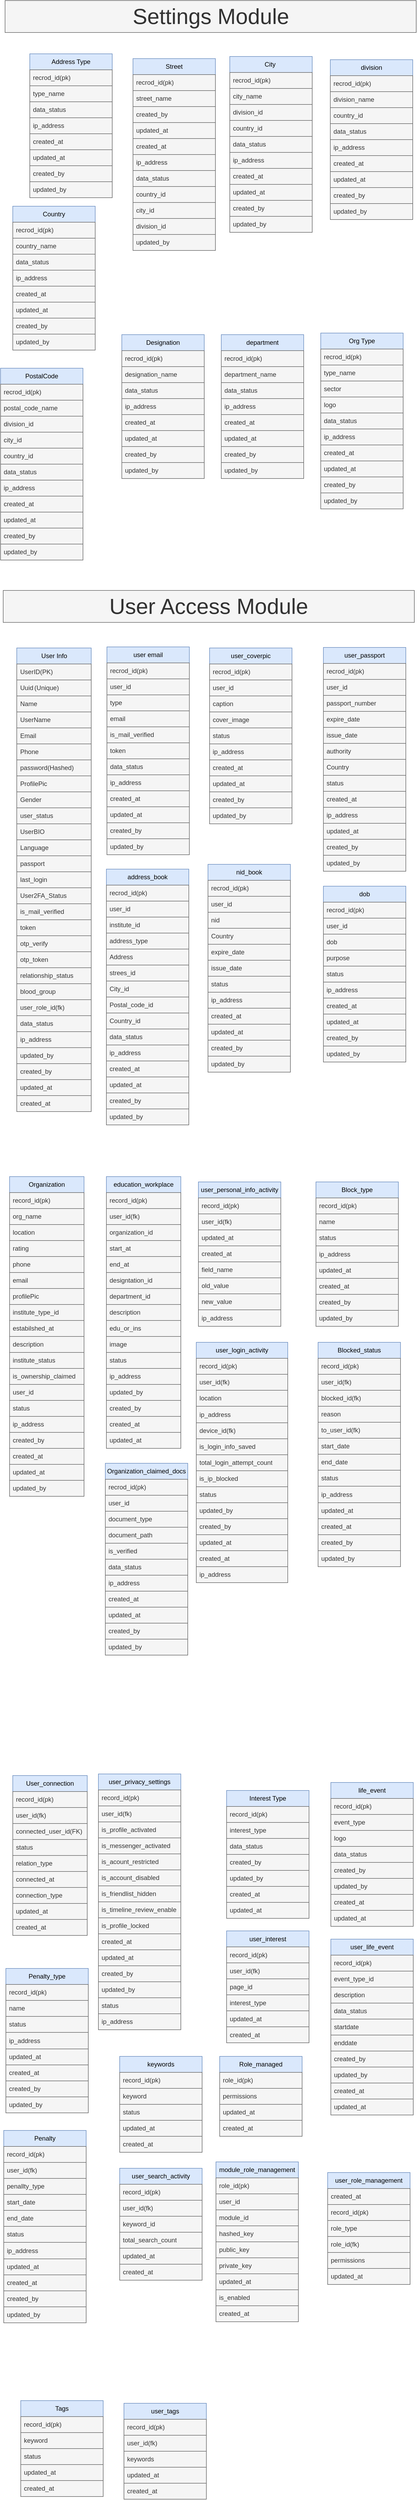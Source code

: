 <mxfile version="21.6.8" type="device">
  <diagram name="Page-1" id="5-LbWeO0C4fJTHnNgXyO">
    <mxGraphModel dx="7460" dy="3487" grid="0" gridSize="10" guides="1" tooltips="1" connect="1" arrows="1" fold="1" page="1" pageScale="1" pageWidth="850" pageHeight="1100" math="0" shadow="0">
      <root>
        <mxCell id="0" />
        <mxCell id="1" parent="0" />
        <mxCell id="xN8ztFlUW3zWDU8yaepD-1" value="User Info" style="swimlane;fontStyle=0;childLayout=stackLayout;horizontal=1;startSize=30;horizontalStack=0;resizeParent=1;resizeParentMax=0;resizeLast=0;collapsible=1;marginBottom=0;whiteSpace=wrap;html=1;fillColor=#dae8fc;strokeColor=#6c8ebf;" parent="1" vertex="1">
          <mxGeometry x="-1645.5" y="1232" width="140" height="870" as="geometry" />
        </mxCell>
        <mxCell id="xN8ztFlUW3zWDU8yaepD-2" value="UserID(PK)" style="text;strokeColor=#666666;fillColor=#f5f5f5;align=left;verticalAlign=middle;spacingLeft=4;spacingRight=4;overflow=hidden;points=[[0,0.5],[1,0.5]];portConstraint=eastwest;rotatable=0;whiteSpace=wrap;html=1;fontColor=#333333;" parent="xN8ztFlUW3zWDU8yaepD-1" vertex="1">
          <mxGeometry y="30" width="140" height="30" as="geometry" />
        </mxCell>
        <mxCell id="xN8ztFlUW3zWDU8yaepD-3" value="Uuid&lt;span style=&quot;white-space: pre;&quot;&gt;&#x9;&lt;/span&gt;(Unique)" style="text;strokeColor=#666666;fillColor=#f5f5f5;align=left;verticalAlign=middle;spacingLeft=4;spacingRight=4;overflow=hidden;points=[[0,0.5],[1,0.5]];portConstraint=eastwest;rotatable=0;whiteSpace=wrap;html=1;fontColor=#333333;" parent="xN8ztFlUW3zWDU8yaepD-1" vertex="1">
          <mxGeometry y="60" width="140" height="30" as="geometry" />
        </mxCell>
        <mxCell id="xN8ztFlUW3zWDU8yaepD-4" value="Name&lt;span style=&quot;white-space: pre;&quot;&gt;&#x9;&lt;/span&gt;" style="text;strokeColor=#666666;fillColor=#f5f5f5;align=left;verticalAlign=middle;spacingLeft=4;spacingRight=4;overflow=hidden;points=[[0,0.5],[1,0.5]];portConstraint=eastwest;rotatable=0;whiteSpace=wrap;html=1;fontColor=#333333;" parent="xN8ztFlUW3zWDU8yaepD-1" vertex="1">
          <mxGeometry y="90" width="140" height="30" as="geometry" />
        </mxCell>
        <mxCell id="xN8ztFlUW3zWDU8yaepD-5" value="UserName&lt;span style=&quot;white-space: pre;&quot;&gt;&#x9;&lt;/span&gt;&lt;span style=&quot;white-space: pre;&quot;&gt;&#x9;&lt;/span&gt;&lt;br&gt;" style="text;strokeColor=#666666;fillColor=#f5f5f5;align=left;verticalAlign=middle;spacingLeft=4;spacingRight=4;overflow=hidden;points=[[0,0.5],[1,0.5]];portConstraint=eastwest;rotatable=0;whiteSpace=wrap;html=1;fontColor=#333333;" parent="xN8ztFlUW3zWDU8yaepD-1" vertex="1">
          <mxGeometry y="120" width="140" height="30" as="geometry" />
        </mxCell>
        <mxCell id="xN8ztFlUW3zWDU8yaepD-6" value="Email" style="text;strokeColor=#666666;fillColor=#f5f5f5;align=left;verticalAlign=middle;spacingLeft=4;spacingRight=4;overflow=hidden;points=[[0,0.5],[1,0.5]];portConstraint=eastwest;rotatable=0;whiteSpace=wrap;html=1;fontColor=#333333;" parent="xN8ztFlUW3zWDU8yaepD-1" vertex="1">
          <mxGeometry y="150" width="140" height="30" as="geometry" />
        </mxCell>
        <mxCell id="xN8ztFlUW3zWDU8yaepD-7" value="Phone" style="text;strokeColor=#666666;fillColor=#f5f5f5;align=left;verticalAlign=middle;spacingLeft=4;spacingRight=4;overflow=hidden;points=[[0,0.5],[1,0.5]];portConstraint=eastwest;rotatable=0;whiteSpace=wrap;html=1;fontColor=#333333;" parent="xN8ztFlUW3zWDU8yaepD-1" vertex="1">
          <mxGeometry y="180" width="140" height="30" as="geometry" />
        </mxCell>
        <mxCell id="xN8ztFlUW3zWDU8yaepD-8" value="password(Hashed)" style="text;strokeColor=#666666;fillColor=#f5f5f5;align=left;verticalAlign=middle;spacingLeft=4;spacingRight=4;overflow=hidden;points=[[0,0.5],[1,0.5]];portConstraint=eastwest;rotatable=0;whiteSpace=wrap;html=1;fontColor=#333333;" parent="xN8ztFlUW3zWDU8yaepD-1" vertex="1">
          <mxGeometry y="210" width="140" height="30" as="geometry" />
        </mxCell>
        <mxCell id="xN8ztFlUW3zWDU8yaepD-9" value="ProfilePic" style="text;strokeColor=#666666;fillColor=#f5f5f5;align=left;verticalAlign=middle;spacingLeft=4;spacingRight=4;overflow=hidden;points=[[0,0.5],[1,0.5]];portConstraint=eastwest;rotatable=0;whiteSpace=wrap;html=1;fontColor=#333333;" parent="xN8ztFlUW3zWDU8yaepD-1" vertex="1">
          <mxGeometry y="240" width="140" height="30" as="geometry" />
        </mxCell>
        <mxCell id="xN8ztFlUW3zWDU8yaepD-11" value="Gender" style="text;strokeColor=#666666;fillColor=#f5f5f5;align=left;verticalAlign=middle;spacingLeft=4;spacingRight=4;overflow=hidden;points=[[0,0.5],[1,0.5]];portConstraint=eastwest;rotatable=0;whiteSpace=wrap;html=1;fontColor=#333333;" parent="xN8ztFlUW3zWDU8yaepD-1" vertex="1">
          <mxGeometry y="270" width="140" height="30" as="geometry" />
        </mxCell>
        <mxCell id="xN8ztFlUW3zWDU8yaepD-16" value="user_status" style="text;strokeColor=#666666;fillColor=#f5f5f5;align=left;verticalAlign=middle;spacingLeft=4;spacingRight=4;overflow=hidden;points=[[0,0.5],[1,0.5]];portConstraint=eastwest;rotatable=0;whiteSpace=wrap;html=1;fontColor=#333333;" parent="xN8ztFlUW3zWDU8yaepD-1" vertex="1">
          <mxGeometry y="300" width="140" height="30" as="geometry" />
        </mxCell>
        <mxCell id="xN8ztFlUW3zWDU8yaepD-17" value="UserBIO" style="text;strokeColor=#666666;fillColor=#f5f5f5;align=left;verticalAlign=middle;spacingLeft=4;spacingRight=4;overflow=hidden;points=[[0,0.5],[1,0.5]];portConstraint=eastwest;rotatable=0;whiteSpace=wrap;html=1;fontColor=#333333;" parent="xN8ztFlUW3zWDU8yaepD-1" vertex="1">
          <mxGeometry y="330" width="140" height="30" as="geometry" />
        </mxCell>
        <mxCell id="xN8ztFlUW3zWDU8yaepD-18" value="Language" style="text;strokeColor=#666666;fillColor=#f5f5f5;align=left;verticalAlign=middle;spacingLeft=4;spacingRight=4;overflow=hidden;points=[[0,0.5],[1,0.5]];portConstraint=eastwest;rotatable=0;whiteSpace=wrap;html=1;fontColor=#333333;" parent="xN8ztFlUW3zWDU8yaepD-1" vertex="1">
          <mxGeometry y="360" width="140" height="30" as="geometry" />
        </mxCell>
        <mxCell id="xN8ztFlUW3zWDU8yaepD-19" value="passport" style="text;strokeColor=#666666;fillColor=#f5f5f5;align=left;verticalAlign=middle;spacingLeft=4;spacingRight=4;overflow=hidden;points=[[0,0.5],[1,0.5]];portConstraint=eastwest;rotatable=0;whiteSpace=wrap;html=1;fontColor=#333333;" parent="xN8ztFlUW3zWDU8yaepD-1" vertex="1">
          <mxGeometry y="390" width="140" height="30" as="geometry" />
        </mxCell>
        <mxCell id="xN8ztFlUW3zWDU8yaepD-20" value="last_login" style="text;strokeColor=#666666;fillColor=#f5f5f5;align=left;verticalAlign=middle;spacingLeft=4;spacingRight=4;overflow=hidden;points=[[0,0.5],[1,0.5]];portConstraint=eastwest;rotatable=0;whiteSpace=wrap;html=1;fontColor=#333333;" parent="xN8ztFlUW3zWDU8yaepD-1" vertex="1">
          <mxGeometry y="420" width="140" height="30" as="geometry" />
        </mxCell>
        <mxCell id="xN8ztFlUW3zWDU8yaepD-21" value="User2FA_Status" style="text;strokeColor=#666666;fillColor=#f5f5f5;align=left;verticalAlign=middle;spacingLeft=4;spacingRight=4;overflow=hidden;points=[[0,0.5],[1,0.5]];portConstraint=eastwest;rotatable=0;whiteSpace=wrap;html=1;fontColor=#333333;" parent="xN8ztFlUW3zWDU8yaepD-1" vertex="1">
          <mxGeometry y="450" width="140" height="30" as="geometry" />
        </mxCell>
        <mxCell id="xN8ztFlUW3zWDU8yaepD-24" value="is_mail_verified" style="text;strokeColor=#666666;fillColor=#f5f5f5;align=left;verticalAlign=middle;spacingLeft=4;spacingRight=4;overflow=hidden;points=[[0,0.5],[1,0.5]];portConstraint=eastwest;rotatable=0;whiteSpace=wrap;html=1;fontColor=#333333;" parent="xN8ztFlUW3zWDU8yaepD-1" vertex="1">
          <mxGeometry y="480" width="140" height="30" as="geometry" />
        </mxCell>
        <mxCell id="xN8ztFlUW3zWDU8yaepD-25" value="token" style="text;strokeColor=#666666;fillColor=#f5f5f5;align=left;verticalAlign=middle;spacingLeft=4;spacingRight=4;overflow=hidden;points=[[0,0.5],[1,0.5]];portConstraint=eastwest;rotatable=0;whiteSpace=wrap;html=1;fontColor=#333333;" parent="xN8ztFlUW3zWDU8yaepD-1" vertex="1">
          <mxGeometry y="510" width="140" height="30" as="geometry" />
        </mxCell>
        <mxCell id="xaj1weldRdXAvT4ZvxgP-17" value="otp_verify" style="text;strokeColor=#666666;fillColor=#f5f5f5;align=left;verticalAlign=middle;spacingLeft=4;spacingRight=4;overflow=hidden;points=[[0,0.5],[1,0.5]];portConstraint=eastwest;rotatable=0;whiteSpace=wrap;html=1;fontColor=#333333;" parent="xN8ztFlUW3zWDU8yaepD-1" vertex="1">
          <mxGeometry y="540" width="140" height="30" as="geometry" />
        </mxCell>
        <mxCell id="xaj1weldRdXAvT4ZvxgP-18" value="otp_token" style="text;strokeColor=#666666;fillColor=#f5f5f5;align=left;verticalAlign=middle;spacingLeft=4;spacingRight=4;overflow=hidden;points=[[0,0.5],[1,0.5]];portConstraint=eastwest;rotatable=0;whiteSpace=wrap;html=1;fontColor=#333333;" parent="xN8ztFlUW3zWDU8yaepD-1" vertex="1">
          <mxGeometry y="570" width="140" height="30" as="geometry" />
        </mxCell>
        <mxCell id="xN8ztFlUW3zWDU8yaepD-26" value="relationship_status" style="text;strokeColor=#666666;fillColor=#f5f5f5;align=left;verticalAlign=middle;spacingLeft=4;spacingRight=4;overflow=hidden;points=[[0,0.5],[1,0.5]];portConstraint=eastwest;rotatable=0;whiteSpace=wrap;html=1;fontColor=#333333;" parent="xN8ztFlUW3zWDU8yaepD-1" vertex="1">
          <mxGeometry y="600" width="140" height="30" as="geometry" />
        </mxCell>
        <mxCell id="SeWDoffmmrJIWWmNtRnC-26" value="blood_group" style="text;strokeColor=#666666;fillColor=#f5f5f5;align=left;verticalAlign=middle;spacingLeft=4;spacingRight=4;overflow=hidden;points=[[0,0.5],[1,0.5]];portConstraint=eastwest;rotatable=0;whiteSpace=wrap;html=1;fontColor=#333333;" parent="xN8ztFlUW3zWDU8yaepD-1" vertex="1">
          <mxGeometry y="630" width="140" height="30" as="geometry" />
        </mxCell>
        <mxCell id="SeWDoffmmrJIWWmNtRnC-53" value="user_role_id(fk)" style="text;strokeColor=#666666;fillColor=#f5f5f5;align=left;verticalAlign=middle;spacingLeft=4;spacingRight=4;overflow=hidden;points=[[0,0.5],[1,0.5]];portConstraint=eastwest;rotatable=0;whiteSpace=wrap;html=1;fontColor=#333333;" parent="xN8ztFlUW3zWDU8yaepD-1" vertex="1">
          <mxGeometry y="660" width="140" height="30" as="geometry" />
        </mxCell>
        <mxCell id="n7dkmdBroINVdEw4S-DU-165" value="data_status" style="text;strokeColor=#666666;fillColor=#f5f5f5;align=left;verticalAlign=middle;spacingLeft=4;spacingRight=4;overflow=hidden;points=[[0,0.5],[1,0.5]];portConstraint=eastwest;rotatable=0;whiteSpace=wrap;html=1;fontColor=#333333;" parent="xN8ztFlUW3zWDU8yaepD-1" vertex="1">
          <mxGeometry y="690" width="140" height="30" as="geometry" />
        </mxCell>
        <mxCell id="n7dkmdBroINVdEw4S-DU-166" value="ip_address" style="text;strokeColor=#666666;fillColor=#f5f5f5;align=left;verticalAlign=middle;spacingLeft=4;spacingRight=4;overflow=hidden;points=[[0,0.5],[1,0.5]];portConstraint=eastwest;rotatable=0;whiteSpace=wrap;html=1;fontColor=#333333;" parent="xN8ztFlUW3zWDU8yaepD-1" vertex="1">
          <mxGeometry y="720" width="140" height="30" as="geometry" />
        </mxCell>
        <mxCell id="n7dkmdBroINVdEw4S-DU-170" value="updated_by" style="text;strokeColor=#666666;fillColor=#f5f5f5;align=left;verticalAlign=middle;spacingLeft=4;spacingRight=4;overflow=hidden;points=[[0,0.5],[1,0.5]];portConstraint=eastwest;rotatable=0;whiteSpace=wrap;html=1;fontColor=#333333;" parent="xN8ztFlUW3zWDU8yaepD-1" vertex="1">
          <mxGeometry y="750" width="140" height="30" as="geometry" />
        </mxCell>
        <mxCell id="n7dkmdBroINVdEw4S-DU-169" value="created_by" style="text;strokeColor=#666666;fillColor=#f5f5f5;align=left;verticalAlign=middle;spacingLeft=4;spacingRight=4;overflow=hidden;points=[[0,0.5],[1,0.5]];portConstraint=eastwest;rotatable=0;whiteSpace=wrap;html=1;fontColor=#333333;" parent="xN8ztFlUW3zWDU8yaepD-1" vertex="1">
          <mxGeometry y="780" width="140" height="30" as="geometry" />
        </mxCell>
        <mxCell id="n7dkmdBroINVdEw4S-DU-168" value="updated_at&#x9;" style="text;strokeColor=#666666;fillColor=#f5f5f5;align=left;verticalAlign=middle;spacingLeft=4;spacingRight=4;overflow=hidden;points=[[0,0.5],[1,0.5]];portConstraint=eastwest;rotatable=0;whiteSpace=wrap;html=1;fontColor=#333333;" parent="xN8ztFlUW3zWDU8yaepD-1" vertex="1">
          <mxGeometry y="810" width="140" height="30" as="geometry" />
        </mxCell>
        <mxCell id="n7dkmdBroINVdEw4S-DU-167" value="created_at" style="text;strokeColor=#666666;fillColor=#f5f5f5;align=left;verticalAlign=middle;spacingLeft=4;spacingRight=4;overflow=hidden;points=[[0,0.5],[1,0.5]];portConstraint=eastwest;rotatable=0;whiteSpace=wrap;html=1;fontColor=#333333;" parent="xN8ztFlUW3zWDU8yaepD-1" vertex="1">
          <mxGeometry y="840" width="140" height="30" as="geometry" />
        </mxCell>
        <mxCell id="xN8ztFlUW3zWDU8yaepD-29" value="education_workplace" style="swimlane;fontStyle=0;childLayout=stackLayout;horizontal=1;startSize=30;horizontalStack=0;resizeParent=1;resizeParentMax=0;resizeLast=0;collapsible=1;marginBottom=0;whiteSpace=wrap;html=1;fillColor=#dae8fc;strokeColor=#6c8ebf;" parent="1" vertex="1">
          <mxGeometry x="-1477" y="2224" width="140" height="510" as="geometry" />
        </mxCell>
        <mxCell id="xN8ztFlUW3zWDU8yaepD-30" value="record_id(pk)" style="text;strokeColor=#666666;fillColor=#f5f5f5;align=left;verticalAlign=middle;spacingLeft=4;spacingRight=4;overflow=hidden;points=[[0,0.5],[1,0.5]];portConstraint=eastwest;rotatable=0;whiteSpace=wrap;html=1;fontColor=#333333;" parent="xN8ztFlUW3zWDU8yaepD-29" vertex="1">
          <mxGeometry y="30" width="140" height="30" as="geometry" />
        </mxCell>
        <mxCell id="xN8ztFlUW3zWDU8yaepD-31" value="user_id(fk)" style="text;strokeColor=#666666;fillColor=#f5f5f5;align=left;verticalAlign=middle;spacingLeft=4;spacingRight=4;overflow=hidden;points=[[0,0.5],[1,0.5]];portConstraint=eastwest;rotatable=0;whiteSpace=wrap;html=1;fontColor=#333333;" parent="xN8ztFlUW3zWDU8yaepD-29" vertex="1">
          <mxGeometry y="60" width="140" height="30" as="geometry" />
        </mxCell>
        <mxCell id="xN8ztFlUW3zWDU8yaepD-32" value="organization_id" style="text;strokeColor=#666666;fillColor=#f5f5f5;align=left;verticalAlign=middle;spacingLeft=4;spacingRight=4;overflow=hidden;points=[[0,0.5],[1,0.5]];portConstraint=eastwest;rotatable=0;whiteSpace=wrap;html=1;fontColor=#333333;" parent="xN8ztFlUW3zWDU8yaepD-29" vertex="1">
          <mxGeometry y="90" width="140" height="30" as="geometry" />
        </mxCell>
        <mxCell id="xN8ztFlUW3zWDU8yaepD-33" value="start_at" style="text;strokeColor=#666666;fillColor=#f5f5f5;align=left;verticalAlign=middle;spacingLeft=4;spacingRight=4;overflow=hidden;points=[[0,0.5],[1,0.5]];portConstraint=eastwest;rotatable=0;whiteSpace=wrap;html=1;fontColor=#333333;" parent="xN8ztFlUW3zWDU8yaepD-29" vertex="1">
          <mxGeometry y="120" width="140" height="30" as="geometry" />
        </mxCell>
        <mxCell id="xN8ztFlUW3zWDU8yaepD-34" value="end_at" style="text;strokeColor=#666666;fillColor=#f5f5f5;align=left;verticalAlign=middle;spacingLeft=4;spacingRight=4;overflow=hidden;points=[[0,0.5],[1,0.5]];portConstraint=eastwest;rotatable=0;whiteSpace=wrap;html=1;fontColor=#333333;" parent="xN8ztFlUW3zWDU8yaepD-29" vertex="1">
          <mxGeometry y="150" width="140" height="30" as="geometry" />
        </mxCell>
        <mxCell id="xN8ztFlUW3zWDU8yaepD-35" value="designtation_id" style="text;strokeColor=#666666;fillColor=#f5f5f5;align=left;verticalAlign=middle;spacingLeft=4;spacingRight=4;overflow=hidden;points=[[0,0.5],[1,0.5]];portConstraint=eastwest;rotatable=0;whiteSpace=wrap;html=1;fontColor=#333333;" parent="xN8ztFlUW3zWDU8yaepD-29" vertex="1">
          <mxGeometry y="180" width="140" height="30" as="geometry" />
        </mxCell>
        <mxCell id="xN8ztFlUW3zWDU8yaepD-36" value="department_id" style="text;strokeColor=#666666;fillColor=#f5f5f5;align=left;verticalAlign=middle;spacingLeft=4;spacingRight=4;overflow=hidden;points=[[0,0.5],[1,0.5]];portConstraint=eastwest;rotatable=0;whiteSpace=wrap;html=1;fontColor=#333333;" parent="xN8ztFlUW3zWDU8yaepD-29" vertex="1">
          <mxGeometry y="210" width="140" height="30" as="geometry" />
        </mxCell>
        <mxCell id="xN8ztFlUW3zWDU8yaepD-37" value="description" style="text;strokeColor=#666666;fillColor=#f5f5f5;align=left;verticalAlign=middle;spacingLeft=4;spacingRight=4;overflow=hidden;points=[[0,0.5],[1,0.5]];portConstraint=eastwest;rotatable=0;whiteSpace=wrap;html=1;fontColor=#333333;" parent="xN8ztFlUW3zWDU8yaepD-29" vertex="1">
          <mxGeometry y="240" width="140" height="30" as="geometry" />
        </mxCell>
        <mxCell id="xN8ztFlUW3zWDU8yaepD-93" value="edu_or_ins" style="text;strokeColor=#666666;fillColor=#f5f5f5;align=left;verticalAlign=middle;spacingLeft=4;spacingRight=4;overflow=hidden;points=[[0,0.5],[1,0.5]];portConstraint=eastwest;rotatable=0;whiteSpace=wrap;html=1;fontColor=#333333;" parent="xN8ztFlUW3zWDU8yaepD-29" vertex="1">
          <mxGeometry y="270" width="140" height="30" as="geometry" />
        </mxCell>
        <mxCell id="xaj1weldRdXAvT4ZvxgP-118" value="image" style="text;strokeColor=#666666;fillColor=#f5f5f5;align=left;verticalAlign=middle;spacingLeft=4;spacingRight=4;overflow=hidden;points=[[0,0.5],[1,0.5]];portConstraint=eastwest;rotatable=0;whiteSpace=wrap;html=1;fontColor=#333333;" parent="xN8ztFlUW3zWDU8yaepD-29" vertex="1">
          <mxGeometry y="300" width="140" height="30" as="geometry" />
        </mxCell>
        <mxCell id="xN8ztFlUW3zWDU8yaepD-89" value="status" style="text;strokeColor=#666666;fillColor=#f5f5f5;align=left;verticalAlign=middle;spacingLeft=4;spacingRight=4;overflow=hidden;points=[[0,0.5],[1,0.5]];portConstraint=eastwest;rotatable=0;whiteSpace=wrap;html=1;fontColor=#333333;" parent="xN8ztFlUW3zWDU8yaepD-29" vertex="1">
          <mxGeometry y="330" width="140" height="30" as="geometry" />
        </mxCell>
        <mxCell id="n7dkmdBroINVdEw4S-DU-143" value="ip_address" style="text;strokeColor=#666666;fillColor=#f5f5f5;align=left;verticalAlign=middle;spacingLeft=4;spacingRight=4;overflow=hidden;points=[[0,0.5],[1,0.5]];portConstraint=eastwest;rotatable=0;whiteSpace=wrap;html=1;fontColor=#333333;" parent="xN8ztFlUW3zWDU8yaepD-29" vertex="1">
          <mxGeometry y="360" width="140" height="30" as="geometry" />
        </mxCell>
        <mxCell id="n7dkmdBroINVdEw4S-DU-147" value="updated_by" style="text;strokeColor=#666666;fillColor=#f5f5f5;align=left;verticalAlign=middle;spacingLeft=4;spacingRight=4;overflow=hidden;points=[[0,0.5],[1,0.5]];portConstraint=eastwest;rotatable=0;whiteSpace=wrap;html=1;fontColor=#333333;" parent="xN8ztFlUW3zWDU8yaepD-29" vertex="1">
          <mxGeometry y="390" width="140" height="30" as="geometry" />
        </mxCell>
        <mxCell id="n7dkmdBroINVdEw4S-DU-146" value="created_by" style="text;strokeColor=#666666;fillColor=#f5f5f5;align=left;verticalAlign=middle;spacingLeft=4;spacingRight=4;overflow=hidden;points=[[0,0.5],[1,0.5]];portConstraint=eastwest;rotatable=0;whiteSpace=wrap;html=1;fontColor=#333333;" parent="xN8ztFlUW3zWDU8yaepD-29" vertex="1">
          <mxGeometry y="420" width="140" height="30" as="geometry" />
        </mxCell>
        <mxCell id="n7dkmdBroINVdEw4S-DU-144" value="created_at" style="text;strokeColor=#666666;fillColor=#f5f5f5;align=left;verticalAlign=middle;spacingLeft=4;spacingRight=4;overflow=hidden;points=[[0,0.5],[1,0.5]];portConstraint=eastwest;rotatable=0;whiteSpace=wrap;html=1;fontColor=#333333;" parent="xN8ztFlUW3zWDU8yaepD-29" vertex="1">
          <mxGeometry y="450" width="140" height="30" as="geometry" />
        </mxCell>
        <mxCell id="xN8ztFlUW3zWDU8yaepD-90" value="updated_at&#x9;" style="text;strokeColor=#666666;fillColor=#f5f5f5;align=left;verticalAlign=middle;spacingLeft=4;spacingRight=4;overflow=hidden;points=[[0,0.5],[1,0.5]];portConstraint=eastwest;rotatable=0;whiteSpace=wrap;html=1;fontColor=#333333;" parent="xN8ztFlUW3zWDU8yaepD-29" vertex="1">
          <mxGeometry y="480" width="140" height="30" as="geometry" />
        </mxCell>
        <mxCell id="xN8ztFlUW3zWDU8yaepD-92" value="" style="group" parent="1" vertex="1" connectable="0">
          <mxGeometry x="-1659" y="2224" width="140" height="630" as="geometry" />
        </mxCell>
        <mxCell id="xN8ztFlUW3zWDU8yaepD-58" value="Organization" style="swimlane;fontStyle=0;childLayout=stackLayout;horizontal=1;startSize=30;horizontalStack=0;resizeParent=1;resizeParentMax=0;resizeLast=0;collapsible=1;marginBottom=0;whiteSpace=wrap;html=1;fillColor=#dae8fc;strokeColor=#6c8ebf;" parent="xN8ztFlUW3zWDU8yaepD-92" vertex="1">
          <mxGeometry width="140" height="600" as="geometry" />
        </mxCell>
        <mxCell id="xN8ztFlUW3zWDU8yaepD-59" value="record_id(pk)" style="text;strokeColor=#666666;fillColor=#f5f5f5;align=left;verticalAlign=middle;spacingLeft=4;spacingRight=4;overflow=hidden;points=[[0,0.5],[1,0.5]];portConstraint=eastwest;rotatable=0;whiteSpace=wrap;html=1;fontColor=#333333;" parent="xN8ztFlUW3zWDU8yaepD-58" vertex="1">
          <mxGeometry y="30" width="140" height="30" as="geometry" />
        </mxCell>
        <mxCell id="xN8ztFlUW3zWDU8yaepD-60" value="org_name" style="text;strokeColor=#666666;fillColor=#f5f5f5;align=left;verticalAlign=middle;spacingLeft=4;spacingRight=4;overflow=hidden;points=[[0,0.5],[1,0.5]];portConstraint=eastwest;rotatable=0;whiteSpace=wrap;html=1;fontColor=#333333;" parent="xN8ztFlUW3zWDU8yaepD-58" vertex="1">
          <mxGeometry y="60" width="140" height="30" as="geometry" />
        </mxCell>
        <mxCell id="xN8ztFlUW3zWDU8yaepD-62" value="UserName&lt;span style=&quot;white-space: pre;&quot;&gt;&#x9;&lt;/span&gt;&lt;span style=&quot;white-space: pre;&quot;&gt;&#x9;&lt;/span&gt;&lt;br&gt;" style="text;strokeColor=#666666;fillColor=#f5f5f5;align=left;verticalAlign=middle;spacingLeft=4;spacingRight=4;overflow=hidden;points=[[0,0.5],[1,0.5]];portConstraint=eastwest;rotatable=0;whiteSpace=wrap;html=1;fontColor=#333333;" parent="xN8ztFlUW3zWDU8yaepD-58" vertex="1">
          <mxGeometry y="90" width="140" height="30" as="geometry" />
        </mxCell>
        <mxCell id="xN8ztFlUW3zWDU8yaepD-63" value="rating" style="text;strokeColor=#666666;fillColor=#f5f5f5;align=left;verticalAlign=middle;spacingLeft=4;spacingRight=4;overflow=hidden;points=[[0,0.5],[1,0.5]];portConstraint=eastwest;rotatable=0;whiteSpace=wrap;html=1;fontColor=#333333;" parent="xN8ztFlUW3zWDU8yaepD-58" vertex="1">
          <mxGeometry y="120" width="140" height="30" as="geometry" />
        </mxCell>
        <mxCell id="xN8ztFlUW3zWDU8yaepD-64" value="phone" style="text;strokeColor=#666666;fillColor=#f5f5f5;align=left;verticalAlign=middle;spacingLeft=4;spacingRight=4;overflow=hidden;points=[[0,0.5],[1,0.5]];portConstraint=eastwest;rotatable=0;whiteSpace=wrap;html=1;fontColor=#333333;" parent="xN8ztFlUW3zWDU8yaepD-58" vertex="1">
          <mxGeometry y="150" width="140" height="30" as="geometry" />
        </mxCell>
        <mxCell id="xN8ztFlUW3zWDU8yaepD-65" value="email" style="text;strokeColor=#666666;fillColor=#f5f5f5;align=left;verticalAlign=middle;spacingLeft=4;spacingRight=4;overflow=hidden;points=[[0,0.5],[1,0.5]];portConstraint=eastwest;rotatable=0;whiteSpace=wrap;html=1;fontColor=#333333;" parent="xN8ztFlUW3zWDU8yaepD-58" vertex="1">
          <mxGeometry y="180" width="140" height="30" as="geometry" />
        </mxCell>
        <mxCell id="xN8ztFlUW3zWDU8yaepD-66" value="profilePic" style="text;strokeColor=#666666;fillColor=#f5f5f5;align=left;verticalAlign=middle;spacingLeft=4;spacingRight=4;overflow=hidden;points=[[0,0.5],[1,0.5]];portConstraint=eastwest;rotatable=0;whiteSpace=wrap;html=1;fontColor=#333333;" parent="xN8ztFlUW3zWDU8yaepD-58" vertex="1">
          <mxGeometry y="210" width="140" height="30" as="geometry" />
        </mxCell>
        <mxCell id="xN8ztFlUW3zWDU8yaepD-67" value="institute_type_id" style="text;strokeColor=#666666;fillColor=#f5f5f5;align=left;verticalAlign=middle;spacingLeft=4;spacingRight=4;overflow=hidden;points=[[0,0.5],[1,0.5]];portConstraint=eastwest;rotatable=0;whiteSpace=wrap;html=1;fontColor=#333333;" parent="xN8ztFlUW3zWDU8yaepD-58" vertex="1">
          <mxGeometry y="240" width="140" height="30" as="geometry" />
        </mxCell>
        <mxCell id="xN8ztFlUW3zWDU8yaepD-68" value="estabilshed_at" style="text;strokeColor=#666666;fillColor=#f5f5f5;align=left;verticalAlign=middle;spacingLeft=4;spacingRight=4;overflow=hidden;points=[[0,0.5],[1,0.5]];portConstraint=eastwest;rotatable=0;whiteSpace=wrap;html=1;fontColor=#333333;" parent="xN8ztFlUW3zWDU8yaepD-58" vertex="1">
          <mxGeometry y="270" width="140" height="30" as="geometry" />
        </mxCell>
        <mxCell id="xN8ztFlUW3zWDU8yaepD-73" value="description" style="text;strokeColor=#666666;fillColor=#f5f5f5;align=left;verticalAlign=middle;spacingLeft=4;spacingRight=4;overflow=hidden;points=[[0,0.5],[1,0.5]];portConstraint=eastwest;rotatable=0;whiteSpace=wrap;html=1;fontColor=#333333;" parent="xN8ztFlUW3zWDU8yaepD-58" vertex="1">
          <mxGeometry y="300" width="140" height="30" as="geometry" />
        </mxCell>
        <mxCell id="xN8ztFlUW3zWDU8yaepD-75" value="institute_status" style="text;strokeColor=#666666;fillColor=#f5f5f5;align=left;verticalAlign=middle;spacingLeft=4;spacingRight=4;overflow=hidden;points=[[0,0.5],[1,0.5]];portConstraint=eastwest;rotatable=0;whiteSpace=wrap;html=1;fontColor=#333333;" parent="xN8ztFlUW3zWDU8yaepD-58" vertex="1">
          <mxGeometry y="330" width="140" height="30" as="geometry" />
        </mxCell>
        <mxCell id="xN8ztFlUW3zWDU8yaepD-83" value="is_ownership_claimed" style="text;strokeColor=#666666;fillColor=#f5f5f5;align=left;verticalAlign=middle;spacingLeft=4;spacingRight=4;overflow=hidden;points=[[0,0.5],[1,0.5]];portConstraint=eastwest;rotatable=0;whiteSpace=wrap;html=1;fontColor=#333333;" parent="xN8ztFlUW3zWDU8yaepD-58" vertex="1">
          <mxGeometry y="360" width="140" height="30" as="geometry" />
        </mxCell>
        <mxCell id="xN8ztFlUW3zWDU8yaepD-87" value="user_id" style="text;strokeColor=#666666;fillColor=#f5f5f5;align=left;verticalAlign=middle;spacingLeft=4;spacingRight=4;overflow=hidden;points=[[0,0.5],[1,0.5]];portConstraint=eastwest;rotatable=0;whiteSpace=wrap;html=1;fontColor=#333333;" parent="xN8ztFlUW3zWDU8yaepD-58" vertex="1">
          <mxGeometry y="390" width="140" height="30" as="geometry" />
        </mxCell>
        <mxCell id="n7dkmdBroINVdEw4S-DU-85" value="status" style="text;strokeColor=#666666;fillColor=#f5f5f5;align=left;verticalAlign=middle;spacingLeft=4;spacingRight=4;overflow=hidden;points=[[0,0.5],[1,0.5]];portConstraint=eastwest;rotatable=0;whiteSpace=wrap;html=1;fontColor=#333333;" parent="xN8ztFlUW3zWDU8yaepD-58" vertex="1">
          <mxGeometry y="420" width="140" height="30" as="geometry" />
        </mxCell>
        <mxCell id="n7dkmdBroINVdEw4S-DU-84" value="ip_address" style="text;strokeColor=#666666;fillColor=#f5f5f5;align=left;verticalAlign=middle;spacingLeft=4;spacingRight=4;overflow=hidden;points=[[0,0.5],[1,0.5]];portConstraint=eastwest;rotatable=0;whiteSpace=wrap;html=1;fontColor=#333333;" parent="xN8ztFlUW3zWDU8yaepD-58" vertex="1">
          <mxGeometry y="450" width="140" height="30" as="geometry" />
        </mxCell>
        <mxCell id="xN8ztFlUW3zWDU8yaepD-88" value="created_by" style="text;strokeColor=#666666;fillColor=#f5f5f5;align=left;verticalAlign=middle;spacingLeft=4;spacingRight=4;overflow=hidden;points=[[0,0.5],[1,0.5]];portConstraint=eastwest;rotatable=0;whiteSpace=wrap;html=1;fontColor=#333333;" parent="xN8ztFlUW3zWDU8yaepD-58" vertex="1">
          <mxGeometry y="480" width="140" height="30" as="geometry" />
        </mxCell>
        <mxCell id="xN8ztFlUW3zWDU8yaepD-84" value="created_at" style="text;strokeColor=#666666;fillColor=#f5f5f5;align=left;verticalAlign=middle;spacingLeft=4;spacingRight=4;overflow=hidden;points=[[0,0.5],[1,0.5]];portConstraint=eastwest;rotatable=0;whiteSpace=wrap;html=1;fontColor=#333333;" parent="xN8ztFlUW3zWDU8yaepD-58" vertex="1">
          <mxGeometry y="510" width="140" height="30" as="geometry" />
        </mxCell>
        <mxCell id="xN8ztFlUW3zWDU8yaepD-85" value="updated_at&lt;span style=&quot;white-space: pre;&quot;&gt;&#x9;&lt;/span&gt;&lt;br&gt;" style="text;strokeColor=#666666;fillColor=#f5f5f5;align=left;verticalAlign=middle;spacingLeft=4;spacingRight=4;overflow=hidden;points=[[0,0.5],[1,0.5]];portConstraint=eastwest;rotatable=0;whiteSpace=wrap;html=1;fontColor=#333333;" parent="xN8ztFlUW3zWDU8yaepD-58" vertex="1">
          <mxGeometry y="540" width="140" height="30" as="geometry" />
        </mxCell>
        <mxCell id="n7dkmdBroINVdEw4S-DU-83" value="updated_by" style="text;strokeColor=#666666;fillColor=#f5f5f5;align=left;verticalAlign=middle;spacingLeft=4;spacingRight=4;overflow=hidden;points=[[0,0.5],[1,0.5]];portConstraint=eastwest;rotatable=0;whiteSpace=wrap;html=1;fontColor=#333333;" parent="xN8ztFlUW3zWDU8yaepD-58" vertex="1">
          <mxGeometry y="570" width="140" height="30" as="geometry" />
        </mxCell>
        <mxCell id="xN8ztFlUW3zWDU8yaepD-86" value="location" style="text;strokeColor=#666666;fillColor=#f5f5f5;align=left;verticalAlign=middle;spacingLeft=4;spacingRight=4;overflow=hidden;points=[[0,0.5],[1,0.5]];portConstraint=eastwest;rotatable=0;whiteSpace=wrap;html=1;fontColor=#333333;" parent="xN8ztFlUW3zWDU8yaepD-92" vertex="1">
          <mxGeometry y="90" width="140" height="30" as="geometry" />
        </mxCell>
        <mxCell id="xN8ztFlUW3zWDU8yaepD-107" value="User_connection" style="swimlane;fontStyle=0;childLayout=stackLayout;horizontal=1;startSize=30;horizontalStack=0;resizeParent=1;resizeParentMax=0;resizeLast=0;collapsible=1;marginBottom=0;whiteSpace=wrap;html=1;fillColor=#dae8fc;strokeColor=#6c8ebf;" parent="1" vertex="1">
          <mxGeometry x="-1653" y="3348" width="140" height="300" as="geometry" />
        </mxCell>
        <mxCell id="xN8ztFlUW3zWDU8yaepD-108" value="record_id(pk)" style="text;strokeColor=#666666;fillColor=#f5f5f5;align=left;verticalAlign=middle;spacingLeft=4;spacingRight=4;overflow=hidden;points=[[0,0.5],[1,0.5]];portConstraint=eastwest;rotatable=0;whiteSpace=wrap;html=1;fontColor=#333333;" parent="xN8ztFlUW3zWDU8yaepD-107" vertex="1">
          <mxGeometry y="30" width="140" height="30" as="geometry" />
        </mxCell>
        <mxCell id="xN8ztFlUW3zWDU8yaepD-109" value="user_id(fk)" style="text;strokeColor=#666666;fillColor=#f5f5f5;align=left;verticalAlign=middle;spacingLeft=4;spacingRight=4;overflow=hidden;points=[[0,0.5],[1,0.5]];portConstraint=eastwest;rotatable=0;whiteSpace=wrap;html=1;fontColor=#333333;" parent="xN8ztFlUW3zWDU8yaepD-107" vertex="1">
          <mxGeometry y="60" width="140" height="30" as="geometry" />
        </mxCell>
        <mxCell id="xN8ztFlUW3zWDU8yaepD-110" value="connected_user_id(FK)" style="text;strokeColor=#666666;fillColor=#f5f5f5;align=left;verticalAlign=middle;spacingLeft=4;spacingRight=4;overflow=hidden;points=[[0,0.5],[1,0.5]];portConstraint=eastwest;rotatable=0;whiteSpace=wrap;html=1;fontColor=#333333;" parent="xN8ztFlUW3zWDU8yaepD-107" vertex="1">
          <mxGeometry y="90" width="140" height="30" as="geometry" />
        </mxCell>
        <mxCell id="xN8ztFlUW3zWDU8yaepD-111" value="status" style="text;strokeColor=#666666;fillColor=#f5f5f5;align=left;verticalAlign=middle;spacingLeft=4;spacingRight=4;overflow=hidden;points=[[0,0.5],[1,0.5]];portConstraint=eastwest;rotatable=0;whiteSpace=wrap;html=1;fontColor=#333333;" parent="xN8ztFlUW3zWDU8yaepD-107" vertex="1">
          <mxGeometry y="120" width="140" height="30" as="geometry" />
        </mxCell>
        <mxCell id="xN8ztFlUW3zWDU8yaepD-120" value="relation_type" style="text;strokeColor=#666666;fillColor=#f5f5f5;align=left;verticalAlign=middle;spacingLeft=4;spacingRight=4;overflow=hidden;points=[[0,0.5],[1,0.5]];portConstraint=eastwest;rotatable=0;whiteSpace=wrap;html=1;fontColor=#333333;" parent="xN8ztFlUW3zWDU8yaepD-107" vertex="1">
          <mxGeometry y="150" width="140" height="30" as="geometry" />
        </mxCell>
        <mxCell id="xN8ztFlUW3zWDU8yaepD-112" value="connected_at" style="text;strokeColor=#666666;fillColor=#f5f5f5;align=left;verticalAlign=middle;spacingLeft=4;spacingRight=4;overflow=hidden;points=[[0,0.5],[1,0.5]];portConstraint=eastwest;rotatable=0;whiteSpace=wrap;html=1;fontColor=#333333;" parent="xN8ztFlUW3zWDU8yaepD-107" vertex="1">
          <mxGeometry y="180" width="140" height="30" as="geometry" />
        </mxCell>
        <mxCell id="xN8ztFlUW3zWDU8yaepD-113" value="connection_type" style="text;strokeColor=#666666;fillColor=#f5f5f5;align=left;verticalAlign=middle;spacingLeft=4;spacingRight=4;overflow=hidden;points=[[0,0.5],[1,0.5]];portConstraint=eastwest;rotatable=0;whiteSpace=wrap;html=1;fontColor=#333333;" parent="xN8ztFlUW3zWDU8yaepD-107" vertex="1">
          <mxGeometry y="210" width="140" height="30" as="geometry" />
        </mxCell>
        <mxCell id="xN8ztFlUW3zWDU8yaepD-118" value="updated_at&#x9;" style="text;strokeColor=#666666;fillColor=#f5f5f5;align=left;verticalAlign=middle;spacingLeft=4;spacingRight=4;overflow=hidden;points=[[0,0.5],[1,0.5]];portConstraint=eastwest;rotatable=0;whiteSpace=wrap;html=1;fontColor=#333333;" parent="xN8ztFlUW3zWDU8yaepD-107" vertex="1">
          <mxGeometry y="240" width="140" height="30" as="geometry" />
        </mxCell>
        <mxCell id="xN8ztFlUW3zWDU8yaepD-119" value="created_at" style="text;strokeColor=#666666;fillColor=#f5f5f5;align=left;verticalAlign=middle;spacingLeft=4;spacingRight=4;overflow=hidden;points=[[0,0.5],[1,0.5]];portConstraint=eastwest;rotatable=0;whiteSpace=wrap;html=1;fontColor=#333333;" parent="xN8ztFlUW3zWDU8yaepD-107" vertex="1">
          <mxGeometry y="270" width="140" height="30" as="geometry" />
        </mxCell>
        <mxCell id="xN8ztFlUW3zWDU8yaepD-121" value="user_personal_info_activity" style="swimlane;fontStyle=0;childLayout=stackLayout;horizontal=1;startSize=30;horizontalStack=0;resizeParent=1;resizeParentMax=0;resizeLast=0;collapsible=1;marginBottom=0;whiteSpace=wrap;html=1;fillColor=#dae8fc;strokeColor=#6c8ebf;" parent="1" vertex="1">
          <mxGeometry x="-1304" y="2234" width="155" height="271" as="geometry" />
        </mxCell>
        <mxCell id="xN8ztFlUW3zWDU8yaepD-122" value="record_id(pk)" style="text;strokeColor=#666666;fillColor=#f5f5f5;align=left;verticalAlign=middle;spacingLeft=4;spacingRight=4;overflow=hidden;points=[[0,0.5],[1,0.5]];portConstraint=eastwest;rotatable=0;whiteSpace=wrap;html=1;fontColor=#333333;" parent="xN8ztFlUW3zWDU8yaepD-121" vertex="1">
          <mxGeometry y="30" width="155" height="30" as="geometry" />
        </mxCell>
        <mxCell id="xN8ztFlUW3zWDU8yaepD-123" value="user_id(fk)" style="text;strokeColor=#666666;fillColor=#f5f5f5;align=left;verticalAlign=middle;spacingLeft=4;spacingRight=4;overflow=hidden;points=[[0,0.5],[1,0.5]];portConstraint=eastwest;rotatable=0;whiteSpace=wrap;html=1;fontColor=#333333;" parent="xN8ztFlUW3zWDU8yaepD-121" vertex="1">
          <mxGeometry y="60" width="155" height="30" as="geometry" />
        </mxCell>
        <mxCell id="xN8ztFlUW3zWDU8yaepD-133" value="updated_at&#x9;" style="text;strokeColor=#666666;fillColor=#f5f5f5;align=left;verticalAlign=middle;spacingLeft=4;spacingRight=4;overflow=hidden;points=[[0,0.5],[1,0.5]];portConstraint=eastwest;rotatable=0;whiteSpace=wrap;html=1;fontColor=#333333;" parent="xN8ztFlUW3zWDU8yaepD-121" vertex="1">
          <mxGeometry y="90" width="155" height="30" as="geometry" />
        </mxCell>
        <mxCell id="xN8ztFlUW3zWDU8yaepD-134" value="created_at" style="text;strokeColor=#666666;fillColor=#f5f5f5;align=left;verticalAlign=middle;spacingLeft=4;spacingRight=4;overflow=hidden;points=[[0,0.5],[1,0.5]];portConstraint=eastwest;rotatable=0;whiteSpace=wrap;html=1;fontColor=#333333;" parent="xN8ztFlUW3zWDU8yaepD-121" vertex="1">
          <mxGeometry y="120" width="155" height="30" as="geometry" />
        </mxCell>
        <mxCell id="xN8ztFlUW3zWDU8yaepD-143" value="field_name" style="text;strokeColor=#666666;fillColor=#f5f5f5;align=left;verticalAlign=middle;spacingLeft=4;spacingRight=4;overflow=hidden;points=[[0,0.5],[1,0.5]];portConstraint=eastwest;rotatable=0;whiteSpace=wrap;html=1;fontColor=#333333;" parent="xN8ztFlUW3zWDU8yaepD-121" vertex="1">
          <mxGeometry y="150" width="155" height="30" as="geometry" />
        </mxCell>
        <mxCell id="xN8ztFlUW3zWDU8yaepD-144" value="old_value" style="text;strokeColor=#666666;fillColor=#f5f5f5;align=left;verticalAlign=middle;spacingLeft=4;spacingRight=4;overflow=hidden;points=[[0,0.5],[1,0.5]];portConstraint=eastwest;rotatable=0;whiteSpace=wrap;html=1;fontColor=#333333;" parent="xN8ztFlUW3zWDU8yaepD-121" vertex="1">
          <mxGeometry y="180" width="155" height="30" as="geometry" />
        </mxCell>
        <mxCell id="xN8ztFlUW3zWDU8yaepD-145" value="new_value" style="text;strokeColor=#666666;fillColor=#f5f5f5;align=left;verticalAlign=middle;spacingLeft=4;spacingRight=4;overflow=hidden;points=[[0,0.5],[1,0.5]];portConstraint=eastwest;rotatable=0;whiteSpace=wrap;html=1;fontColor=#333333;" parent="xN8ztFlUW3zWDU8yaepD-121" vertex="1">
          <mxGeometry y="210" width="155" height="30" as="geometry" />
        </mxCell>
        <mxCell id="xN8ztFlUW3zWDU8yaepD-146" value="ip_address" style="text;strokeColor=#666666;fillColor=#f5f5f5;align=left;verticalAlign=middle;spacingLeft=4;spacingRight=4;overflow=hidden;points=[[0,0.5],[1,0.5]];portConstraint=eastwest;rotatable=0;whiteSpace=wrap;html=1;fontColor=#333333;" parent="xN8ztFlUW3zWDU8yaepD-121" vertex="1">
          <mxGeometry y="240" width="155" height="31" as="geometry" />
        </mxCell>
        <mxCell id="xN8ztFlUW3zWDU8yaepD-147" value="user_login_activity" style="swimlane;fontStyle=0;childLayout=stackLayout;horizontal=1;startSize=30;horizontalStack=0;resizeParent=1;resizeParentMax=0;resizeLast=0;collapsible=1;marginBottom=0;whiteSpace=wrap;html=1;fillColor=#dae8fc;strokeColor=#6c8ebf;" parent="1" vertex="1">
          <mxGeometry x="-1308" y="2535" width="172" height="451" as="geometry" />
        </mxCell>
        <mxCell id="xN8ztFlUW3zWDU8yaepD-148" value="record_id(pk)" style="text;strokeColor=#666666;fillColor=#f5f5f5;align=left;verticalAlign=middle;spacingLeft=4;spacingRight=4;overflow=hidden;points=[[0,0.5],[1,0.5]];portConstraint=eastwest;rotatable=0;whiteSpace=wrap;html=1;fontColor=#333333;" parent="xN8ztFlUW3zWDU8yaepD-147" vertex="1">
          <mxGeometry y="30" width="172" height="30" as="geometry" />
        </mxCell>
        <mxCell id="xN8ztFlUW3zWDU8yaepD-149" value="user_id(fk)" style="text;strokeColor=#666666;fillColor=#f5f5f5;align=left;verticalAlign=middle;spacingLeft=4;spacingRight=4;overflow=hidden;points=[[0,0.5],[1,0.5]];portConstraint=eastwest;rotatable=0;whiteSpace=wrap;html=1;fontColor=#333333;" parent="xN8ztFlUW3zWDU8yaepD-147" vertex="1">
          <mxGeometry y="60" width="172" height="30" as="geometry" />
        </mxCell>
        <mxCell id="xN8ztFlUW3zWDU8yaepD-152" value="location" style="text;strokeColor=#666666;fillColor=#f5f5f5;align=left;verticalAlign=middle;spacingLeft=4;spacingRight=4;overflow=hidden;points=[[0,0.5],[1,0.5]];portConstraint=eastwest;rotatable=0;whiteSpace=wrap;html=1;fontColor=#333333;" parent="xN8ztFlUW3zWDU8yaepD-147" vertex="1">
          <mxGeometry y="90" width="172" height="30" as="geometry" />
        </mxCell>
        <mxCell id="xN8ztFlUW3zWDU8yaepD-155" value="ip_address" style="text;strokeColor=#666666;fillColor=#f5f5f5;align=left;verticalAlign=middle;spacingLeft=4;spacingRight=4;overflow=hidden;points=[[0,0.5],[1,0.5]];portConstraint=eastwest;rotatable=0;whiteSpace=wrap;html=1;fontColor=#333333;" parent="xN8ztFlUW3zWDU8yaepD-147" vertex="1">
          <mxGeometry y="120" width="172" height="31" as="geometry" />
        </mxCell>
        <mxCell id="xN8ztFlUW3zWDU8yaepD-153" value="device_id(fk)" style="text;strokeColor=#666666;fillColor=#f5f5f5;align=left;verticalAlign=middle;spacingLeft=4;spacingRight=4;overflow=hidden;points=[[0,0.5],[1,0.5]];portConstraint=eastwest;rotatable=0;whiteSpace=wrap;html=1;fontColor=#333333;" parent="xN8ztFlUW3zWDU8yaepD-147" vertex="1">
          <mxGeometry y="151" width="172" height="30" as="geometry" />
        </mxCell>
        <mxCell id="xN8ztFlUW3zWDU8yaepD-154" value="is_login_info_saved" style="text;strokeColor=#666666;fillColor=#f5f5f5;align=left;verticalAlign=middle;spacingLeft=4;spacingRight=4;overflow=hidden;points=[[0,0.5],[1,0.5]];portConstraint=eastwest;rotatable=0;whiteSpace=wrap;html=1;fontColor=#333333;" parent="xN8ztFlUW3zWDU8yaepD-147" vertex="1">
          <mxGeometry y="181" width="172" height="30" as="geometry" />
        </mxCell>
        <mxCell id="xN8ztFlUW3zWDU8yaepD-156" value="total_login_attempt_count" style="text;strokeColor=#666666;fillColor=#f5f5f5;align=left;verticalAlign=middle;spacingLeft=4;spacingRight=4;overflow=hidden;points=[[0,0.5],[1,0.5]];portConstraint=eastwest;rotatable=0;whiteSpace=wrap;html=1;fontColor=#333333;" parent="xN8ztFlUW3zWDU8yaepD-147" vertex="1">
          <mxGeometry y="211" width="172" height="30" as="geometry" />
        </mxCell>
        <mxCell id="xN8ztFlUW3zWDU8yaepD-157" value="is_ip_blocked" style="text;strokeColor=#666666;fillColor=#f5f5f5;align=left;verticalAlign=middle;spacingLeft=4;spacingRight=4;overflow=hidden;points=[[0,0.5],[1,0.5]];portConstraint=eastwest;rotatable=0;whiteSpace=wrap;html=1;fontColor=#333333;" parent="xN8ztFlUW3zWDU8yaepD-147" vertex="1">
          <mxGeometry y="241" width="172" height="30" as="geometry" />
        </mxCell>
        <mxCell id="n7dkmdBroINVdEw4S-DU-171" value="status" style="text;strokeColor=#666666;fillColor=#f5f5f5;align=left;verticalAlign=middle;spacingLeft=4;spacingRight=4;overflow=hidden;points=[[0,0.5],[1,0.5]];portConstraint=eastwest;rotatable=0;whiteSpace=wrap;html=1;fontColor=#333333;" parent="xN8ztFlUW3zWDU8yaepD-147" vertex="1">
          <mxGeometry y="271" width="172" height="30" as="geometry" />
        </mxCell>
        <mxCell id="n7dkmdBroINVdEw4S-DU-176" value="updated_by" style="text;strokeColor=#666666;fillColor=#f5f5f5;align=left;verticalAlign=middle;spacingLeft=4;spacingRight=4;overflow=hidden;points=[[0,0.5],[1,0.5]];portConstraint=eastwest;rotatable=0;whiteSpace=wrap;html=1;fontColor=#333333;" parent="xN8ztFlUW3zWDU8yaepD-147" vertex="1">
          <mxGeometry y="301" width="172" height="30" as="geometry" />
        </mxCell>
        <mxCell id="n7dkmdBroINVdEw4S-DU-175" value="created_by" style="text;strokeColor=#666666;fillColor=#f5f5f5;align=left;verticalAlign=middle;spacingLeft=4;spacingRight=4;overflow=hidden;points=[[0,0.5],[1,0.5]];portConstraint=eastwest;rotatable=0;whiteSpace=wrap;html=1;fontColor=#333333;" parent="xN8ztFlUW3zWDU8yaepD-147" vertex="1">
          <mxGeometry y="331" width="172" height="30" as="geometry" />
        </mxCell>
        <mxCell id="n7dkmdBroINVdEw4S-DU-174" value="updated_at&#x9;" style="text;strokeColor=#666666;fillColor=#f5f5f5;align=left;verticalAlign=middle;spacingLeft=4;spacingRight=4;overflow=hidden;points=[[0,0.5],[1,0.5]];portConstraint=eastwest;rotatable=0;whiteSpace=wrap;html=1;fontColor=#333333;" parent="xN8ztFlUW3zWDU8yaepD-147" vertex="1">
          <mxGeometry y="361" width="172" height="30" as="geometry" />
        </mxCell>
        <mxCell id="n7dkmdBroINVdEw4S-DU-173" value="created_at" style="text;strokeColor=#666666;fillColor=#f5f5f5;align=left;verticalAlign=middle;spacingLeft=4;spacingRight=4;overflow=hidden;points=[[0,0.5],[1,0.5]];portConstraint=eastwest;rotatable=0;whiteSpace=wrap;html=1;fontColor=#333333;" parent="xN8ztFlUW3zWDU8yaepD-147" vertex="1">
          <mxGeometry y="391" width="172" height="30" as="geometry" />
        </mxCell>
        <mxCell id="n7dkmdBroINVdEw4S-DU-172" value="ip_address" style="text;strokeColor=#666666;fillColor=#f5f5f5;align=left;verticalAlign=middle;spacingLeft=4;spacingRight=4;overflow=hidden;points=[[0,0.5],[1,0.5]];portConstraint=eastwest;rotatable=0;whiteSpace=wrap;html=1;fontColor=#333333;" parent="xN8ztFlUW3zWDU8yaepD-147" vertex="1">
          <mxGeometry y="421" width="172" height="30" as="geometry" />
        </mxCell>
        <mxCell id="xN8ztFlUW3zWDU8yaepD-158" value="user_search_activity" style="swimlane;fontStyle=0;childLayout=stackLayout;horizontal=1;startSize=30;horizontalStack=0;resizeParent=1;resizeParentMax=0;resizeLast=0;collapsible=1;marginBottom=0;whiteSpace=wrap;html=1;fillColor=#dae8fc;strokeColor=#6c8ebf;" parent="1" vertex="1">
          <mxGeometry x="-1452" y="4085" width="155" height="210" as="geometry" />
        </mxCell>
        <mxCell id="xN8ztFlUW3zWDU8yaepD-159" value="record_id(pk)" style="text;strokeColor=#666666;fillColor=#f5f5f5;align=left;verticalAlign=middle;spacingLeft=4;spacingRight=4;overflow=hidden;points=[[0,0.5],[1,0.5]];portConstraint=eastwest;rotatable=0;whiteSpace=wrap;html=1;fontColor=#333333;" parent="xN8ztFlUW3zWDU8yaepD-158" vertex="1">
          <mxGeometry y="30" width="155" height="30" as="geometry" />
        </mxCell>
        <mxCell id="xN8ztFlUW3zWDU8yaepD-160" value="user_id(fk)" style="text;strokeColor=#666666;fillColor=#f5f5f5;align=left;verticalAlign=middle;spacingLeft=4;spacingRight=4;overflow=hidden;points=[[0,0.5],[1,0.5]];portConstraint=eastwest;rotatable=0;whiteSpace=wrap;html=1;fontColor=#333333;" parent="xN8ztFlUW3zWDU8yaepD-158" vertex="1">
          <mxGeometry y="60" width="155" height="30" as="geometry" />
        </mxCell>
        <mxCell id="xN8ztFlUW3zWDU8yaepD-163" value="keyword_id" style="text;strokeColor=#666666;fillColor=#f5f5f5;align=left;verticalAlign=middle;spacingLeft=4;spacingRight=4;overflow=hidden;points=[[0,0.5],[1,0.5]];portConstraint=eastwest;rotatable=0;whiteSpace=wrap;html=1;fontColor=#333333;" parent="xN8ztFlUW3zWDU8yaepD-158" vertex="1">
          <mxGeometry y="90" width="155" height="30" as="geometry" />
        </mxCell>
        <mxCell id="xN8ztFlUW3zWDU8yaepD-182" value="total_search_count" style="text;strokeColor=#666666;fillColor=#f5f5f5;align=left;verticalAlign=middle;spacingLeft=4;spacingRight=4;overflow=hidden;points=[[0,0.5],[1,0.5]];portConstraint=eastwest;rotatable=0;whiteSpace=wrap;html=1;fontColor=#333333;" parent="xN8ztFlUW3zWDU8yaepD-158" vertex="1">
          <mxGeometry y="120" width="155" height="30" as="geometry" />
        </mxCell>
        <mxCell id="xN8ztFlUW3zWDU8yaepD-161" value="updated_at&#x9;" style="text;strokeColor=#666666;fillColor=#f5f5f5;align=left;verticalAlign=middle;spacingLeft=4;spacingRight=4;overflow=hidden;points=[[0,0.5],[1,0.5]];portConstraint=eastwest;rotatable=0;whiteSpace=wrap;html=1;fontColor=#333333;" parent="xN8ztFlUW3zWDU8yaepD-158" vertex="1">
          <mxGeometry y="150" width="155" height="30" as="geometry" />
        </mxCell>
        <mxCell id="xN8ztFlUW3zWDU8yaepD-162" value="created_at" style="text;strokeColor=#666666;fillColor=#f5f5f5;align=left;verticalAlign=middle;spacingLeft=4;spacingRight=4;overflow=hidden;points=[[0,0.5],[1,0.5]];portConstraint=eastwest;rotatable=0;whiteSpace=wrap;html=1;fontColor=#333333;" parent="xN8ztFlUW3zWDU8yaepD-158" vertex="1">
          <mxGeometry y="180" width="155" height="30" as="geometry" />
        </mxCell>
        <mxCell id="xN8ztFlUW3zWDU8yaepD-183" value="user_tags" style="swimlane;fontStyle=0;childLayout=stackLayout;horizontal=1;startSize=30;horizontalStack=0;resizeParent=1;resizeParentMax=0;resizeLast=0;collapsible=1;marginBottom=0;whiteSpace=wrap;html=1;fillColor=#dae8fc;strokeColor=#6c8ebf;" parent="1" vertex="1">
          <mxGeometry x="-1444" y="4526" width="155" height="180" as="geometry" />
        </mxCell>
        <mxCell id="xN8ztFlUW3zWDU8yaepD-184" value="record_id(pk)" style="text;strokeColor=#666666;fillColor=#f5f5f5;align=left;verticalAlign=middle;spacingLeft=4;spacingRight=4;overflow=hidden;points=[[0,0.5],[1,0.5]];portConstraint=eastwest;rotatable=0;whiteSpace=wrap;html=1;fontColor=#333333;" parent="xN8ztFlUW3zWDU8yaepD-183" vertex="1">
          <mxGeometry y="30" width="155" height="30" as="geometry" />
        </mxCell>
        <mxCell id="xN8ztFlUW3zWDU8yaepD-185" value="user_id(fk)" style="text;strokeColor=#666666;fillColor=#f5f5f5;align=left;verticalAlign=middle;spacingLeft=4;spacingRight=4;overflow=hidden;points=[[0,0.5],[1,0.5]];portConstraint=eastwest;rotatable=0;whiteSpace=wrap;html=1;fontColor=#333333;" parent="xN8ztFlUW3zWDU8yaepD-183" vertex="1">
          <mxGeometry y="60" width="155" height="30" as="geometry" />
        </mxCell>
        <mxCell id="xN8ztFlUW3zWDU8yaepD-186" value="keywords" style="text;strokeColor=#666666;fillColor=#f5f5f5;align=left;verticalAlign=middle;spacingLeft=4;spacingRight=4;overflow=hidden;points=[[0,0.5],[1,0.5]];portConstraint=eastwest;rotatable=0;whiteSpace=wrap;html=1;fontColor=#333333;" parent="xN8ztFlUW3zWDU8yaepD-183" vertex="1">
          <mxGeometry y="90" width="155" height="30" as="geometry" />
        </mxCell>
        <mxCell id="xN8ztFlUW3zWDU8yaepD-188" value="updated_at&#x9;" style="text;strokeColor=#666666;fillColor=#f5f5f5;align=left;verticalAlign=middle;spacingLeft=4;spacingRight=4;overflow=hidden;points=[[0,0.5],[1,0.5]];portConstraint=eastwest;rotatable=0;whiteSpace=wrap;html=1;fontColor=#333333;" parent="xN8ztFlUW3zWDU8yaepD-183" vertex="1">
          <mxGeometry y="120" width="155" height="30" as="geometry" />
        </mxCell>
        <mxCell id="xN8ztFlUW3zWDU8yaepD-189" value="created_at" style="text;strokeColor=#666666;fillColor=#f5f5f5;align=left;verticalAlign=middle;spacingLeft=4;spacingRight=4;overflow=hidden;points=[[0,0.5],[1,0.5]];portConstraint=eastwest;rotatable=0;whiteSpace=wrap;html=1;fontColor=#333333;" parent="xN8ztFlUW3zWDU8yaepD-183" vertex="1">
          <mxGeometry y="150" width="155" height="30" as="geometry" />
        </mxCell>
        <mxCell id="SeWDoffmmrJIWWmNtRnC-1" value="user_privacy_settings" style="swimlane;fontStyle=0;childLayout=stackLayout;horizontal=1;startSize=30;horizontalStack=0;resizeParent=1;resizeParentMax=0;resizeLast=0;collapsible=1;marginBottom=0;whiteSpace=wrap;html=1;fillColor=#dae8fc;strokeColor=#6c8ebf;" parent="1" vertex="1">
          <mxGeometry x="-1492" y="3345" width="155" height="480" as="geometry" />
        </mxCell>
        <mxCell id="SeWDoffmmrJIWWmNtRnC-2" value="record_id(pk)" style="text;strokeColor=#666666;fillColor=#f5f5f5;align=left;verticalAlign=middle;spacingLeft=4;spacingRight=4;overflow=hidden;points=[[0,0.5],[1,0.5]];portConstraint=eastwest;rotatable=0;whiteSpace=wrap;html=1;fontColor=#333333;" parent="SeWDoffmmrJIWWmNtRnC-1" vertex="1">
          <mxGeometry y="30" width="155" height="30" as="geometry" />
        </mxCell>
        <mxCell id="SeWDoffmmrJIWWmNtRnC-3" value="user_id(fk)" style="text;strokeColor=#666666;fillColor=#f5f5f5;align=left;verticalAlign=middle;spacingLeft=4;spacingRight=4;overflow=hidden;points=[[0,0.5],[1,0.5]];portConstraint=eastwest;rotatable=0;whiteSpace=wrap;html=1;fontColor=#333333;" parent="SeWDoffmmrJIWWmNtRnC-1" vertex="1">
          <mxGeometry y="60" width="155" height="30" as="geometry" />
        </mxCell>
        <mxCell id="SeWDoffmmrJIWWmNtRnC-4" value="is_profile_activated" style="text;strokeColor=#666666;fillColor=#f5f5f5;align=left;verticalAlign=middle;spacingLeft=4;spacingRight=4;overflow=hidden;points=[[0,0.5],[1,0.5]];portConstraint=eastwest;rotatable=0;whiteSpace=wrap;html=1;fontColor=#333333;" parent="SeWDoffmmrJIWWmNtRnC-1" vertex="1">
          <mxGeometry y="90" width="155" height="30" as="geometry" />
        </mxCell>
        <mxCell id="SeWDoffmmrJIWWmNtRnC-5" value="is_messenger_activated" style="text;strokeColor=#666666;fillColor=#f5f5f5;align=left;verticalAlign=middle;spacingLeft=4;spacingRight=4;overflow=hidden;points=[[0,0.5],[1,0.5]];portConstraint=eastwest;rotatable=0;whiteSpace=wrap;html=1;fontColor=#333333;" parent="SeWDoffmmrJIWWmNtRnC-1" vertex="1">
          <mxGeometry y="120" width="155" height="30" as="geometry" />
        </mxCell>
        <mxCell id="SeWDoffmmrJIWWmNtRnC-9" value="is_acount_restricted" style="text;strokeColor=#666666;fillColor=#f5f5f5;align=left;verticalAlign=middle;spacingLeft=4;spacingRight=4;overflow=hidden;points=[[0,0.5],[1,0.5]];portConstraint=eastwest;rotatable=0;whiteSpace=wrap;html=1;fontColor=#333333;" parent="SeWDoffmmrJIWWmNtRnC-1" vertex="1">
          <mxGeometry y="150" width="155" height="30" as="geometry" />
        </mxCell>
        <mxCell id="SeWDoffmmrJIWWmNtRnC-8" value="is_account_disabled" style="text;strokeColor=#666666;fillColor=#f5f5f5;align=left;verticalAlign=middle;spacingLeft=4;spacingRight=4;overflow=hidden;points=[[0,0.5],[1,0.5]];portConstraint=eastwest;rotatable=0;whiteSpace=wrap;html=1;fontColor=#333333;" parent="SeWDoffmmrJIWWmNtRnC-1" vertex="1">
          <mxGeometry y="180" width="155" height="30" as="geometry" />
        </mxCell>
        <mxCell id="SeWDoffmmrJIWWmNtRnC-10" value="is_friendlist_hidden" style="text;strokeColor=#666666;fillColor=#f5f5f5;align=left;verticalAlign=middle;spacingLeft=4;spacingRight=4;overflow=hidden;points=[[0,0.5],[1,0.5]];portConstraint=eastwest;rotatable=0;whiteSpace=wrap;html=1;fontColor=#333333;" parent="SeWDoffmmrJIWWmNtRnC-1" vertex="1">
          <mxGeometry y="210" width="155" height="30" as="geometry" />
        </mxCell>
        <mxCell id="SeWDoffmmrJIWWmNtRnC-23" value="is_timeline_review_enable" style="text;strokeColor=#666666;fillColor=#f5f5f5;align=left;verticalAlign=middle;spacingLeft=4;spacingRight=4;overflow=hidden;points=[[0,0.5],[1,0.5]];portConstraint=eastwest;rotatable=0;whiteSpace=wrap;html=1;fontColor=#333333;" parent="SeWDoffmmrJIWWmNtRnC-1" vertex="1">
          <mxGeometry y="240" width="155" height="30" as="geometry" />
        </mxCell>
        <mxCell id="SeWDoffmmrJIWWmNtRnC-11" value="is_profile_locked" style="text;strokeColor=#666666;fillColor=#f5f5f5;align=left;verticalAlign=middle;spacingLeft=4;spacingRight=4;overflow=hidden;points=[[0,0.5],[1,0.5]];portConstraint=eastwest;rotatable=0;whiteSpace=wrap;html=1;fontColor=#333333;" parent="SeWDoffmmrJIWWmNtRnC-1" vertex="1">
          <mxGeometry y="270" width="155" height="30" as="geometry" />
        </mxCell>
        <mxCell id="n7dkmdBroINVdEw4S-DU-188" value="created_at" style="text;strokeColor=#666666;fillColor=#f5f5f5;align=left;verticalAlign=middle;spacingLeft=4;spacingRight=4;overflow=hidden;points=[[0,0.5],[1,0.5]];portConstraint=eastwest;rotatable=0;whiteSpace=wrap;html=1;fontColor=#333333;" parent="SeWDoffmmrJIWWmNtRnC-1" vertex="1">
          <mxGeometry y="300" width="155" height="30" as="geometry" />
        </mxCell>
        <mxCell id="n7dkmdBroINVdEw4S-DU-187" value="updated_at&#x9;" style="text;strokeColor=#666666;fillColor=#f5f5f5;align=left;verticalAlign=middle;spacingLeft=4;spacingRight=4;overflow=hidden;points=[[0,0.5],[1,0.5]];portConstraint=eastwest;rotatable=0;whiteSpace=wrap;html=1;fontColor=#333333;" parent="SeWDoffmmrJIWWmNtRnC-1" vertex="1">
          <mxGeometry y="330" width="155" height="30" as="geometry" />
        </mxCell>
        <mxCell id="n7dkmdBroINVdEw4S-DU-186" value="created_by" style="text;strokeColor=#666666;fillColor=#f5f5f5;align=left;verticalAlign=middle;spacingLeft=4;spacingRight=4;overflow=hidden;points=[[0,0.5],[1,0.5]];portConstraint=eastwest;rotatable=0;whiteSpace=wrap;html=1;fontColor=#333333;" parent="SeWDoffmmrJIWWmNtRnC-1" vertex="1">
          <mxGeometry y="360" width="155" height="30" as="geometry" />
        </mxCell>
        <mxCell id="n7dkmdBroINVdEw4S-DU-185" value="updated_by" style="text;strokeColor=#666666;fillColor=#f5f5f5;align=left;verticalAlign=middle;spacingLeft=4;spacingRight=4;overflow=hidden;points=[[0,0.5],[1,0.5]];portConstraint=eastwest;rotatable=0;whiteSpace=wrap;html=1;fontColor=#333333;" parent="SeWDoffmmrJIWWmNtRnC-1" vertex="1">
          <mxGeometry y="390" width="155" height="30" as="geometry" />
        </mxCell>
        <mxCell id="n7dkmdBroINVdEw4S-DU-184" value="status" style="text;strokeColor=#666666;fillColor=#f5f5f5;align=left;verticalAlign=middle;spacingLeft=4;spacingRight=4;overflow=hidden;points=[[0,0.5],[1,0.5]];portConstraint=eastwest;rotatable=0;whiteSpace=wrap;html=1;fontColor=#333333;" parent="SeWDoffmmrJIWWmNtRnC-1" vertex="1">
          <mxGeometry y="420" width="155" height="30" as="geometry" />
        </mxCell>
        <mxCell id="n7dkmdBroINVdEw4S-DU-183" value="ip_address" style="text;strokeColor=#666666;fillColor=#f5f5f5;align=left;verticalAlign=middle;spacingLeft=4;spacingRight=4;overflow=hidden;points=[[0,0.5],[1,0.5]];portConstraint=eastwest;rotatable=0;whiteSpace=wrap;html=1;fontColor=#333333;" parent="SeWDoffmmrJIWWmNtRnC-1" vertex="1">
          <mxGeometry y="450" width="155" height="30" as="geometry" />
        </mxCell>
        <mxCell id="SeWDoffmmrJIWWmNtRnC-27" value="user_interest" style="swimlane;fontStyle=0;childLayout=stackLayout;horizontal=1;startSize=30;horizontalStack=0;resizeParent=1;resizeParentMax=0;resizeLast=0;collapsible=1;marginBottom=0;whiteSpace=wrap;html=1;fillColor=#dae8fc;strokeColor=#6c8ebf;" parent="1" vertex="1">
          <mxGeometry x="-1251" y="3639.5" width="155" height="210" as="geometry" />
        </mxCell>
        <mxCell id="SeWDoffmmrJIWWmNtRnC-28" value="record_id(pk)" style="text;strokeColor=#666666;fillColor=#f5f5f5;align=left;verticalAlign=middle;spacingLeft=4;spacingRight=4;overflow=hidden;points=[[0,0.5],[1,0.5]];portConstraint=eastwest;rotatable=0;whiteSpace=wrap;html=1;fontColor=#333333;" parent="SeWDoffmmrJIWWmNtRnC-27" vertex="1">
          <mxGeometry y="30" width="155" height="30" as="geometry" />
        </mxCell>
        <mxCell id="SeWDoffmmrJIWWmNtRnC-29" value="user_id(fk)" style="text;strokeColor=#666666;fillColor=#f5f5f5;align=left;verticalAlign=middle;spacingLeft=4;spacingRight=4;overflow=hidden;points=[[0,0.5],[1,0.5]];portConstraint=eastwest;rotatable=0;whiteSpace=wrap;html=1;fontColor=#333333;" parent="SeWDoffmmrJIWWmNtRnC-27" vertex="1">
          <mxGeometry y="60" width="155" height="30" as="geometry" />
        </mxCell>
        <mxCell id="SeWDoffmmrJIWWmNtRnC-30" value="page_id" style="text;strokeColor=#666666;fillColor=#f5f5f5;align=left;verticalAlign=middle;spacingLeft=4;spacingRight=4;overflow=hidden;points=[[0,0.5],[1,0.5]];portConstraint=eastwest;rotatable=0;whiteSpace=wrap;html=1;fontColor=#333333;" parent="SeWDoffmmrJIWWmNtRnC-27" vertex="1">
          <mxGeometry y="90" width="155" height="30" as="geometry" />
        </mxCell>
        <mxCell id="SeWDoffmmrJIWWmNtRnC-31" value="interest_type" style="text;strokeColor=#666666;fillColor=#f5f5f5;align=left;verticalAlign=middle;spacingLeft=4;spacingRight=4;overflow=hidden;points=[[0,0.5],[1,0.5]];portConstraint=eastwest;rotatable=0;whiteSpace=wrap;html=1;fontColor=#333333;" parent="SeWDoffmmrJIWWmNtRnC-27" vertex="1">
          <mxGeometry y="120" width="155" height="30" as="geometry" />
        </mxCell>
        <mxCell id="SeWDoffmmrJIWWmNtRnC-37" value="updated_at&#x9;" style="text;strokeColor=#666666;fillColor=#f5f5f5;align=left;verticalAlign=middle;spacingLeft=4;spacingRight=4;overflow=hidden;points=[[0,0.5],[1,0.5]];portConstraint=eastwest;rotatable=0;whiteSpace=wrap;html=1;fontColor=#333333;" parent="SeWDoffmmrJIWWmNtRnC-27" vertex="1">
          <mxGeometry y="150" width="155" height="30" as="geometry" />
        </mxCell>
        <mxCell id="SeWDoffmmrJIWWmNtRnC-38" value="created_at" style="text;strokeColor=#666666;fillColor=#f5f5f5;align=left;verticalAlign=middle;spacingLeft=4;spacingRight=4;overflow=hidden;points=[[0,0.5],[1,0.5]];portConstraint=eastwest;rotatable=0;whiteSpace=wrap;html=1;fontColor=#333333;" parent="SeWDoffmmrJIWWmNtRnC-27" vertex="1">
          <mxGeometry y="180" width="155" height="30" as="geometry" />
        </mxCell>
        <mxCell id="SeWDoffmmrJIWWmNtRnC-46" value="Role_managed" style="swimlane;fontStyle=0;childLayout=stackLayout;horizontal=1;startSize=30;horizontalStack=0;resizeParent=1;resizeParentMax=0;resizeLast=0;collapsible=1;marginBottom=0;whiteSpace=wrap;html=1;fillColor=#dae8fc;strokeColor=#6c8ebf;" parent="1" vertex="1">
          <mxGeometry x="-1264" y="3875" width="155" height="150" as="geometry" />
        </mxCell>
        <mxCell id="SeWDoffmmrJIWWmNtRnC-47" value="role_id(pk)" style="text;strokeColor=#666666;fillColor=#f5f5f5;align=left;verticalAlign=middle;spacingLeft=4;spacingRight=4;overflow=hidden;points=[[0,0.5],[1,0.5]];portConstraint=eastwest;rotatable=0;whiteSpace=wrap;html=1;fontColor=#333333;" parent="SeWDoffmmrJIWWmNtRnC-46" vertex="1">
          <mxGeometry y="30" width="155" height="30" as="geometry" />
        </mxCell>
        <mxCell id="SeWDoffmmrJIWWmNtRnC-50" value="permissions" style="text;strokeColor=#666666;fillColor=#f5f5f5;align=left;verticalAlign=middle;spacingLeft=4;spacingRight=4;overflow=hidden;points=[[0,0.5],[1,0.5]];portConstraint=eastwest;rotatable=0;whiteSpace=wrap;html=1;fontColor=#333333;" parent="SeWDoffmmrJIWWmNtRnC-46" vertex="1">
          <mxGeometry y="60" width="155" height="30" as="geometry" />
        </mxCell>
        <mxCell id="SeWDoffmmrJIWWmNtRnC-51" value="updated_at&#x9;" style="text;strokeColor=#666666;fillColor=#f5f5f5;align=left;verticalAlign=middle;spacingLeft=4;spacingRight=4;overflow=hidden;points=[[0,0.5],[1,0.5]];portConstraint=eastwest;rotatable=0;whiteSpace=wrap;html=1;fontColor=#333333;" parent="SeWDoffmmrJIWWmNtRnC-46" vertex="1">
          <mxGeometry y="90" width="155" height="30" as="geometry" />
        </mxCell>
        <mxCell id="SeWDoffmmrJIWWmNtRnC-52" value="created_at" style="text;strokeColor=#666666;fillColor=#f5f5f5;align=left;verticalAlign=middle;spacingLeft=4;spacingRight=4;overflow=hidden;points=[[0,0.5],[1,0.5]];portConstraint=eastwest;rotatable=0;whiteSpace=wrap;html=1;fontColor=#333333;" parent="SeWDoffmmrJIWWmNtRnC-46" vertex="1">
          <mxGeometry y="120" width="155" height="30" as="geometry" />
        </mxCell>
        <mxCell id="SeWDoffmmrJIWWmNtRnC-54" value="module_role_management" style="swimlane;fontStyle=0;childLayout=stackLayout;horizontal=1;startSize=30;horizontalStack=0;resizeParent=1;resizeParentMax=0;resizeLast=0;collapsible=1;marginBottom=0;whiteSpace=wrap;html=1;fillColor=#dae8fc;strokeColor=#6c8ebf;" parent="1" vertex="1">
          <mxGeometry x="-1271" y="4073" width="155" height="300" as="geometry" />
        </mxCell>
        <mxCell id="SeWDoffmmrJIWWmNtRnC-55" value="role_id(pk)" style="text;strokeColor=#666666;fillColor=#f5f5f5;align=left;verticalAlign=middle;spacingLeft=4;spacingRight=4;overflow=hidden;points=[[0,0.5],[1,0.5]];portConstraint=eastwest;rotatable=0;whiteSpace=wrap;html=1;fontColor=#333333;" parent="SeWDoffmmrJIWWmNtRnC-54" vertex="1">
          <mxGeometry y="30" width="155" height="30" as="geometry" />
        </mxCell>
        <mxCell id="SeWDoffmmrJIWWmNtRnC-56" value="user_id" style="text;strokeColor=#666666;fillColor=#f5f5f5;align=left;verticalAlign=middle;spacingLeft=4;spacingRight=4;overflow=hidden;points=[[0,0.5],[1,0.5]];portConstraint=eastwest;rotatable=0;whiteSpace=wrap;html=1;fontColor=#333333;" parent="SeWDoffmmrJIWWmNtRnC-54" vertex="1">
          <mxGeometry y="60" width="155" height="30" as="geometry" />
        </mxCell>
        <mxCell id="SeWDoffmmrJIWWmNtRnC-57" value="module_id&lt;span style=&quot;white-space: pre;&quot;&gt;&#x9;&lt;/span&gt;" style="text;strokeColor=#666666;fillColor=#f5f5f5;align=left;verticalAlign=middle;spacingLeft=4;spacingRight=4;overflow=hidden;points=[[0,0.5],[1,0.5]];portConstraint=eastwest;rotatable=0;whiteSpace=wrap;html=1;fontColor=#333333;" parent="SeWDoffmmrJIWWmNtRnC-54" vertex="1">
          <mxGeometry y="90" width="155" height="30" as="geometry" />
        </mxCell>
        <mxCell id="SeWDoffmmrJIWWmNtRnC-60" value="hashed_key" style="text;strokeColor=#666666;fillColor=#f5f5f5;align=left;verticalAlign=middle;spacingLeft=4;spacingRight=4;overflow=hidden;points=[[0,0.5],[1,0.5]];portConstraint=eastwest;rotatable=0;whiteSpace=wrap;html=1;fontColor=#333333;" parent="SeWDoffmmrJIWWmNtRnC-54" vertex="1">
          <mxGeometry y="120" width="155" height="30" as="geometry" />
        </mxCell>
        <mxCell id="fqprJehutD2KY0b2e5Jo-1" value="public_key" style="text;strokeColor=#666666;fillColor=#f5f5f5;align=left;verticalAlign=middle;spacingLeft=4;spacingRight=4;overflow=hidden;points=[[0,0.5],[1,0.5]];portConstraint=eastwest;rotatable=0;whiteSpace=wrap;html=1;fontColor=#333333;" parent="SeWDoffmmrJIWWmNtRnC-54" vertex="1">
          <mxGeometry y="150" width="155" height="30" as="geometry" />
        </mxCell>
        <mxCell id="fqprJehutD2KY0b2e5Jo-2" value="private_key" style="text;strokeColor=#666666;fillColor=#f5f5f5;align=left;verticalAlign=middle;spacingLeft=4;spacingRight=4;overflow=hidden;points=[[0,0.5],[1,0.5]];portConstraint=eastwest;rotatable=0;whiteSpace=wrap;html=1;fontColor=#333333;" parent="SeWDoffmmrJIWWmNtRnC-54" vertex="1">
          <mxGeometry y="180" width="155" height="30" as="geometry" />
        </mxCell>
        <mxCell id="SeWDoffmmrJIWWmNtRnC-58" value="updated_at&#x9;" style="text;strokeColor=#666666;fillColor=#f5f5f5;align=left;verticalAlign=middle;spacingLeft=4;spacingRight=4;overflow=hidden;points=[[0,0.5],[1,0.5]];portConstraint=eastwest;rotatable=0;whiteSpace=wrap;html=1;fontColor=#333333;" parent="SeWDoffmmrJIWWmNtRnC-54" vertex="1">
          <mxGeometry y="210" width="155" height="30" as="geometry" />
        </mxCell>
        <mxCell id="SeWDoffmmrJIWWmNtRnC-61" value="is_enabled" style="text;strokeColor=#666666;fillColor=#f5f5f5;align=left;verticalAlign=middle;spacingLeft=4;spacingRight=4;overflow=hidden;points=[[0,0.5],[1,0.5]];portConstraint=eastwest;rotatable=0;whiteSpace=wrap;html=1;fontColor=#333333;" parent="SeWDoffmmrJIWWmNtRnC-54" vertex="1">
          <mxGeometry y="240" width="155" height="30" as="geometry" />
        </mxCell>
        <mxCell id="SeWDoffmmrJIWWmNtRnC-59" value="created_at" style="text;strokeColor=#666666;fillColor=#f5f5f5;align=left;verticalAlign=middle;spacingLeft=4;spacingRight=4;overflow=hidden;points=[[0,0.5],[1,0.5]];portConstraint=eastwest;rotatable=0;whiteSpace=wrap;html=1;fontColor=#333333;" parent="SeWDoffmmrJIWWmNtRnC-54" vertex="1">
          <mxGeometry y="270" width="155" height="30" as="geometry" />
        </mxCell>
        <mxCell id="SeWDoffmmrJIWWmNtRnC-64" value="&lt;font style=&quot;font-size: 41px;&quot;&gt;User Access Module&lt;/font&gt;" style="text;html=1;align=center;verticalAlign=middle;whiteSpace=wrap;rounded=0;fillColor=#f5f5f5;fontColor=#333333;strokeColor=#666666;" parent="1" vertex="1">
          <mxGeometry x="-1671" y="1124" width="773" height="60" as="geometry" />
        </mxCell>
        <mxCell id="n7dkmdBroINVdEw4S-DU-1" value="address_book" style="swimlane;fontStyle=0;childLayout=stackLayout;horizontal=1;startSize=30;horizontalStack=0;resizeParent=1;resizeParentMax=0;resizeLast=0;collapsible=1;marginBottom=0;whiteSpace=wrap;html=1;fillColor=#dae8fc;strokeColor=#6c8ebf;" parent="1" vertex="1">
          <mxGeometry x="-1477" y="1647" width="155" height="480" as="geometry" />
        </mxCell>
        <mxCell id="n7dkmdBroINVdEw4S-DU-2" value="recrod_id(pk)" style="text;strokeColor=#666666;fillColor=#f5f5f5;align=left;verticalAlign=middle;spacingLeft=4;spacingRight=4;overflow=hidden;points=[[0,0.5],[1,0.5]];portConstraint=eastwest;rotatable=0;whiteSpace=wrap;html=1;fontColor=#333333;" parent="n7dkmdBroINVdEw4S-DU-1" vertex="1">
          <mxGeometry y="30" width="155" height="30" as="geometry" />
        </mxCell>
        <mxCell id="n7dkmdBroINVdEw4S-DU-39" value="user_id" style="text;strokeColor=#666666;fillColor=#f5f5f5;align=left;verticalAlign=middle;spacingLeft=4;spacingRight=4;overflow=hidden;points=[[0,0.5],[1,0.5]];portConstraint=eastwest;rotatable=0;whiteSpace=wrap;html=1;fontColor=#333333;" parent="n7dkmdBroINVdEw4S-DU-1" vertex="1">
          <mxGeometry y="60" width="155" height="30" as="geometry" />
        </mxCell>
        <mxCell id="n7dkmdBroINVdEw4S-DU-86" value="institute_id" style="text;strokeColor=#666666;fillColor=#f5f5f5;align=left;verticalAlign=middle;spacingLeft=4;spacingRight=4;overflow=hidden;points=[[0,0.5],[1,0.5]];portConstraint=eastwest;rotatable=0;whiteSpace=wrap;html=1;fontColor=#333333;" parent="n7dkmdBroINVdEw4S-DU-1" vertex="1">
          <mxGeometry y="90" width="155" height="30" as="geometry" />
        </mxCell>
        <mxCell id="n7dkmdBroINVdEw4S-DU-3" value="address_type&lt;span style=&quot;white-space: pre;&quot;&gt;&#x9;&lt;/span&gt;" style="text;strokeColor=#666666;fillColor=#f5f5f5;align=left;verticalAlign=middle;spacingLeft=4;spacingRight=4;overflow=hidden;points=[[0,0.5],[1,0.5]];portConstraint=eastwest;rotatable=0;whiteSpace=wrap;html=1;fontColor=#333333;" parent="n7dkmdBroINVdEw4S-DU-1" vertex="1">
          <mxGeometry y="120" width="155" height="30" as="geometry" />
        </mxCell>
        <mxCell id="n7dkmdBroINVdEw4S-DU-4" value="Address" style="text;strokeColor=#666666;fillColor=#f5f5f5;align=left;verticalAlign=middle;spacingLeft=4;spacingRight=4;overflow=hidden;points=[[0,0.5],[1,0.5]];portConstraint=eastwest;rotatable=0;whiteSpace=wrap;html=1;fontColor=#333333;" parent="n7dkmdBroINVdEw4S-DU-1" vertex="1">
          <mxGeometry y="150" width="155" height="30" as="geometry" />
        </mxCell>
        <mxCell id="n7dkmdBroINVdEw4S-DU-10" value="strees_id&lt;span style=&quot;white-space: pre;&quot;&gt;&#x9;&lt;/span&gt;" style="text;strokeColor=#666666;fillColor=#f5f5f5;align=left;verticalAlign=middle;spacingLeft=4;spacingRight=4;overflow=hidden;points=[[0,0.5],[1,0.5]];portConstraint=eastwest;rotatable=0;whiteSpace=wrap;html=1;fontColor=#333333;" parent="n7dkmdBroINVdEw4S-DU-1" vertex="1">
          <mxGeometry y="180" width="155" height="30" as="geometry" />
        </mxCell>
        <mxCell id="n7dkmdBroINVdEw4S-DU-7" value="City_id" style="text;strokeColor=#666666;fillColor=#f5f5f5;align=left;verticalAlign=middle;spacingLeft=4;spacingRight=4;overflow=hidden;points=[[0,0.5],[1,0.5]];portConstraint=eastwest;rotatable=0;whiteSpace=wrap;html=1;fontColor=#333333;" parent="n7dkmdBroINVdEw4S-DU-1" vertex="1">
          <mxGeometry y="210" width="155" height="30" as="geometry" />
        </mxCell>
        <mxCell id="n7dkmdBroINVdEw4S-DU-8" value="Postal_code_id" style="text;strokeColor=#666666;fillColor=#f5f5f5;align=left;verticalAlign=middle;spacingLeft=4;spacingRight=4;overflow=hidden;points=[[0,0.5],[1,0.5]];portConstraint=eastwest;rotatable=0;whiteSpace=wrap;html=1;fontColor=#333333;" parent="n7dkmdBroINVdEw4S-DU-1" vertex="1">
          <mxGeometry y="240" width="155" height="30" as="geometry" />
        </mxCell>
        <mxCell id="n7dkmdBroINVdEw4S-DU-9" value="Country_id" style="text;strokeColor=#666666;fillColor=#f5f5f5;align=left;verticalAlign=middle;spacingLeft=4;spacingRight=4;overflow=hidden;points=[[0,0.5],[1,0.5]];portConstraint=eastwest;rotatable=0;whiteSpace=wrap;html=1;fontColor=#333333;" parent="n7dkmdBroINVdEw4S-DU-1" vertex="1">
          <mxGeometry y="270" width="155" height="30" as="geometry" />
        </mxCell>
        <mxCell id="n7dkmdBroINVdEw4S-DU-24" value="data_status" style="text;strokeColor=#666666;fillColor=#f5f5f5;align=left;verticalAlign=middle;spacingLeft=4;spacingRight=4;overflow=hidden;points=[[0,0.5],[1,0.5]];portConstraint=eastwest;rotatable=0;whiteSpace=wrap;html=1;fontColor=#333333;" parent="n7dkmdBroINVdEw4S-DU-1" vertex="1">
          <mxGeometry y="300" width="155" height="30" as="geometry" />
        </mxCell>
        <mxCell id="n7dkmdBroINVdEw4S-DU-23" value="ip_address" style="text;strokeColor=#666666;fillColor=#f5f5f5;align=left;verticalAlign=middle;spacingLeft=4;spacingRight=4;overflow=hidden;points=[[0,0.5],[1,0.5]];portConstraint=eastwest;rotatable=0;whiteSpace=wrap;html=1;fontColor=#333333;" parent="n7dkmdBroINVdEw4S-DU-1" vertex="1">
          <mxGeometry y="330" width="155" height="30" as="geometry" />
        </mxCell>
        <mxCell id="n7dkmdBroINVdEw4S-DU-6" value="created_at" style="text;strokeColor=#666666;fillColor=#f5f5f5;align=left;verticalAlign=middle;spacingLeft=4;spacingRight=4;overflow=hidden;points=[[0,0.5],[1,0.5]];portConstraint=eastwest;rotatable=0;whiteSpace=wrap;html=1;fontColor=#333333;" parent="n7dkmdBroINVdEw4S-DU-1" vertex="1">
          <mxGeometry y="360" width="155" height="30" as="geometry" />
        </mxCell>
        <mxCell id="n7dkmdBroINVdEw4S-DU-5" value="updated_at&#x9;" style="text;strokeColor=#666666;fillColor=#f5f5f5;align=left;verticalAlign=middle;spacingLeft=4;spacingRight=4;overflow=hidden;points=[[0,0.5],[1,0.5]];portConstraint=eastwest;rotatable=0;whiteSpace=wrap;html=1;fontColor=#333333;" parent="n7dkmdBroINVdEw4S-DU-1" vertex="1">
          <mxGeometry y="390" width="155" height="30" as="geometry" />
        </mxCell>
        <mxCell id="n7dkmdBroINVdEw4S-DU-22" value="created_by" style="text;strokeColor=#666666;fillColor=#f5f5f5;align=left;verticalAlign=middle;spacingLeft=4;spacingRight=4;overflow=hidden;points=[[0,0.5],[1,0.5]];portConstraint=eastwest;rotatable=0;whiteSpace=wrap;html=1;fontColor=#333333;" parent="n7dkmdBroINVdEw4S-DU-1" vertex="1">
          <mxGeometry y="420" width="155" height="30" as="geometry" />
        </mxCell>
        <mxCell id="n7dkmdBroINVdEw4S-DU-21" value="updated_by" style="text;strokeColor=#666666;fillColor=#f5f5f5;align=left;verticalAlign=middle;spacingLeft=4;spacingRight=4;overflow=hidden;points=[[0,0.5],[1,0.5]];portConstraint=eastwest;rotatable=0;whiteSpace=wrap;html=1;fontColor=#333333;" parent="n7dkmdBroINVdEw4S-DU-1" vertex="1">
          <mxGeometry y="450" width="155" height="30" as="geometry" />
        </mxCell>
        <mxCell id="n7dkmdBroINVdEw4S-DU-25" value="nid_book" style="swimlane;fontStyle=0;childLayout=stackLayout;horizontal=1;startSize=30;horizontalStack=0;resizeParent=1;resizeParentMax=0;resizeLast=0;collapsible=1;marginBottom=0;whiteSpace=wrap;html=1;fillColor=#dae8fc;strokeColor=#6c8ebf;" parent="1" vertex="1">
          <mxGeometry x="-1286" y="1638" width="155" height="390" as="geometry" />
        </mxCell>
        <mxCell id="n7dkmdBroINVdEw4S-DU-26" value="recrod_id(pk)" style="text;strokeColor=#666666;fillColor=#f5f5f5;align=left;verticalAlign=middle;spacingLeft=4;spacingRight=4;overflow=hidden;points=[[0,0.5],[1,0.5]];portConstraint=eastwest;rotatable=0;whiteSpace=wrap;html=1;fontColor=#333333;" parent="n7dkmdBroINVdEw4S-DU-25" vertex="1">
          <mxGeometry y="30" width="155" height="30" as="geometry" />
        </mxCell>
        <mxCell id="n7dkmdBroINVdEw4S-DU-40" value="user_id" style="text;strokeColor=#666666;fillColor=#f5f5f5;align=left;verticalAlign=middle;spacingLeft=4;spacingRight=4;overflow=hidden;points=[[0,0.5],[1,0.5]];portConstraint=eastwest;rotatable=0;whiteSpace=wrap;html=1;fontColor=#333333;" parent="n7dkmdBroINVdEw4S-DU-25" vertex="1">
          <mxGeometry y="60" width="155" height="30" as="geometry" />
        </mxCell>
        <mxCell id="n7dkmdBroINVdEw4S-DU-27" value="nid" style="text;strokeColor=#666666;fillColor=#f5f5f5;align=left;verticalAlign=middle;spacingLeft=4;spacingRight=4;overflow=hidden;points=[[0,0.5],[1,0.5]];portConstraint=eastwest;rotatable=0;whiteSpace=wrap;html=1;fontColor=#333333;" parent="n7dkmdBroINVdEw4S-DU-25" vertex="1">
          <mxGeometry y="90" width="155" height="30" as="geometry" />
        </mxCell>
        <mxCell id="n7dkmdBroINVdEw4S-DU-32" value="Country" style="text;strokeColor=#666666;fillColor=#f5f5f5;align=left;verticalAlign=middle;spacingLeft=4;spacingRight=4;overflow=hidden;points=[[0,0.5],[1,0.5]];portConstraint=eastwest;rotatable=0;whiteSpace=wrap;html=1;fontColor=#333333;" parent="n7dkmdBroINVdEw4S-DU-25" vertex="1">
          <mxGeometry y="120" width="155" height="30" as="geometry" />
        </mxCell>
        <mxCell id="n7dkmdBroINVdEw4S-DU-42" value="expire_date" style="text;strokeColor=#666666;fillColor=#f5f5f5;align=left;verticalAlign=middle;spacingLeft=4;spacingRight=4;overflow=hidden;points=[[0,0.5],[1,0.5]];portConstraint=eastwest;rotatable=0;whiteSpace=wrap;html=1;fontColor=#333333;" parent="n7dkmdBroINVdEw4S-DU-25" vertex="1">
          <mxGeometry y="150" width="155" height="30" as="geometry" />
        </mxCell>
        <mxCell id="n7dkmdBroINVdEw4S-DU-41" value="issue_date" style="text;strokeColor=#666666;fillColor=#f5f5f5;align=left;verticalAlign=middle;spacingLeft=4;spacingRight=4;overflow=hidden;points=[[0,0.5],[1,0.5]];portConstraint=eastwest;rotatable=0;whiteSpace=wrap;html=1;fontColor=#333333;" parent="n7dkmdBroINVdEw4S-DU-25" vertex="1">
          <mxGeometry y="180" width="155" height="30" as="geometry" />
        </mxCell>
        <mxCell id="n7dkmdBroINVdEw4S-DU-33" value="status" style="text;strokeColor=#666666;fillColor=#f5f5f5;align=left;verticalAlign=middle;spacingLeft=4;spacingRight=4;overflow=hidden;points=[[0,0.5],[1,0.5]];portConstraint=eastwest;rotatable=0;whiteSpace=wrap;html=1;fontColor=#333333;" parent="n7dkmdBroINVdEw4S-DU-25" vertex="1">
          <mxGeometry y="210" width="155" height="30" as="geometry" />
        </mxCell>
        <mxCell id="n7dkmdBroINVdEw4S-DU-34" value="ip_address" style="text;strokeColor=#666666;fillColor=#f5f5f5;align=left;verticalAlign=middle;spacingLeft=4;spacingRight=4;overflow=hidden;points=[[0,0.5],[1,0.5]];portConstraint=eastwest;rotatable=0;whiteSpace=wrap;html=1;fontColor=#333333;" parent="n7dkmdBroINVdEw4S-DU-25" vertex="1">
          <mxGeometry y="240" width="155" height="30" as="geometry" />
        </mxCell>
        <mxCell id="n7dkmdBroINVdEw4S-DU-35" value="created_at" style="text;strokeColor=#666666;fillColor=#f5f5f5;align=left;verticalAlign=middle;spacingLeft=4;spacingRight=4;overflow=hidden;points=[[0,0.5],[1,0.5]];portConstraint=eastwest;rotatable=0;whiteSpace=wrap;html=1;fontColor=#333333;" parent="n7dkmdBroINVdEw4S-DU-25" vertex="1">
          <mxGeometry y="270" width="155" height="30" as="geometry" />
        </mxCell>
        <mxCell id="n7dkmdBroINVdEw4S-DU-36" value="updated_at&#x9;" style="text;strokeColor=#666666;fillColor=#f5f5f5;align=left;verticalAlign=middle;spacingLeft=4;spacingRight=4;overflow=hidden;points=[[0,0.5],[1,0.5]];portConstraint=eastwest;rotatable=0;whiteSpace=wrap;html=1;fontColor=#333333;" parent="n7dkmdBroINVdEw4S-DU-25" vertex="1">
          <mxGeometry y="300" width="155" height="30" as="geometry" />
        </mxCell>
        <mxCell id="n7dkmdBroINVdEw4S-DU-37" value="created_by" style="text;strokeColor=#666666;fillColor=#f5f5f5;align=left;verticalAlign=middle;spacingLeft=4;spacingRight=4;overflow=hidden;points=[[0,0.5],[1,0.5]];portConstraint=eastwest;rotatable=0;whiteSpace=wrap;html=1;fontColor=#333333;" parent="n7dkmdBroINVdEw4S-DU-25" vertex="1">
          <mxGeometry y="330" width="155" height="30" as="geometry" />
        </mxCell>
        <mxCell id="n7dkmdBroINVdEw4S-DU-38" value="updated_by" style="text;strokeColor=#666666;fillColor=#f5f5f5;align=left;verticalAlign=middle;spacingLeft=4;spacingRight=4;overflow=hidden;points=[[0,0.5],[1,0.5]];portConstraint=eastwest;rotatable=0;whiteSpace=wrap;html=1;fontColor=#333333;" parent="n7dkmdBroINVdEw4S-DU-25" vertex="1">
          <mxGeometry y="360" width="155" height="30" as="geometry" />
        </mxCell>
        <mxCell id="n7dkmdBroINVdEw4S-DU-43" value="dob" style="swimlane;fontStyle=0;childLayout=stackLayout;horizontal=1;startSize=30;horizontalStack=0;resizeParent=1;resizeParentMax=0;resizeLast=0;collapsible=1;marginBottom=0;whiteSpace=wrap;html=1;fillColor=#dae8fc;strokeColor=#6c8ebf;" parent="1" vertex="1">
          <mxGeometry x="-1069" y="1679" width="155" height="330" as="geometry" />
        </mxCell>
        <mxCell id="n7dkmdBroINVdEw4S-DU-44" value="recrod_id(pk)" style="text;strokeColor=#666666;fillColor=#f5f5f5;align=left;verticalAlign=middle;spacingLeft=4;spacingRight=4;overflow=hidden;points=[[0,0.5],[1,0.5]];portConstraint=eastwest;rotatable=0;whiteSpace=wrap;html=1;fontColor=#333333;" parent="n7dkmdBroINVdEw4S-DU-43" vertex="1">
          <mxGeometry y="30" width="155" height="30" as="geometry" />
        </mxCell>
        <mxCell id="n7dkmdBroINVdEw4S-DU-45" value="user_id" style="text;strokeColor=#666666;fillColor=#f5f5f5;align=left;verticalAlign=middle;spacingLeft=4;spacingRight=4;overflow=hidden;points=[[0,0.5],[1,0.5]];portConstraint=eastwest;rotatable=0;whiteSpace=wrap;html=1;fontColor=#333333;" parent="n7dkmdBroINVdEw4S-DU-43" vertex="1">
          <mxGeometry y="60" width="155" height="30" as="geometry" />
        </mxCell>
        <mxCell id="n7dkmdBroINVdEw4S-DU-46" value="dob" style="text;strokeColor=#666666;fillColor=#f5f5f5;align=left;verticalAlign=middle;spacingLeft=4;spacingRight=4;overflow=hidden;points=[[0,0.5],[1,0.5]];portConstraint=eastwest;rotatable=0;whiteSpace=wrap;html=1;fontColor=#333333;" parent="n7dkmdBroINVdEw4S-DU-43" vertex="1">
          <mxGeometry y="90" width="155" height="30" as="geometry" />
        </mxCell>
        <mxCell id="n7dkmdBroINVdEw4S-DU-56" value="purpose" style="text;strokeColor=#666666;fillColor=#f5f5f5;align=left;verticalAlign=middle;spacingLeft=4;spacingRight=4;overflow=hidden;points=[[0,0.5],[1,0.5]];portConstraint=eastwest;rotatable=0;whiteSpace=wrap;html=1;fontColor=#333333;" parent="n7dkmdBroINVdEw4S-DU-43" vertex="1">
          <mxGeometry y="120" width="155" height="30" as="geometry" />
        </mxCell>
        <mxCell id="n7dkmdBroINVdEw4S-DU-50" value="status" style="text;strokeColor=#666666;fillColor=#f5f5f5;align=left;verticalAlign=middle;spacingLeft=4;spacingRight=4;overflow=hidden;points=[[0,0.5],[1,0.5]];portConstraint=eastwest;rotatable=0;whiteSpace=wrap;html=1;fontColor=#333333;" parent="n7dkmdBroINVdEw4S-DU-43" vertex="1">
          <mxGeometry y="150" width="155" height="30" as="geometry" />
        </mxCell>
        <mxCell id="n7dkmdBroINVdEw4S-DU-51" value="ip_address" style="text;strokeColor=#666666;fillColor=#f5f5f5;align=left;verticalAlign=middle;spacingLeft=4;spacingRight=4;overflow=hidden;points=[[0,0.5],[1,0.5]];portConstraint=eastwest;rotatable=0;whiteSpace=wrap;html=1;fontColor=#333333;" parent="n7dkmdBroINVdEw4S-DU-43" vertex="1">
          <mxGeometry y="180" width="155" height="30" as="geometry" />
        </mxCell>
        <mxCell id="n7dkmdBroINVdEw4S-DU-52" value="created_at" style="text;strokeColor=#666666;fillColor=#f5f5f5;align=left;verticalAlign=middle;spacingLeft=4;spacingRight=4;overflow=hidden;points=[[0,0.5],[1,0.5]];portConstraint=eastwest;rotatable=0;whiteSpace=wrap;html=1;fontColor=#333333;" parent="n7dkmdBroINVdEw4S-DU-43" vertex="1">
          <mxGeometry y="210" width="155" height="30" as="geometry" />
        </mxCell>
        <mxCell id="n7dkmdBroINVdEw4S-DU-53" value="updated_at&#x9;" style="text;strokeColor=#666666;fillColor=#f5f5f5;align=left;verticalAlign=middle;spacingLeft=4;spacingRight=4;overflow=hidden;points=[[0,0.5],[1,0.5]];portConstraint=eastwest;rotatable=0;whiteSpace=wrap;html=1;fontColor=#333333;" parent="n7dkmdBroINVdEw4S-DU-43" vertex="1">
          <mxGeometry y="240" width="155" height="30" as="geometry" />
        </mxCell>
        <mxCell id="n7dkmdBroINVdEw4S-DU-54" value="created_by" style="text;strokeColor=#666666;fillColor=#f5f5f5;align=left;verticalAlign=middle;spacingLeft=4;spacingRight=4;overflow=hidden;points=[[0,0.5],[1,0.5]];portConstraint=eastwest;rotatable=0;whiteSpace=wrap;html=1;fontColor=#333333;" parent="n7dkmdBroINVdEw4S-DU-43" vertex="1">
          <mxGeometry y="270" width="155" height="30" as="geometry" />
        </mxCell>
        <mxCell id="n7dkmdBroINVdEw4S-DU-55" value="updated_by" style="text;strokeColor=#666666;fillColor=#f5f5f5;align=left;verticalAlign=middle;spacingLeft=4;spacingRight=4;overflow=hidden;points=[[0,0.5],[1,0.5]];portConstraint=eastwest;rotatable=0;whiteSpace=wrap;html=1;fontColor=#333333;" parent="n7dkmdBroINVdEw4S-DU-43" vertex="1">
          <mxGeometry y="300" width="155" height="30" as="geometry" />
        </mxCell>
        <mxCell id="n7dkmdBroINVdEw4S-DU-57" value="user_passport" style="swimlane;fontStyle=0;childLayout=stackLayout;horizontal=1;startSize=30;horizontalStack=0;resizeParent=1;resizeParentMax=0;resizeLast=0;collapsible=1;marginBottom=0;whiteSpace=wrap;html=1;fillColor=#dae8fc;strokeColor=#6c8ebf;" parent="1" vertex="1">
          <mxGeometry x="-1069" y="1231" width="155" height="420" as="geometry" />
        </mxCell>
        <mxCell id="n7dkmdBroINVdEw4S-DU-58" value="recrod_id(pk)" style="text;strokeColor=#666666;fillColor=#f5f5f5;align=left;verticalAlign=middle;spacingLeft=4;spacingRight=4;overflow=hidden;points=[[0,0.5],[1,0.5]];portConstraint=eastwest;rotatable=0;whiteSpace=wrap;html=1;fontColor=#333333;" parent="n7dkmdBroINVdEw4S-DU-57" vertex="1">
          <mxGeometry y="30" width="155" height="30" as="geometry" />
        </mxCell>
        <mxCell id="n7dkmdBroINVdEw4S-DU-59" value="user_id" style="text;strokeColor=#666666;fillColor=#f5f5f5;align=left;verticalAlign=middle;spacingLeft=4;spacingRight=4;overflow=hidden;points=[[0,0.5],[1,0.5]];portConstraint=eastwest;rotatable=0;whiteSpace=wrap;html=1;fontColor=#333333;" parent="n7dkmdBroINVdEw4S-DU-57" vertex="1">
          <mxGeometry y="60" width="155" height="30" as="geometry" />
        </mxCell>
        <mxCell id="n7dkmdBroINVdEw4S-DU-60" value="passport_number" style="text;strokeColor=#666666;fillColor=#f5f5f5;align=left;verticalAlign=middle;spacingLeft=4;spacingRight=4;overflow=hidden;points=[[0,0.5],[1,0.5]];portConstraint=eastwest;rotatable=0;whiteSpace=wrap;html=1;fontColor=#333333;" parent="n7dkmdBroINVdEw4S-DU-57" vertex="1">
          <mxGeometry y="90" width="155" height="30" as="geometry" />
        </mxCell>
        <mxCell id="n7dkmdBroINVdEw4S-DU-62" value="expire_date" style="text;strokeColor=#666666;fillColor=#f5f5f5;align=left;verticalAlign=middle;spacingLeft=4;spacingRight=4;overflow=hidden;points=[[0,0.5],[1,0.5]];portConstraint=eastwest;rotatable=0;whiteSpace=wrap;html=1;fontColor=#333333;" parent="n7dkmdBroINVdEw4S-DU-57" vertex="1">
          <mxGeometry y="120" width="155" height="30" as="geometry" />
        </mxCell>
        <mxCell id="n7dkmdBroINVdEw4S-DU-63" value="issue_date" style="text;strokeColor=#666666;fillColor=#f5f5f5;align=left;verticalAlign=middle;spacingLeft=4;spacingRight=4;overflow=hidden;points=[[0,0.5],[1,0.5]];portConstraint=eastwest;rotatable=0;whiteSpace=wrap;html=1;fontColor=#333333;" parent="n7dkmdBroINVdEw4S-DU-57" vertex="1">
          <mxGeometry y="150" width="155" height="30" as="geometry" />
        </mxCell>
        <mxCell id="n7dkmdBroINVdEw4S-DU-82" value="authority" style="text;strokeColor=#666666;fillColor=#f5f5f5;align=left;verticalAlign=middle;spacingLeft=4;spacingRight=4;overflow=hidden;points=[[0,0.5],[1,0.5]];portConstraint=eastwest;rotatable=0;whiteSpace=wrap;html=1;fontColor=#333333;" parent="n7dkmdBroINVdEw4S-DU-57" vertex="1">
          <mxGeometry y="180" width="155" height="30" as="geometry" />
        </mxCell>
        <mxCell id="n7dkmdBroINVdEw4S-DU-61" value="Country" style="text;strokeColor=#666666;fillColor=#f5f5f5;align=left;verticalAlign=middle;spacingLeft=4;spacingRight=4;overflow=hidden;points=[[0,0.5],[1,0.5]];portConstraint=eastwest;rotatable=0;whiteSpace=wrap;html=1;fontColor=#333333;" parent="n7dkmdBroINVdEw4S-DU-57" vertex="1">
          <mxGeometry y="210" width="155" height="30" as="geometry" />
        </mxCell>
        <mxCell id="n7dkmdBroINVdEw4S-DU-64" value="status" style="text;strokeColor=#666666;fillColor=#f5f5f5;align=left;verticalAlign=middle;spacingLeft=4;spacingRight=4;overflow=hidden;points=[[0,0.5],[1,0.5]];portConstraint=eastwest;rotatable=0;whiteSpace=wrap;html=1;fontColor=#333333;" parent="n7dkmdBroINVdEw4S-DU-57" vertex="1">
          <mxGeometry y="240" width="155" height="30" as="geometry" />
        </mxCell>
        <mxCell id="n7dkmdBroINVdEw4S-DU-66" value="created_at" style="text;strokeColor=#666666;fillColor=#f5f5f5;align=left;verticalAlign=middle;spacingLeft=4;spacingRight=4;overflow=hidden;points=[[0,0.5],[1,0.5]];portConstraint=eastwest;rotatable=0;whiteSpace=wrap;html=1;fontColor=#333333;" parent="n7dkmdBroINVdEw4S-DU-57" vertex="1">
          <mxGeometry y="270" width="155" height="30" as="geometry" />
        </mxCell>
        <mxCell id="n7dkmdBroINVdEw4S-DU-65" value="ip_address" style="text;strokeColor=#666666;fillColor=#f5f5f5;align=left;verticalAlign=middle;spacingLeft=4;spacingRight=4;overflow=hidden;points=[[0,0.5],[1,0.5]];portConstraint=eastwest;rotatable=0;whiteSpace=wrap;html=1;fontColor=#333333;" parent="n7dkmdBroINVdEw4S-DU-57" vertex="1">
          <mxGeometry y="300" width="155" height="30" as="geometry" />
        </mxCell>
        <mxCell id="n7dkmdBroINVdEw4S-DU-67" value="updated_at&#x9;" style="text;strokeColor=#666666;fillColor=#f5f5f5;align=left;verticalAlign=middle;spacingLeft=4;spacingRight=4;overflow=hidden;points=[[0,0.5],[1,0.5]];portConstraint=eastwest;rotatable=0;whiteSpace=wrap;html=1;fontColor=#333333;" parent="n7dkmdBroINVdEw4S-DU-57" vertex="1">
          <mxGeometry y="330" width="155" height="30" as="geometry" />
        </mxCell>
        <mxCell id="n7dkmdBroINVdEw4S-DU-68" value="created_by" style="text;strokeColor=#666666;fillColor=#f5f5f5;align=left;verticalAlign=middle;spacingLeft=4;spacingRight=4;overflow=hidden;points=[[0,0.5],[1,0.5]];portConstraint=eastwest;rotatable=0;whiteSpace=wrap;html=1;fontColor=#333333;" parent="n7dkmdBroINVdEw4S-DU-57" vertex="1">
          <mxGeometry y="360" width="155" height="30" as="geometry" />
        </mxCell>
        <mxCell id="n7dkmdBroINVdEw4S-DU-69" value="updated_by" style="text;strokeColor=#666666;fillColor=#f5f5f5;align=left;verticalAlign=middle;spacingLeft=4;spacingRight=4;overflow=hidden;points=[[0,0.5],[1,0.5]];portConstraint=eastwest;rotatable=0;whiteSpace=wrap;html=1;fontColor=#333333;" parent="n7dkmdBroINVdEw4S-DU-57" vertex="1">
          <mxGeometry y="390" width="155" height="30" as="geometry" />
        </mxCell>
        <mxCell id="n7dkmdBroINVdEw4S-DU-87" value="user_coverpic" style="swimlane;fontStyle=0;childLayout=stackLayout;horizontal=1;startSize=30;horizontalStack=0;resizeParent=1;resizeParentMax=0;resizeLast=0;collapsible=1;marginBottom=0;whiteSpace=wrap;html=1;fillColor=#dae8fc;strokeColor=#6c8ebf;" parent="1" vertex="1">
          <mxGeometry x="-1283" y="1232" width="155" height="330" as="geometry" />
        </mxCell>
        <mxCell id="n7dkmdBroINVdEw4S-DU-88" value="recrod_id(pk)" style="text;strokeColor=#666666;fillColor=#f5f5f5;align=left;verticalAlign=middle;spacingLeft=4;spacingRight=4;overflow=hidden;points=[[0,0.5],[1,0.5]];portConstraint=eastwest;rotatable=0;whiteSpace=wrap;html=1;fontColor=#333333;" parent="n7dkmdBroINVdEw4S-DU-87" vertex="1">
          <mxGeometry y="30" width="155" height="30" as="geometry" />
        </mxCell>
        <mxCell id="n7dkmdBroINVdEw4S-DU-89" value="user_id" style="text;strokeColor=#666666;fillColor=#f5f5f5;align=left;verticalAlign=middle;spacingLeft=4;spacingRight=4;overflow=hidden;points=[[0,0.5],[1,0.5]];portConstraint=eastwest;rotatable=0;whiteSpace=wrap;html=1;fontColor=#333333;" parent="n7dkmdBroINVdEw4S-DU-87" vertex="1">
          <mxGeometry y="60" width="155" height="30" as="geometry" />
        </mxCell>
        <mxCell id="n7dkmdBroINVdEw4S-DU-91" value="caption" style="text;strokeColor=#666666;fillColor=#f5f5f5;align=left;verticalAlign=middle;spacingLeft=4;spacingRight=4;overflow=hidden;points=[[0,0.5],[1,0.5]];portConstraint=eastwest;rotatable=0;whiteSpace=wrap;html=1;fontColor=#333333;" parent="n7dkmdBroINVdEw4S-DU-87" vertex="1">
          <mxGeometry y="90" width="155" height="30" as="geometry" />
        </mxCell>
        <mxCell id="n7dkmdBroINVdEw4S-DU-90" value="cover_image" style="text;strokeColor=#666666;fillColor=#f5f5f5;align=left;verticalAlign=middle;spacingLeft=4;spacingRight=4;overflow=hidden;points=[[0,0.5],[1,0.5]];portConstraint=eastwest;rotatable=0;whiteSpace=wrap;html=1;fontColor=#333333;" parent="n7dkmdBroINVdEw4S-DU-87" vertex="1">
          <mxGeometry y="120" width="155" height="30" as="geometry" />
        </mxCell>
        <mxCell id="n7dkmdBroINVdEw4S-DU-92" value="status" style="text;strokeColor=#666666;fillColor=#f5f5f5;align=left;verticalAlign=middle;spacingLeft=4;spacingRight=4;overflow=hidden;points=[[0,0.5],[1,0.5]];portConstraint=eastwest;rotatable=0;whiteSpace=wrap;html=1;fontColor=#333333;" parent="n7dkmdBroINVdEw4S-DU-87" vertex="1">
          <mxGeometry y="150" width="155" height="30" as="geometry" />
        </mxCell>
        <mxCell id="n7dkmdBroINVdEw4S-DU-93" value="ip_address" style="text;strokeColor=#666666;fillColor=#f5f5f5;align=left;verticalAlign=middle;spacingLeft=4;spacingRight=4;overflow=hidden;points=[[0,0.5],[1,0.5]];portConstraint=eastwest;rotatable=0;whiteSpace=wrap;html=1;fontColor=#333333;" parent="n7dkmdBroINVdEw4S-DU-87" vertex="1">
          <mxGeometry y="180" width="155" height="30" as="geometry" />
        </mxCell>
        <mxCell id="n7dkmdBroINVdEw4S-DU-94" value="created_at" style="text;strokeColor=#666666;fillColor=#f5f5f5;align=left;verticalAlign=middle;spacingLeft=4;spacingRight=4;overflow=hidden;points=[[0,0.5],[1,0.5]];portConstraint=eastwest;rotatable=0;whiteSpace=wrap;html=1;fontColor=#333333;" parent="n7dkmdBroINVdEw4S-DU-87" vertex="1">
          <mxGeometry y="210" width="155" height="30" as="geometry" />
        </mxCell>
        <mxCell id="n7dkmdBroINVdEw4S-DU-95" value="updated_at&#x9;" style="text;strokeColor=#666666;fillColor=#f5f5f5;align=left;verticalAlign=middle;spacingLeft=4;spacingRight=4;overflow=hidden;points=[[0,0.5],[1,0.5]];portConstraint=eastwest;rotatable=0;whiteSpace=wrap;html=1;fontColor=#333333;" parent="n7dkmdBroINVdEw4S-DU-87" vertex="1">
          <mxGeometry y="240" width="155" height="30" as="geometry" />
        </mxCell>
        <mxCell id="n7dkmdBroINVdEw4S-DU-96" value="created_by" style="text;strokeColor=#666666;fillColor=#f5f5f5;align=left;verticalAlign=middle;spacingLeft=4;spacingRight=4;overflow=hidden;points=[[0,0.5],[1,0.5]];portConstraint=eastwest;rotatable=0;whiteSpace=wrap;html=1;fontColor=#333333;" parent="n7dkmdBroINVdEw4S-DU-87" vertex="1">
          <mxGeometry y="270" width="155" height="30" as="geometry" />
        </mxCell>
        <mxCell id="n7dkmdBroINVdEw4S-DU-97" value="updated_by" style="text;strokeColor=#666666;fillColor=#f5f5f5;align=left;verticalAlign=middle;spacingLeft=4;spacingRight=4;overflow=hidden;points=[[0,0.5],[1,0.5]];portConstraint=eastwest;rotatable=0;whiteSpace=wrap;html=1;fontColor=#333333;" parent="n7dkmdBroINVdEw4S-DU-87" vertex="1">
          <mxGeometry y="300" width="155" height="30" as="geometry" />
        </mxCell>
        <mxCell id="n7dkmdBroINVdEw4S-DU-101" value="Block_type" style="swimlane;fontStyle=0;childLayout=stackLayout;horizontal=1;startSize=30;horizontalStack=0;resizeParent=1;resizeParentMax=0;resizeLast=0;collapsible=1;marginBottom=0;whiteSpace=wrap;html=1;fillColor=#dae8fc;strokeColor=#6c8ebf;" parent="1" vertex="1">
          <mxGeometry x="-1083" y="2234" width="155" height="271" as="geometry" />
        </mxCell>
        <mxCell id="n7dkmdBroINVdEw4S-DU-102" value="record_id(pk)" style="text;strokeColor=#666666;fillColor=#f5f5f5;align=left;verticalAlign=middle;spacingLeft=4;spacingRight=4;overflow=hidden;points=[[0,0.5],[1,0.5]];portConstraint=eastwest;rotatable=0;whiteSpace=wrap;html=1;fontColor=#333333;" parent="n7dkmdBroINVdEw4S-DU-101" vertex="1">
          <mxGeometry y="30" width="155" height="30" as="geometry" />
        </mxCell>
        <mxCell id="n7dkmdBroINVdEw4S-DU-104" value="name" style="text;strokeColor=#666666;fillColor=#f5f5f5;align=left;verticalAlign=middle;spacingLeft=4;spacingRight=4;overflow=hidden;points=[[0,0.5],[1,0.5]];portConstraint=eastwest;rotatable=0;whiteSpace=wrap;html=1;fontColor=#333333;" parent="n7dkmdBroINVdEw4S-DU-101" vertex="1">
          <mxGeometry y="60" width="155" height="30" as="geometry" />
        </mxCell>
        <mxCell id="n7dkmdBroINVdEw4S-DU-108" value="status" style="text;strokeColor=#666666;fillColor=#f5f5f5;align=left;verticalAlign=middle;spacingLeft=4;spacingRight=4;overflow=hidden;points=[[0,0.5],[1,0.5]];portConstraint=eastwest;rotatable=0;whiteSpace=wrap;html=1;fontColor=#333333;" parent="n7dkmdBroINVdEw4S-DU-101" vertex="1">
          <mxGeometry y="90" width="155" height="30" as="geometry" />
        </mxCell>
        <mxCell id="n7dkmdBroINVdEw4S-DU-111" value="ip_address" style="text;strokeColor=#666666;fillColor=#f5f5f5;align=left;verticalAlign=middle;spacingLeft=4;spacingRight=4;overflow=hidden;points=[[0,0.5],[1,0.5]];portConstraint=eastwest;rotatable=0;whiteSpace=wrap;html=1;fontColor=#333333;" parent="n7dkmdBroINVdEw4S-DU-101" vertex="1">
          <mxGeometry y="120" width="155" height="31" as="geometry" />
        </mxCell>
        <mxCell id="n7dkmdBroINVdEw4S-DU-106" value="updated_at&#x9;" style="text;strokeColor=#666666;fillColor=#f5f5f5;align=left;verticalAlign=middle;spacingLeft=4;spacingRight=4;overflow=hidden;points=[[0,0.5],[1,0.5]];portConstraint=eastwest;rotatable=0;whiteSpace=wrap;html=1;fontColor=#333333;" parent="n7dkmdBroINVdEw4S-DU-101" vertex="1">
          <mxGeometry y="151" width="155" height="30" as="geometry" />
        </mxCell>
        <mxCell id="n7dkmdBroINVdEw4S-DU-107" value="created_at" style="text;strokeColor=#666666;fillColor=#f5f5f5;align=left;verticalAlign=middle;spacingLeft=4;spacingRight=4;overflow=hidden;points=[[0,0.5],[1,0.5]];portConstraint=eastwest;rotatable=0;whiteSpace=wrap;html=1;fontColor=#333333;" parent="n7dkmdBroINVdEw4S-DU-101" vertex="1">
          <mxGeometry y="181" width="155" height="30" as="geometry" />
        </mxCell>
        <mxCell id="n7dkmdBroINVdEw4S-DU-110" value="created_by" style="text;strokeColor=#666666;fillColor=#f5f5f5;align=left;verticalAlign=middle;spacingLeft=4;spacingRight=4;overflow=hidden;points=[[0,0.5],[1,0.5]];portConstraint=eastwest;rotatable=0;whiteSpace=wrap;html=1;fontColor=#333333;" parent="n7dkmdBroINVdEw4S-DU-101" vertex="1">
          <mxGeometry y="211" width="155" height="30" as="geometry" />
        </mxCell>
        <mxCell id="n7dkmdBroINVdEw4S-DU-109" value="updated_by" style="text;strokeColor=#666666;fillColor=#f5f5f5;align=left;verticalAlign=middle;spacingLeft=4;spacingRight=4;overflow=hidden;points=[[0,0.5],[1,0.5]];portConstraint=eastwest;rotatable=0;whiteSpace=wrap;html=1;fontColor=#333333;" parent="n7dkmdBroINVdEw4S-DU-101" vertex="1">
          <mxGeometry y="241" width="155" height="30" as="geometry" />
        </mxCell>
        <mxCell id="n7dkmdBroINVdEw4S-DU-112" value="Blocked_status" style="swimlane;fontStyle=0;childLayout=stackLayout;horizontal=1;startSize=30;horizontalStack=0;resizeParent=1;resizeParentMax=0;resizeLast=0;collapsible=1;marginBottom=0;whiteSpace=wrap;html=1;fillColor=#dae8fc;strokeColor=#6c8ebf;" parent="1" vertex="1">
          <mxGeometry x="-1079" y="2535" width="155" height="421" as="geometry" />
        </mxCell>
        <mxCell id="n7dkmdBroINVdEw4S-DU-113" value="record_id(pk)" style="text;strokeColor=#666666;fillColor=#f5f5f5;align=left;verticalAlign=middle;spacingLeft=4;spacingRight=4;overflow=hidden;points=[[0,0.5],[1,0.5]];portConstraint=eastwest;rotatable=0;whiteSpace=wrap;html=1;fontColor=#333333;" parent="n7dkmdBroINVdEw4S-DU-112" vertex="1">
          <mxGeometry y="30" width="155" height="30" as="geometry" />
        </mxCell>
        <mxCell id="n7dkmdBroINVdEw4S-DU-114" value="user_id(fk)" style="text;strokeColor=#666666;fillColor=#f5f5f5;align=left;verticalAlign=middle;spacingLeft=4;spacingRight=4;overflow=hidden;points=[[0,0.5],[1,0.5]];portConstraint=eastwest;rotatable=0;whiteSpace=wrap;html=1;fontColor=#333333;" parent="n7dkmdBroINVdEw4S-DU-112" vertex="1">
          <mxGeometry y="60" width="155" height="30" as="geometry" />
        </mxCell>
        <mxCell id="n7dkmdBroINVdEw4S-DU-115" value="blocked_id(fk)" style="text;strokeColor=#666666;fillColor=#f5f5f5;align=left;verticalAlign=middle;spacingLeft=4;spacingRight=4;overflow=hidden;points=[[0,0.5],[1,0.5]];portConstraint=eastwest;rotatable=0;whiteSpace=wrap;html=1;fontColor=#333333;" parent="n7dkmdBroINVdEw4S-DU-112" vertex="1">
          <mxGeometry y="90" width="155" height="30" as="geometry" />
        </mxCell>
        <mxCell id="n7dkmdBroINVdEw4S-DU-116" value="reason" style="text;strokeColor=#666666;fillColor=#f5f5f5;align=left;verticalAlign=middle;spacingLeft=4;spacingRight=4;overflow=hidden;points=[[0,0.5],[1,0.5]];portConstraint=eastwest;rotatable=0;whiteSpace=wrap;html=1;fontColor=#333333;" parent="n7dkmdBroINVdEw4S-DU-112" vertex="1">
          <mxGeometry y="120" width="155" height="30" as="geometry" />
        </mxCell>
        <mxCell id="xaj1weldRdXAvT4ZvxgP-163" value="to_user_id(fk)" style="text;strokeColor=#666666;fillColor=#f5f5f5;align=left;verticalAlign=middle;spacingLeft=4;spacingRight=4;overflow=hidden;points=[[0,0.5],[1,0.5]];portConstraint=eastwest;rotatable=0;whiteSpace=wrap;html=1;fontColor=#333333;" parent="n7dkmdBroINVdEw4S-DU-112" vertex="1">
          <mxGeometry y="150" width="155" height="30" as="geometry" />
        </mxCell>
        <mxCell id="xaj1weldRdXAvT4ZvxgP-164" value="start_date" style="text;strokeColor=#666666;fillColor=#f5f5f5;align=left;verticalAlign=middle;spacingLeft=4;spacingRight=4;overflow=hidden;points=[[0,0.5],[1,0.5]];portConstraint=eastwest;rotatable=0;whiteSpace=wrap;html=1;fontColor=#333333;" parent="n7dkmdBroINVdEw4S-DU-112" vertex="1">
          <mxGeometry y="180" width="155" height="30" as="geometry" />
        </mxCell>
        <mxCell id="xaj1weldRdXAvT4ZvxgP-165" value="end_date" style="text;strokeColor=#666666;fillColor=#f5f5f5;align=left;verticalAlign=middle;spacingLeft=4;spacingRight=4;overflow=hidden;points=[[0,0.5],[1,0.5]];portConstraint=eastwest;rotatable=0;whiteSpace=wrap;html=1;fontColor=#333333;" parent="n7dkmdBroINVdEw4S-DU-112" vertex="1">
          <mxGeometry y="210" width="155" height="30" as="geometry" />
        </mxCell>
        <mxCell id="n7dkmdBroINVdEw4S-DU-122" value="status" style="text;strokeColor=#666666;fillColor=#f5f5f5;align=left;verticalAlign=middle;spacingLeft=4;spacingRight=4;overflow=hidden;points=[[0,0.5],[1,0.5]];portConstraint=eastwest;rotatable=0;whiteSpace=wrap;html=1;fontColor=#333333;" parent="n7dkmdBroINVdEw4S-DU-112" vertex="1">
          <mxGeometry y="240" width="155" height="30" as="geometry" />
        </mxCell>
        <mxCell id="n7dkmdBroINVdEw4S-DU-117" value="ip_address" style="text;strokeColor=#666666;fillColor=#f5f5f5;align=left;verticalAlign=middle;spacingLeft=4;spacingRight=4;overflow=hidden;points=[[0,0.5],[1,0.5]];portConstraint=eastwest;rotatable=0;whiteSpace=wrap;html=1;fontColor=#333333;" parent="n7dkmdBroINVdEw4S-DU-112" vertex="1">
          <mxGeometry y="270" width="155" height="31" as="geometry" />
        </mxCell>
        <mxCell id="n7dkmdBroINVdEw4S-DU-118" value="updated_at&#x9;" style="text;strokeColor=#666666;fillColor=#f5f5f5;align=left;verticalAlign=middle;spacingLeft=4;spacingRight=4;overflow=hidden;points=[[0,0.5],[1,0.5]];portConstraint=eastwest;rotatable=0;whiteSpace=wrap;html=1;fontColor=#333333;" parent="n7dkmdBroINVdEw4S-DU-112" vertex="1">
          <mxGeometry y="301" width="155" height="30" as="geometry" />
        </mxCell>
        <mxCell id="n7dkmdBroINVdEw4S-DU-119" value="created_at" style="text;strokeColor=#666666;fillColor=#f5f5f5;align=left;verticalAlign=middle;spacingLeft=4;spacingRight=4;overflow=hidden;points=[[0,0.5],[1,0.5]];portConstraint=eastwest;rotatable=0;whiteSpace=wrap;html=1;fontColor=#333333;" parent="n7dkmdBroINVdEw4S-DU-112" vertex="1">
          <mxGeometry y="331" width="155" height="30" as="geometry" />
        </mxCell>
        <mxCell id="n7dkmdBroINVdEw4S-DU-120" value="created_by" style="text;strokeColor=#666666;fillColor=#f5f5f5;align=left;verticalAlign=middle;spacingLeft=4;spacingRight=4;overflow=hidden;points=[[0,0.5],[1,0.5]];portConstraint=eastwest;rotatable=0;whiteSpace=wrap;html=1;fontColor=#333333;" parent="n7dkmdBroINVdEw4S-DU-112" vertex="1">
          <mxGeometry y="361" width="155" height="30" as="geometry" />
        </mxCell>
        <mxCell id="n7dkmdBroINVdEw4S-DU-121" value="updated_by" style="text;strokeColor=#666666;fillColor=#f5f5f5;align=left;verticalAlign=middle;spacingLeft=4;spacingRight=4;overflow=hidden;points=[[0,0.5],[1,0.5]];portConstraint=eastwest;rotatable=0;whiteSpace=wrap;html=1;fontColor=#333333;" parent="n7dkmdBroINVdEw4S-DU-112" vertex="1">
          <mxGeometry y="391" width="155" height="30" as="geometry" />
        </mxCell>
        <mxCell id="n7dkmdBroINVdEw4S-DU-123" value="keywords" style="swimlane;fontStyle=0;childLayout=stackLayout;horizontal=1;startSize=30;horizontalStack=0;resizeParent=1;resizeParentMax=0;resizeLast=0;collapsible=1;marginBottom=0;whiteSpace=wrap;html=1;fillColor=#dae8fc;strokeColor=#6c8ebf;" parent="1" vertex="1">
          <mxGeometry x="-1452" y="3875" width="155" height="180" as="geometry" />
        </mxCell>
        <mxCell id="n7dkmdBroINVdEw4S-DU-124" value="record_id(pk)" style="text;strokeColor=#666666;fillColor=#f5f5f5;align=left;verticalAlign=middle;spacingLeft=4;spacingRight=4;overflow=hidden;points=[[0,0.5],[1,0.5]];portConstraint=eastwest;rotatable=0;whiteSpace=wrap;html=1;fontColor=#333333;" parent="n7dkmdBroINVdEw4S-DU-123" vertex="1">
          <mxGeometry y="30" width="155" height="30" as="geometry" />
        </mxCell>
        <mxCell id="n7dkmdBroINVdEw4S-DU-126" value="keyword" style="text;strokeColor=#666666;fillColor=#f5f5f5;align=left;verticalAlign=middle;spacingLeft=4;spacingRight=4;overflow=hidden;points=[[0,0.5],[1,0.5]];portConstraint=eastwest;rotatable=0;whiteSpace=wrap;html=1;fontColor=#333333;" parent="n7dkmdBroINVdEw4S-DU-123" vertex="1">
          <mxGeometry y="60" width="155" height="30" as="geometry" />
        </mxCell>
        <mxCell id="n7dkmdBroINVdEw4S-DU-127" value="status" style="text;strokeColor=#666666;fillColor=#f5f5f5;align=left;verticalAlign=middle;spacingLeft=4;spacingRight=4;overflow=hidden;points=[[0,0.5],[1,0.5]];portConstraint=eastwest;rotatable=0;whiteSpace=wrap;html=1;fontColor=#333333;" parent="n7dkmdBroINVdEw4S-DU-123" vertex="1">
          <mxGeometry y="90" width="155" height="30" as="geometry" />
        </mxCell>
        <mxCell id="n7dkmdBroINVdEw4S-DU-128" value="updated_at&#x9;" style="text;strokeColor=#666666;fillColor=#f5f5f5;align=left;verticalAlign=middle;spacingLeft=4;spacingRight=4;overflow=hidden;points=[[0,0.5],[1,0.5]];portConstraint=eastwest;rotatable=0;whiteSpace=wrap;html=1;fontColor=#333333;" parent="n7dkmdBroINVdEw4S-DU-123" vertex="1">
          <mxGeometry y="120" width="155" height="30" as="geometry" />
        </mxCell>
        <mxCell id="n7dkmdBroINVdEw4S-DU-129" value="created_at" style="text;strokeColor=#666666;fillColor=#f5f5f5;align=left;verticalAlign=middle;spacingLeft=4;spacingRight=4;overflow=hidden;points=[[0,0.5],[1,0.5]];portConstraint=eastwest;rotatable=0;whiteSpace=wrap;html=1;fontColor=#333333;" parent="n7dkmdBroINVdEw4S-DU-123" vertex="1">
          <mxGeometry y="150" width="155" height="30" as="geometry" />
        </mxCell>
        <mxCell id="n7dkmdBroINVdEw4S-DU-130" value="Tags" style="swimlane;fontStyle=0;childLayout=stackLayout;horizontal=1;startSize=30;horizontalStack=0;resizeParent=1;resizeParentMax=0;resizeLast=0;collapsible=1;marginBottom=0;whiteSpace=wrap;html=1;fillColor=#dae8fc;strokeColor=#6c8ebf;" parent="1" vertex="1">
          <mxGeometry x="-1638" y="4521" width="155" height="180" as="geometry" />
        </mxCell>
        <mxCell id="n7dkmdBroINVdEw4S-DU-131" value="record_id(pk)" style="text;strokeColor=#666666;fillColor=#f5f5f5;align=left;verticalAlign=middle;spacingLeft=4;spacingRight=4;overflow=hidden;points=[[0,0.5],[1,0.5]];portConstraint=eastwest;rotatable=0;whiteSpace=wrap;html=1;fontColor=#333333;" parent="n7dkmdBroINVdEw4S-DU-130" vertex="1">
          <mxGeometry y="30" width="155" height="30" as="geometry" />
        </mxCell>
        <mxCell id="n7dkmdBroINVdEw4S-DU-132" value="keyword" style="text;strokeColor=#666666;fillColor=#f5f5f5;align=left;verticalAlign=middle;spacingLeft=4;spacingRight=4;overflow=hidden;points=[[0,0.5],[1,0.5]];portConstraint=eastwest;rotatable=0;whiteSpace=wrap;html=1;fontColor=#333333;" parent="n7dkmdBroINVdEw4S-DU-130" vertex="1">
          <mxGeometry y="60" width="155" height="30" as="geometry" />
        </mxCell>
        <mxCell id="n7dkmdBroINVdEw4S-DU-133" value="status" style="text;strokeColor=#666666;fillColor=#f5f5f5;align=left;verticalAlign=middle;spacingLeft=4;spacingRight=4;overflow=hidden;points=[[0,0.5],[1,0.5]];portConstraint=eastwest;rotatable=0;whiteSpace=wrap;html=1;fontColor=#333333;" parent="n7dkmdBroINVdEw4S-DU-130" vertex="1">
          <mxGeometry y="90" width="155" height="30" as="geometry" />
        </mxCell>
        <mxCell id="n7dkmdBroINVdEw4S-DU-134" value="updated_at&#x9;" style="text;strokeColor=#666666;fillColor=#f5f5f5;align=left;verticalAlign=middle;spacingLeft=4;spacingRight=4;overflow=hidden;points=[[0,0.5],[1,0.5]];portConstraint=eastwest;rotatable=0;whiteSpace=wrap;html=1;fontColor=#333333;" parent="n7dkmdBroINVdEw4S-DU-130" vertex="1">
          <mxGeometry y="120" width="155" height="30" as="geometry" />
        </mxCell>
        <mxCell id="n7dkmdBroINVdEw4S-DU-135" value="created_at" style="text;strokeColor=#666666;fillColor=#f5f5f5;align=left;verticalAlign=middle;spacingLeft=4;spacingRight=4;overflow=hidden;points=[[0,0.5],[1,0.5]];portConstraint=eastwest;rotatable=0;whiteSpace=wrap;html=1;fontColor=#333333;" parent="n7dkmdBroINVdEw4S-DU-130" vertex="1">
          <mxGeometry y="150" width="155" height="30" as="geometry" />
        </mxCell>
        <mxCell id="n7dkmdBroINVdEw4S-DU-136" value="user_role_management" style="swimlane;fontStyle=0;childLayout=stackLayout;horizontal=1;startSize=30;horizontalStack=0;resizeParent=1;resizeParentMax=0;resizeLast=0;collapsible=1;marginBottom=0;whiteSpace=wrap;html=1;fillColor=#dae8fc;strokeColor=#6c8ebf;" parent="1" vertex="1">
          <mxGeometry x="-1061" y="4093" width="155" height="210" as="geometry" />
        </mxCell>
        <mxCell id="n7dkmdBroINVdEw4S-DU-141" value="created_at" style="text;strokeColor=#666666;fillColor=#f5f5f5;align=left;verticalAlign=middle;spacingLeft=4;spacingRight=4;overflow=hidden;points=[[0,0.5],[1,0.5]];portConstraint=eastwest;rotatable=0;whiteSpace=wrap;html=1;fontColor=#333333;" parent="n7dkmdBroINVdEw4S-DU-136" vertex="1">
          <mxGeometry y="30" width="155" height="30" as="geometry" />
        </mxCell>
        <mxCell id="n7dkmdBroINVdEw4S-DU-137" value="record_id(pk)" style="text;strokeColor=#666666;fillColor=#f5f5f5;align=left;verticalAlign=middle;spacingLeft=4;spacingRight=4;overflow=hidden;points=[[0,0.5],[1,0.5]];portConstraint=eastwest;rotatable=0;whiteSpace=wrap;html=1;fontColor=#333333;" parent="n7dkmdBroINVdEw4S-DU-136" vertex="1">
          <mxGeometry y="60" width="155" height="30" as="geometry" />
        </mxCell>
        <mxCell id="n7dkmdBroINVdEw4S-DU-138" value="role_type&lt;span style=&quot;white-space: pre;&quot;&gt;&#x9;&lt;/span&gt;" style="text;strokeColor=#666666;fillColor=#f5f5f5;align=left;verticalAlign=middle;spacingLeft=4;spacingRight=4;overflow=hidden;points=[[0,0.5],[1,0.5]];portConstraint=eastwest;rotatable=0;whiteSpace=wrap;html=1;fontColor=#333333;" parent="n7dkmdBroINVdEw4S-DU-136" vertex="1">
          <mxGeometry y="90" width="155" height="30" as="geometry" />
        </mxCell>
        <mxCell id="n7dkmdBroINVdEw4S-DU-142" value="role_id(fk)" style="text;strokeColor=#666666;fillColor=#f5f5f5;align=left;verticalAlign=middle;spacingLeft=4;spacingRight=4;overflow=hidden;points=[[0,0.5],[1,0.5]];portConstraint=eastwest;rotatable=0;whiteSpace=wrap;html=1;fontColor=#333333;" parent="n7dkmdBroINVdEw4S-DU-136" vertex="1">
          <mxGeometry y="120" width="155" height="30" as="geometry" />
        </mxCell>
        <mxCell id="n7dkmdBroINVdEw4S-DU-139" value="permissions" style="text;strokeColor=#666666;fillColor=#f5f5f5;align=left;verticalAlign=middle;spacingLeft=4;spacingRight=4;overflow=hidden;points=[[0,0.5],[1,0.5]];portConstraint=eastwest;rotatable=0;whiteSpace=wrap;html=1;fontColor=#333333;" parent="n7dkmdBroINVdEw4S-DU-136" vertex="1">
          <mxGeometry y="150" width="155" height="30" as="geometry" />
        </mxCell>
        <mxCell id="n7dkmdBroINVdEw4S-DU-140" value="updated_at&#x9;" style="text;strokeColor=#666666;fillColor=#f5f5f5;align=left;verticalAlign=middle;spacingLeft=4;spacingRight=4;overflow=hidden;points=[[0,0.5],[1,0.5]];portConstraint=eastwest;rotatable=0;whiteSpace=wrap;html=1;fontColor=#333333;" parent="n7dkmdBroINVdEw4S-DU-136" vertex="1">
          <mxGeometry y="180" width="155" height="30" as="geometry" />
        </mxCell>
        <mxCell id="xaj1weldRdXAvT4ZvxgP-2" value="user email" style="swimlane;fontStyle=0;childLayout=stackLayout;horizontal=1;startSize=30;horizontalStack=0;resizeParent=1;resizeParentMax=0;resizeLast=0;collapsible=1;marginBottom=0;whiteSpace=wrap;html=1;fillColor=#dae8fc;strokeColor=#6c8ebf;" parent="1" vertex="1">
          <mxGeometry x="-1476" y="1230" width="155" height="390" as="geometry" />
        </mxCell>
        <mxCell id="xaj1weldRdXAvT4ZvxgP-3" value="recrod_id(pk)" style="text;strokeColor=#666666;fillColor=#f5f5f5;align=left;verticalAlign=middle;spacingLeft=4;spacingRight=4;overflow=hidden;points=[[0,0.5],[1,0.5]];portConstraint=eastwest;rotatable=0;whiteSpace=wrap;html=1;fontColor=#333333;" parent="xaj1weldRdXAvT4ZvxgP-2" vertex="1">
          <mxGeometry y="30" width="155" height="30" as="geometry" />
        </mxCell>
        <mxCell id="xaj1weldRdXAvT4ZvxgP-4" value="user_id" style="text;strokeColor=#666666;fillColor=#f5f5f5;align=left;verticalAlign=middle;spacingLeft=4;spacingRight=4;overflow=hidden;points=[[0,0.5],[1,0.5]];portConstraint=eastwest;rotatable=0;whiteSpace=wrap;html=1;fontColor=#333333;" parent="xaj1weldRdXAvT4ZvxgP-2" vertex="1">
          <mxGeometry y="60" width="155" height="30" as="geometry" />
        </mxCell>
        <mxCell id="xaj1weldRdXAvT4ZvxgP-5" value="type" style="text;strokeColor=#666666;fillColor=#f5f5f5;align=left;verticalAlign=middle;spacingLeft=4;spacingRight=4;overflow=hidden;points=[[0,0.5],[1,0.5]];portConstraint=eastwest;rotatable=0;whiteSpace=wrap;html=1;fontColor=#333333;" parent="xaj1weldRdXAvT4ZvxgP-2" vertex="1">
          <mxGeometry y="90" width="155" height="30" as="geometry" />
        </mxCell>
        <mxCell id="xaj1weldRdXAvT4ZvxgP-6" value="email" style="text;strokeColor=#666666;fillColor=#f5f5f5;align=left;verticalAlign=middle;spacingLeft=4;spacingRight=4;overflow=hidden;points=[[0,0.5],[1,0.5]];portConstraint=eastwest;rotatable=0;whiteSpace=wrap;html=1;fontColor=#333333;" parent="xaj1weldRdXAvT4ZvxgP-2" vertex="1">
          <mxGeometry y="120" width="155" height="30" as="geometry" />
        </mxCell>
        <mxCell id="xaj1weldRdXAvT4ZvxgP-7" value="is_mail_verified" style="text;strokeColor=#666666;fillColor=#f5f5f5;align=left;verticalAlign=middle;spacingLeft=4;spacingRight=4;overflow=hidden;points=[[0,0.5],[1,0.5]];portConstraint=eastwest;rotatable=0;whiteSpace=wrap;html=1;fontColor=#333333;" parent="xaj1weldRdXAvT4ZvxgP-2" vertex="1">
          <mxGeometry y="150" width="155" height="30" as="geometry" />
        </mxCell>
        <mxCell id="xaj1weldRdXAvT4ZvxgP-16" value="token" style="text;strokeColor=#666666;fillColor=#f5f5f5;align=left;verticalAlign=middle;spacingLeft=4;spacingRight=4;overflow=hidden;points=[[0,0.5],[1,0.5]];portConstraint=eastwest;rotatable=0;whiteSpace=wrap;html=1;fontColor=#333333;" parent="xaj1weldRdXAvT4ZvxgP-2" vertex="1">
          <mxGeometry y="180" width="155" height="30" as="geometry" />
        </mxCell>
        <mxCell id="xaj1weldRdXAvT4ZvxgP-9" value="data_status" style="text;strokeColor=#666666;fillColor=#f5f5f5;align=left;verticalAlign=middle;spacingLeft=4;spacingRight=4;overflow=hidden;points=[[0,0.5],[1,0.5]];portConstraint=eastwest;rotatable=0;whiteSpace=wrap;html=1;fontColor=#333333;" parent="xaj1weldRdXAvT4ZvxgP-2" vertex="1">
          <mxGeometry y="210" width="155" height="30" as="geometry" />
        </mxCell>
        <mxCell id="xaj1weldRdXAvT4ZvxgP-10" value="ip_address" style="text;strokeColor=#666666;fillColor=#f5f5f5;align=left;verticalAlign=middle;spacingLeft=4;spacingRight=4;overflow=hidden;points=[[0,0.5],[1,0.5]];portConstraint=eastwest;rotatable=0;whiteSpace=wrap;html=1;fontColor=#333333;" parent="xaj1weldRdXAvT4ZvxgP-2" vertex="1">
          <mxGeometry y="240" width="155" height="30" as="geometry" />
        </mxCell>
        <mxCell id="xaj1weldRdXAvT4ZvxgP-11" value="created_at" style="text;strokeColor=#666666;fillColor=#f5f5f5;align=left;verticalAlign=middle;spacingLeft=4;spacingRight=4;overflow=hidden;points=[[0,0.5],[1,0.5]];portConstraint=eastwest;rotatable=0;whiteSpace=wrap;html=1;fontColor=#333333;" parent="xaj1weldRdXAvT4ZvxgP-2" vertex="1">
          <mxGeometry y="270" width="155" height="30" as="geometry" />
        </mxCell>
        <mxCell id="xaj1weldRdXAvT4ZvxgP-12" value="updated_at&#x9;" style="text;strokeColor=#666666;fillColor=#f5f5f5;align=left;verticalAlign=middle;spacingLeft=4;spacingRight=4;overflow=hidden;points=[[0,0.5],[1,0.5]];portConstraint=eastwest;rotatable=0;whiteSpace=wrap;html=1;fontColor=#333333;" parent="xaj1weldRdXAvT4ZvxgP-2" vertex="1">
          <mxGeometry y="300" width="155" height="30" as="geometry" />
        </mxCell>
        <mxCell id="xaj1weldRdXAvT4ZvxgP-13" value="created_by" style="text;strokeColor=#666666;fillColor=#f5f5f5;align=left;verticalAlign=middle;spacingLeft=4;spacingRight=4;overflow=hidden;points=[[0,0.5],[1,0.5]];portConstraint=eastwest;rotatable=0;whiteSpace=wrap;html=1;fontColor=#333333;" parent="xaj1weldRdXAvT4ZvxgP-2" vertex="1">
          <mxGeometry y="330" width="155" height="30" as="geometry" />
        </mxCell>
        <mxCell id="xaj1weldRdXAvT4ZvxgP-14" value="updated_by" style="text;strokeColor=#666666;fillColor=#f5f5f5;align=left;verticalAlign=middle;spacingLeft=4;spacingRight=4;overflow=hidden;points=[[0,0.5],[1,0.5]];portConstraint=eastwest;rotatable=0;whiteSpace=wrap;html=1;fontColor=#333333;" parent="xaj1weldRdXAvT4ZvxgP-2" vertex="1">
          <mxGeometry y="360" width="155" height="30" as="geometry" />
        </mxCell>
        <mxCell id="xaj1weldRdXAvT4ZvxgP-19" value="Address Type" style="swimlane;fontStyle=0;childLayout=stackLayout;horizontal=1;startSize=30;horizontalStack=0;resizeParent=1;resizeParentMax=0;resizeLast=0;collapsible=1;marginBottom=0;whiteSpace=wrap;html=1;fillColor=#dae8fc;strokeColor=#6c8ebf;" parent="1" vertex="1">
          <mxGeometry x="-1621" y="117" width="155" height="270" as="geometry" />
        </mxCell>
        <mxCell id="xaj1weldRdXAvT4ZvxgP-20" value="recrod_id(pk)" style="text;strokeColor=#666666;fillColor=#f5f5f5;align=left;verticalAlign=middle;spacingLeft=4;spacingRight=4;overflow=hidden;points=[[0,0.5],[1,0.5]];portConstraint=eastwest;rotatable=0;whiteSpace=wrap;html=1;fontColor=#333333;" parent="xaj1weldRdXAvT4ZvxgP-19" vertex="1">
          <mxGeometry y="30" width="155" height="30" as="geometry" />
        </mxCell>
        <mxCell id="xaj1weldRdXAvT4ZvxgP-22" value="type_name" style="text;strokeColor=#666666;fillColor=#f5f5f5;align=left;verticalAlign=middle;spacingLeft=4;spacingRight=4;overflow=hidden;points=[[0,0.5],[1,0.5]];portConstraint=eastwest;rotatable=0;whiteSpace=wrap;html=1;fontColor=#333333;" parent="xaj1weldRdXAvT4ZvxgP-19" vertex="1">
          <mxGeometry y="60" width="155" height="30" as="geometry" />
        </mxCell>
        <mxCell id="xaj1weldRdXAvT4ZvxgP-26" value="data_status" style="text;strokeColor=#666666;fillColor=#f5f5f5;align=left;verticalAlign=middle;spacingLeft=4;spacingRight=4;overflow=hidden;points=[[0,0.5],[1,0.5]];portConstraint=eastwest;rotatable=0;whiteSpace=wrap;html=1;fontColor=#333333;" parent="xaj1weldRdXAvT4ZvxgP-19" vertex="1">
          <mxGeometry y="90" width="155" height="30" as="geometry" />
        </mxCell>
        <mxCell id="xaj1weldRdXAvT4ZvxgP-27" value="ip_address" style="text;strokeColor=#666666;fillColor=#f5f5f5;align=left;verticalAlign=middle;spacingLeft=4;spacingRight=4;overflow=hidden;points=[[0,0.5],[1,0.5]];portConstraint=eastwest;rotatable=0;whiteSpace=wrap;html=1;fontColor=#333333;" parent="xaj1weldRdXAvT4ZvxgP-19" vertex="1">
          <mxGeometry y="120" width="155" height="30" as="geometry" />
        </mxCell>
        <mxCell id="xaj1weldRdXAvT4ZvxgP-28" value="created_at" style="text;strokeColor=#666666;fillColor=#f5f5f5;align=left;verticalAlign=middle;spacingLeft=4;spacingRight=4;overflow=hidden;points=[[0,0.5],[1,0.5]];portConstraint=eastwest;rotatable=0;whiteSpace=wrap;html=1;fontColor=#333333;" parent="xaj1weldRdXAvT4ZvxgP-19" vertex="1">
          <mxGeometry y="150" width="155" height="30" as="geometry" />
        </mxCell>
        <mxCell id="xaj1weldRdXAvT4ZvxgP-29" value="updated_at&#x9;" style="text;strokeColor=#666666;fillColor=#f5f5f5;align=left;verticalAlign=middle;spacingLeft=4;spacingRight=4;overflow=hidden;points=[[0,0.5],[1,0.5]];portConstraint=eastwest;rotatable=0;whiteSpace=wrap;html=1;fontColor=#333333;" parent="xaj1weldRdXAvT4ZvxgP-19" vertex="1">
          <mxGeometry y="180" width="155" height="30" as="geometry" />
        </mxCell>
        <mxCell id="xaj1weldRdXAvT4ZvxgP-30" value="created_by" style="text;strokeColor=#666666;fillColor=#f5f5f5;align=left;verticalAlign=middle;spacingLeft=4;spacingRight=4;overflow=hidden;points=[[0,0.5],[1,0.5]];portConstraint=eastwest;rotatable=0;whiteSpace=wrap;html=1;fontColor=#333333;" parent="xaj1weldRdXAvT4ZvxgP-19" vertex="1">
          <mxGeometry y="210" width="155" height="30" as="geometry" />
        </mxCell>
        <mxCell id="xaj1weldRdXAvT4ZvxgP-31" value="updated_by" style="text;strokeColor=#666666;fillColor=#f5f5f5;align=left;verticalAlign=middle;spacingLeft=4;spacingRight=4;overflow=hidden;points=[[0,0.5],[1,0.5]];portConstraint=eastwest;rotatable=0;whiteSpace=wrap;html=1;fontColor=#333333;" parent="xaj1weldRdXAvT4ZvxgP-19" vertex="1">
          <mxGeometry y="240" width="155" height="30" as="geometry" />
        </mxCell>
        <mxCell id="xaj1weldRdXAvT4ZvxgP-32" value="City&amp;nbsp;" style="swimlane;fontStyle=0;childLayout=stackLayout;horizontal=1;startSize=30;horizontalStack=0;resizeParent=1;resizeParentMax=0;resizeLast=0;collapsible=1;marginBottom=0;whiteSpace=wrap;html=1;fillColor=#dae8fc;strokeColor=#6c8ebf;" parent="1" vertex="1">
          <mxGeometry x="-1245" y="122" width="155" height="330" as="geometry" />
        </mxCell>
        <mxCell id="xaj1weldRdXAvT4ZvxgP-33" value="recrod_id(pk)" style="text;strokeColor=#666666;fillColor=#f5f5f5;align=left;verticalAlign=middle;spacingLeft=4;spacingRight=4;overflow=hidden;points=[[0,0.5],[1,0.5]];portConstraint=eastwest;rotatable=0;whiteSpace=wrap;html=1;fontColor=#333333;" parent="xaj1weldRdXAvT4ZvxgP-32" vertex="1">
          <mxGeometry y="30" width="155" height="30" as="geometry" />
        </mxCell>
        <mxCell id="xaj1weldRdXAvT4ZvxgP-34" value="city_name" style="text;strokeColor=#666666;fillColor=#f5f5f5;align=left;verticalAlign=middle;spacingLeft=4;spacingRight=4;overflow=hidden;points=[[0,0.5],[1,0.5]];portConstraint=eastwest;rotatable=0;whiteSpace=wrap;html=1;fontColor=#333333;" parent="xaj1weldRdXAvT4ZvxgP-32" vertex="1">
          <mxGeometry y="60" width="155" height="30" as="geometry" />
        </mxCell>
        <mxCell id="xaj1weldRdXAvT4ZvxgP-63" value="division_id" style="text;strokeColor=#666666;fillColor=#f5f5f5;align=left;verticalAlign=middle;spacingLeft=4;spacingRight=4;overflow=hidden;points=[[0,0.5],[1,0.5]];portConstraint=eastwest;rotatable=0;whiteSpace=wrap;html=1;fontColor=#333333;" parent="xaj1weldRdXAvT4ZvxgP-32" vertex="1">
          <mxGeometry y="90" width="155" height="30" as="geometry" />
        </mxCell>
        <mxCell id="xaj1weldRdXAvT4ZvxgP-41" value="country_id" style="text;strokeColor=#666666;fillColor=#f5f5f5;align=left;verticalAlign=middle;spacingLeft=4;spacingRight=4;overflow=hidden;points=[[0,0.5],[1,0.5]];portConstraint=eastwest;rotatable=0;whiteSpace=wrap;html=1;fontColor=#333333;" parent="xaj1weldRdXAvT4ZvxgP-32" vertex="1">
          <mxGeometry y="120" width="155" height="30" as="geometry" />
        </mxCell>
        <mxCell id="xaj1weldRdXAvT4ZvxgP-35" value="data_status" style="text;strokeColor=#666666;fillColor=#f5f5f5;align=left;verticalAlign=middle;spacingLeft=4;spacingRight=4;overflow=hidden;points=[[0,0.5],[1,0.5]];portConstraint=eastwest;rotatable=0;whiteSpace=wrap;html=1;fontColor=#333333;" parent="xaj1weldRdXAvT4ZvxgP-32" vertex="1">
          <mxGeometry y="150" width="155" height="30" as="geometry" />
        </mxCell>
        <mxCell id="xaj1weldRdXAvT4ZvxgP-36" value="ip_address" style="text;strokeColor=#666666;fillColor=#f5f5f5;align=left;verticalAlign=middle;spacingLeft=4;spacingRight=4;overflow=hidden;points=[[0,0.5],[1,0.5]];portConstraint=eastwest;rotatable=0;whiteSpace=wrap;html=1;fontColor=#333333;" parent="xaj1weldRdXAvT4ZvxgP-32" vertex="1">
          <mxGeometry y="180" width="155" height="30" as="geometry" />
        </mxCell>
        <mxCell id="xaj1weldRdXAvT4ZvxgP-37" value="created_at" style="text;strokeColor=#666666;fillColor=#f5f5f5;align=left;verticalAlign=middle;spacingLeft=4;spacingRight=4;overflow=hidden;points=[[0,0.5],[1,0.5]];portConstraint=eastwest;rotatable=0;whiteSpace=wrap;html=1;fontColor=#333333;" parent="xaj1weldRdXAvT4ZvxgP-32" vertex="1">
          <mxGeometry y="210" width="155" height="30" as="geometry" />
        </mxCell>
        <mxCell id="xaj1weldRdXAvT4ZvxgP-38" value="updated_at&#x9;" style="text;strokeColor=#666666;fillColor=#f5f5f5;align=left;verticalAlign=middle;spacingLeft=4;spacingRight=4;overflow=hidden;points=[[0,0.5],[1,0.5]];portConstraint=eastwest;rotatable=0;whiteSpace=wrap;html=1;fontColor=#333333;" parent="xaj1weldRdXAvT4ZvxgP-32" vertex="1">
          <mxGeometry y="240" width="155" height="30" as="geometry" />
        </mxCell>
        <mxCell id="xaj1weldRdXAvT4ZvxgP-39" value="created_by" style="text;strokeColor=#666666;fillColor=#f5f5f5;align=left;verticalAlign=middle;spacingLeft=4;spacingRight=4;overflow=hidden;points=[[0,0.5],[1,0.5]];portConstraint=eastwest;rotatable=0;whiteSpace=wrap;html=1;fontColor=#333333;" parent="xaj1weldRdXAvT4ZvxgP-32" vertex="1">
          <mxGeometry y="270" width="155" height="30" as="geometry" />
        </mxCell>
        <mxCell id="xaj1weldRdXAvT4ZvxgP-40" value="updated_by" style="text;strokeColor=#666666;fillColor=#f5f5f5;align=left;verticalAlign=middle;spacingLeft=4;spacingRight=4;overflow=hidden;points=[[0,0.5],[1,0.5]];portConstraint=eastwest;rotatable=0;whiteSpace=wrap;html=1;fontColor=#333333;" parent="xaj1weldRdXAvT4ZvxgP-32" vertex="1">
          <mxGeometry y="300" width="155" height="30" as="geometry" />
        </mxCell>
        <mxCell id="xaj1weldRdXAvT4ZvxgP-43" value="Country" style="swimlane;fontStyle=0;childLayout=stackLayout;horizontal=1;startSize=30;horizontalStack=0;resizeParent=1;resizeParentMax=0;resizeLast=0;collapsible=1;marginBottom=0;whiteSpace=wrap;html=1;fillColor=#dae8fc;strokeColor=#6c8ebf;" parent="1" vertex="1">
          <mxGeometry x="-1653" y="403" width="155" height="270" as="geometry" />
        </mxCell>
        <mxCell id="xaj1weldRdXAvT4ZvxgP-44" value="recrod_id(pk)" style="text;strokeColor=#666666;fillColor=#f5f5f5;align=left;verticalAlign=middle;spacingLeft=4;spacingRight=4;overflow=hidden;points=[[0,0.5],[1,0.5]];portConstraint=eastwest;rotatable=0;whiteSpace=wrap;html=1;fontColor=#333333;" parent="xaj1weldRdXAvT4ZvxgP-43" vertex="1">
          <mxGeometry y="30" width="155" height="30" as="geometry" />
        </mxCell>
        <mxCell id="xaj1weldRdXAvT4ZvxgP-46" value="country_name" style="text;strokeColor=#666666;fillColor=#f5f5f5;align=left;verticalAlign=middle;spacingLeft=4;spacingRight=4;overflow=hidden;points=[[0,0.5],[1,0.5]];portConstraint=eastwest;rotatable=0;whiteSpace=wrap;html=1;fontColor=#333333;" parent="xaj1weldRdXAvT4ZvxgP-43" vertex="1">
          <mxGeometry y="60" width="155" height="30" as="geometry" />
        </mxCell>
        <mxCell id="xaj1weldRdXAvT4ZvxgP-47" value="data_status" style="text;strokeColor=#666666;fillColor=#f5f5f5;align=left;verticalAlign=middle;spacingLeft=4;spacingRight=4;overflow=hidden;points=[[0,0.5],[1,0.5]];portConstraint=eastwest;rotatable=0;whiteSpace=wrap;html=1;fontColor=#333333;" parent="xaj1weldRdXAvT4ZvxgP-43" vertex="1">
          <mxGeometry y="90" width="155" height="30" as="geometry" />
        </mxCell>
        <mxCell id="xaj1weldRdXAvT4ZvxgP-48" value="ip_address" style="text;strokeColor=#666666;fillColor=#f5f5f5;align=left;verticalAlign=middle;spacingLeft=4;spacingRight=4;overflow=hidden;points=[[0,0.5],[1,0.5]];portConstraint=eastwest;rotatable=0;whiteSpace=wrap;html=1;fontColor=#333333;" parent="xaj1weldRdXAvT4ZvxgP-43" vertex="1">
          <mxGeometry y="120" width="155" height="30" as="geometry" />
        </mxCell>
        <mxCell id="xaj1weldRdXAvT4ZvxgP-49" value="created_at" style="text;strokeColor=#666666;fillColor=#f5f5f5;align=left;verticalAlign=middle;spacingLeft=4;spacingRight=4;overflow=hidden;points=[[0,0.5],[1,0.5]];portConstraint=eastwest;rotatable=0;whiteSpace=wrap;html=1;fontColor=#333333;" parent="xaj1weldRdXAvT4ZvxgP-43" vertex="1">
          <mxGeometry y="150" width="155" height="30" as="geometry" />
        </mxCell>
        <mxCell id="xaj1weldRdXAvT4ZvxgP-50" value="updated_at&#x9;" style="text;strokeColor=#666666;fillColor=#f5f5f5;align=left;verticalAlign=middle;spacingLeft=4;spacingRight=4;overflow=hidden;points=[[0,0.5],[1,0.5]];portConstraint=eastwest;rotatable=0;whiteSpace=wrap;html=1;fontColor=#333333;" parent="xaj1weldRdXAvT4ZvxgP-43" vertex="1">
          <mxGeometry y="180" width="155" height="30" as="geometry" />
        </mxCell>
        <mxCell id="xaj1weldRdXAvT4ZvxgP-51" value="created_by" style="text;strokeColor=#666666;fillColor=#f5f5f5;align=left;verticalAlign=middle;spacingLeft=4;spacingRight=4;overflow=hidden;points=[[0,0.5],[1,0.5]];portConstraint=eastwest;rotatable=0;whiteSpace=wrap;html=1;fontColor=#333333;" parent="xaj1weldRdXAvT4ZvxgP-43" vertex="1">
          <mxGeometry y="210" width="155" height="30" as="geometry" />
        </mxCell>
        <mxCell id="xaj1weldRdXAvT4ZvxgP-52" value="updated_by" style="text;strokeColor=#666666;fillColor=#f5f5f5;align=left;verticalAlign=middle;spacingLeft=4;spacingRight=4;overflow=hidden;points=[[0,0.5],[1,0.5]];portConstraint=eastwest;rotatable=0;whiteSpace=wrap;html=1;fontColor=#333333;" parent="xaj1weldRdXAvT4ZvxgP-43" vertex="1">
          <mxGeometry y="240" width="155" height="30" as="geometry" />
        </mxCell>
        <mxCell id="xaj1weldRdXAvT4ZvxgP-53" value="division" style="swimlane;fontStyle=0;childLayout=stackLayout;horizontal=1;startSize=30;horizontalStack=0;resizeParent=1;resizeParentMax=0;resizeLast=0;collapsible=1;marginBottom=0;whiteSpace=wrap;html=1;fillColor=#dae8fc;strokeColor=#6c8ebf;" parent="1" vertex="1">
          <mxGeometry x="-1056" y="128" width="155" height="300" as="geometry" />
        </mxCell>
        <mxCell id="xaj1weldRdXAvT4ZvxgP-54" value="recrod_id(pk)" style="text;strokeColor=#666666;fillColor=#f5f5f5;align=left;verticalAlign=middle;spacingLeft=4;spacingRight=4;overflow=hidden;points=[[0,0.5],[1,0.5]];portConstraint=eastwest;rotatable=0;whiteSpace=wrap;html=1;fontColor=#333333;" parent="xaj1weldRdXAvT4ZvxgP-53" vertex="1">
          <mxGeometry y="30" width="155" height="30" as="geometry" />
        </mxCell>
        <mxCell id="xaj1weldRdXAvT4ZvxgP-55" value="division_name" style="text;strokeColor=#666666;fillColor=#f5f5f5;align=left;verticalAlign=middle;spacingLeft=4;spacingRight=4;overflow=hidden;points=[[0,0.5],[1,0.5]];portConstraint=eastwest;rotatable=0;whiteSpace=wrap;html=1;fontColor=#333333;" parent="xaj1weldRdXAvT4ZvxgP-53" vertex="1">
          <mxGeometry y="60" width="155" height="30" as="geometry" />
        </mxCell>
        <mxCell id="xaj1weldRdXAvT4ZvxgP-56" value="country_id" style="text;strokeColor=#666666;fillColor=#f5f5f5;align=left;verticalAlign=middle;spacingLeft=4;spacingRight=4;overflow=hidden;points=[[0,0.5],[1,0.5]];portConstraint=eastwest;rotatable=0;whiteSpace=wrap;html=1;fontColor=#333333;" parent="xaj1weldRdXAvT4ZvxgP-53" vertex="1">
          <mxGeometry y="90" width="155" height="30" as="geometry" />
        </mxCell>
        <mxCell id="xaj1weldRdXAvT4ZvxgP-57" value="data_status" style="text;strokeColor=#666666;fillColor=#f5f5f5;align=left;verticalAlign=middle;spacingLeft=4;spacingRight=4;overflow=hidden;points=[[0,0.5],[1,0.5]];portConstraint=eastwest;rotatable=0;whiteSpace=wrap;html=1;fontColor=#333333;" parent="xaj1weldRdXAvT4ZvxgP-53" vertex="1">
          <mxGeometry y="120" width="155" height="30" as="geometry" />
        </mxCell>
        <mxCell id="xaj1weldRdXAvT4ZvxgP-58" value="ip_address" style="text;strokeColor=#666666;fillColor=#f5f5f5;align=left;verticalAlign=middle;spacingLeft=4;spacingRight=4;overflow=hidden;points=[[0,0.5],[1,0.5]];portConstraint=eastwest;rotatable=0;whiteSpace=wrap;html=1;fontColor=#333333;" parent="xaj1weldRdXAvT4ZvxgP-53" vertex="1">
          <mxGeometry y="150" width="155" height="30" as="geometry" />
        </mxCell>
        <mxCell id="xaj1weldRdXAvT4ZvxgP-59" value="created_at" style="text;strokeColor=#666666;fillColor=#f5f5f5;align=left;verticalAlign=middle;spacingLeft=4;spacingRight=4;overflow=hidden;points=[[0,0.5],[1,0.5]];portConstraint=eastwest;rotatable=0;whiteSpace=wrap;html=1;fontColor=#333333;" parent="xaj1weldRdXAvT4ZvxgP-53" vertex="1">
          <mxGeometry y="180" width="155" height="30" as="geometry" />
        </mxCell>
        <mxCell id="xaj1weldRdXAvT4ZvxgP-60" value="updated_at&#x9;" style="text;strokeColor=#666666;fillColor=#f5f5f5;align=left;verticalAlign=middle;spacingLeft=4;spacingRight=4;overflow=hidden;points=[[0,0.5],[1,0.5]];portConstraint=eastwest;rotatable=0;whiteSpace=wrap;html=1;fontColor=#333333;" parent="xaj1weldRdXAvT4ZvxgP-53" vertex="1">
          <mxGeometry y="210" width="155" height="30" as="geometry" />
        </mxCell>
        <mxCell id="xaj1weldRdXAvT4ZvxgP-61" value="created_by" style="text;strokeColor=#666666;fillColor=#f5f5f5;align=left;verticalAlign=middle;spacingLeft=4;spacingRight=4;overflow=hidden;points=[[0,0.5],[1,0.5]];portConstraint=eastwest;rotatable=0;whiteSpace=wrap;html=1;fontColor=#333333;" parent="xaj1weldRdXAvT4ZvxgP-53" vertex="1">
          <mxGeometry y="240" width="155" height="30" as="geometry" />
        </mxCell>
        <mxCell id="xaj1weldRdXAvT4ZvxgP-62" value="updated_by" style="text;strokeColor=#666666;fillColor=#f5f5f5;align=left;verticalAlign=middle;spacingLeft=4;spacingRight=4;overflow=hidden;points=[[0,0.5],[1,0.5]];portConstraint=eastwest;rotatable=0;whiteSpace=wrap;html=1;fontColor=#333333;" parent="xaj1weldRdXAvT4ZvxgP-53" vertex="1">
          <mxGeometry y="270" width="155" height="30" as="geometry" />
        </mxCell>
        <mxCell id="xaj1weldRdXAvT4ZvxgP-64" value="Street" style="swimlane;fontStyle=0;childLayout=stackLayout;horizontal=1;startSize=30;horizontalStack=0;resizeParent=1;resizeParentMax=0;resizeLast=0;collapsible=1;marginBottom=0;whiteSpace=wrap;html=1;fillColor=#dae8fc;strokeColor=#6c8ebf;" parent="1" vertex="1">
          <mxGeometry x="-1427" y="126" width="155" height="360" as="geometry" />
        </mxCell>
        <mxCell id="xaj1weldRdXAvT4ZvxgP-65" value="recrod_id(pk)" style="text;strokeColor=#666666;fillColor=#f5f5f5;align=left;verticalAlign=middle;spacingLeft=4;spacingRight=4;overflow=hidden;points=[[0,0.5],[1,0.5]];portConstraint=eastwest;rotatable=0;whiteSpace=wrap;html=1;fontColor=#333333;" parent="xaj1weldRdXAvT4ZvxgP-64" vertex="1">
          <mxGeometry y="30" width="155" height="30" as="geometry" />
        </mxCell>
        <mxCell id="xaj1weldRdXAvT4ZvxgP-74" value="street_name" style="text;strokeColor=#666666;fillColor=#f5f5f5;align=left;verticalAlign=middle;spacingLeft=4;spacingRight=4;overflow=hidden;points=[[0,0.5],[1,0.5]];portConstraint=eastwest;rotatable=0;whiteSpace=wrap;html=1;fontColor=#333333;" parent="xaj1weldRdXAvT4ZvxgP-64" vertex="1">
          <mxGeometry y="60" width="155" height="30" as="geometry" />
        </mxCell>
        <mxCell id="xaj1weldRdXAvT4ZvxgP-72" value="created_by" style="text;strokeColor=#666666;fillColor=#f5f5f5;align=left;verticalAlign=middle;spacingLeft=4;spacingRight=4;overflow=hidden;points=[[0,0.5],[1,0.5]];portConstraint=eastwest;rotatable=0;whiteSpace=wrap;html=1;fontColor=#333333;" parent="xaj1weldRdXAvT4ZvxgP-64" vertex="1">
          <mxGeometry y="90" width="155" height="30" as="geometry" />
        </mxCell>
        <mxCell id="xaj1weldRdXAvT4ZvxgP-71" value="updated_at&#x9;" style="text;strokeColor=#666666;fillColor=#f5f5f5;align=left;verticalAlign=middle;spacingLeft=4;spacingRight=4;overflow=hidden;points=[[0,0.5],[1,0.5]];portConstraint=eastwest;rotatable=0;whiteSpace=wrap;html=1;fontColor=#333333;" parent="xaj1weldRdXAvT4ZvxgP-64" vertex="1">
          <mxGeometry y="120" width="155" height="30" as="geometry" />
        </mxCell>
        <mxCell id="xaj1weldRdXAvT4ZvxgP-70" value="created_at" style="text;strokeColor=#666666;fillColor=#f5f5f5;align=left;verticalAlign=middle;spacingLeft=4;spacingRight=4;overflow=hidden;points=[[0,0.5],[1,0.5]];portConstraint=eastwest;rotatable=0;whiteSpace=wrap;html=1;fontColor=#333333;" parent="xaj1weldRdXAvT4ZvxgP-64" vertex="1">
          <mxGeometry y="150" width="155" height="30" as="geometry" />
        </mxCell>
        <mxCell id="xaj1weldRdXAvT4ZvxgP-69" value="ip_address" style="text;strokeColor=#666666;fillColor=#f5f5f5;align=left;verticalAlign=middle;spacingLeft=4;spacingRight=4;overflow=hidden;points=[[0,0.5],[1,0.5]];portConstraint=eastwest;rotatable=0;whiteSpace=wrap;html=1;fontColor=#333333;" parent="xaj1weldRdXAvT4ZvxgP-64" vertex="1">
          <mxGeometry y="180" width="155" height="30" as="geometry" />
        </mxCell>
        <mxCell id="xaj1weldRdXAvT4ZvxgP-68" value="data_status" style="text;strokeColor=#666666;fillColor=#f5f5f5;align=left;verticalAlign=middle;spacingLeft=4;spacingRight=4;overflow=hidden;points=[[0,0.5],[1,0.5]];portConstraint=eastwest;rotatable=0;whiteSpace=wrap;html=1;fontColor=#333333;" parent="xaj1weldRdXAvT4ZvxgP-64" vertex="1">
          <mxGeometry y="210" width="155" height="30" as="geometry" />
        </mxCell>
        <mxCell id="xaj1weldRdXAvT4ZvxgP-67" value="country_id" style="text;strokeColor=#666666;fillColor=#f5f5f5;align=left;verticalAlign=middle;spacingLeft=4;spacingRight=4;overflow=hidden;points=[[0,0.5],[1,0.5]];portConstraint=eastwest;rotatable=0;whiteSpace=wrap;html=1;fontColor=#333333;" parent="xaj1weldRdXAvT4ZvxgP-64" vertex="1">
          <mxGeometry y="240" width="155" height="30" as="geometry" />
        </mxCell>
        <mxCell id="xaj1weldRdXAvT4ZvxgP-75" value="city_id" style="text;strokeColor=#666666;fillColor=#f5f5f5;align=left;verticalAlign=middle;spacingLeft=4;spacingRight=4;overflow=hidden;points=[[0,0.5],[1,0.5]];portConstraint=eastwest;rotatable=0;whiteSpace=wrap;html=1;fontColor=#333333;" parent="xaj1weldRdXAvT4ZvxgP-64" vertex="1">
          <mxGeometry y="270" width="155" height="30" as="geometry" />
        </mxCell>
        <mxCell id="xaj1weldRdXAvT4ZvxgP-66" value="division_id" style="text;strokeColor=#666666;fillColor=#f5f5f5;align=left;verticalAlign=middle;spacingLeft=4;spacingRight=4;overflow=hidden;points=[[0,0.5],[1,0.5]];portConstraint=eastwest;rotatable=0;whiteSpace=wrap;html=1;fontColor=#333333;" parent="xaj1weldRdXAvT4ZvxgP-64" vertex="1">
          <mxGeometry y="300" width="155" height="30" as="geometry" />
        </mxCell>
        <mxCell id="xaj1weldRdXAvT4ZvxgP-73" value="updated_by" style="text;strokeColor=#666666;fillColor=#f5f5f5;align=left;verticalAlign=middle;spacingLeft=4;spacingRight=4;overflow=hidden;points=[[0,0.5],[1,0.5]];portConstraint=eastwest;rotatable=0;whiteSpace=wrap;html=1;fontColor=#333333;" parent="xaj1weldRdXAvT4ZvxgP-64" vertex="1">
          <mxGeometry y="330" width="155" height="30" as="geometry" />
        </mxCell>
        <mxCell id="xaj1weldRdXAvT4ZvxgP-76" value="Designation" style="swimlane;fontStyle=0;childLayout=stackLayout;horizontal=1;startSize=30;horizontalStack=0;resizeParent=1;resizeParentMax=0;resizeLast=0;collapsible=1;marginBottom=0;whiteSpace=wrap;html=1;fillColor=#dae8fc;strokeColor=#6c8ebf;" parent="1" vertex="1">
          <mxGeometry x="-1448" y="644" width="155" height="270" as="geometry" />
        </mxCell>
        <mxCell id="xaj1weldRdXAvT4ZvxgP-77" value="recrod_id(pk)" style="text;strokeColor=#666666;fillColor=#f5f5f5;align=left;verticalAlign=middle;spacingLeft=4;spacingRight=4;overflow=hidden;points=[[0,0.5],[1,0.5]];portConstraint=eastwest;rotatable=0;whiteSpace=wrap;html=1;fontColor=#333333;" parent="xaj1weldRdXAvT4ZvxgP-76" vertex="1">
          <mxGeometry y="30" width="155" height="30" as="geometry" />
        </mxCell>
        <mxCell id="xaj1weldRdXAvT4ZvxgP-78" value="designation_name" style="text;strokeColor=#666666;fillColor=#f5f5f5;align=left;verticalAlign=middle;spacingLeft=4;spacingRight=4;overflow=hidden;points=[[0,0.5],[1,0.5]];portConstraint=eastwest;rotatable=0;whiteSpace=wrap;html=1;fontColor=#333333;" parent="xaj1weldRdXAvT4ZvxgP-76" vertex="1">
          <mxGeometry y="60" width="155" height="30" as="geometry" />
        </mxCell>
        <mxCell id="xaj1weldRdXAvT4ZvxgP-79" value="data_status" style="text;strokeColor=#666666;fillColor=#f5f5f5;align=left;verticalAlign=middle;spacingLeft=4;spacingRight=4;overflow=hidden;points=[[0,0.5],[1,0.5]];portConstraint=eastwest;rotatable=0;whiteSpace=wrap;html=1;fontColor=#333333;" parent="xaj1weldRdXAvT4ZvxgP-76" vertex="1">
          <mxGeometry y="90" width="155" height="30" as="geometry" />
        </mxCell>
        <mxCell id="xaj1weldRdXAvT4ZvxgP-80" value="ip_address" style="text;strokeColor=#666666;fillColor=#f5f5f5;align=left;verticalAlign=middle;spacingLeft=4;spacingRight=4;overflow=hidden;points=[[0,0.5],[1,0.5]];portConstraint=eastwest;rotatable=0;whiteSpace=wrap;html=1;fontColor=#333333;" parent="xaj1weldRdXAvT4ZvxgP-76" vertex="1">
          <mxGeometry y="120" width="155" height="30" as="geometry" />
        </mxCell>
        <mxCell id="xaj1weldRdXAvT4ZvxgP-81" value="created_at" style="text;strokeColor=#666666;fillColor=#f5f5f5;align=left;verticalAlign=middle;spacingLeft=4;spacingRight=4;overflow=hidden;points=[[0,0.5],[1,0.5]];portConstraint=eastwest;rotatable=0;whiteSpace=wrap;html=1;fontColor=#333333;" parent="xaj1weldRdXAvT4ZvxgP-76" vertex="1">
          <mxGeometry y="150" width="155" height="30" as="geometry" />
        </mxCell>
        <mxCell id="xaj1weldRdXAvT4ZvxgP-82" value="updated_at&#x9;" style="text;strokeColor=#666666;fillColor=#f5f5f5;align=left;verticalAlign=middle;spacingLeft=4;spacingRight=4;overflow=hidden;points=[[0,0.5],[1,0.5]];portConstraint=eastwest;rotatable=0;whiteSpace=wrap;html=1;fontColor=#333333;" parent="xaj1weldRdXAvT4ZvxgP-76" vertex="1">
          <mxGeometry y="180" width="155" height="30" as="geometry" />
        </mxCell>
        <mxCell id="xaj1weldRdXAvT4ZvxgP-83" value="created_by" style="text;strokeColor=#666666;fillColor=#f5f5f5;align=left;verticalAlign=middle;spacingLeft=4;spacingRight=4;overflow=hidden;points=[[0,0.5],[1,0.5]];portConstraint=eastwest;rotatable=0;whiteSpace=wrap;html=1;fontColor=#333333;" parent="xaj1weldRdXAvT4ZvxgP-76" vertex="1">
          <mxGeometry y="210" width="155" height="30" as="geometry" />
        </mxCell>
        <mxCell id="xaj1weldRdXAvT4ZvxgP-84" value="updated_by" style="text;strokeColor=#666666;fillColor=#f5f5f5;align=left;verticalAlign=middle;spacingLeft=4;spacingRight=4;overflow=hidden;points=[[0,0.5],[1,0.5]];portConstraint=eastwest;rotatable=0;whiteSpace=wrap;html=1;fontColor=#333333;" parent="xaj1weldRdXAvT4ZvxgP-76" vertex="1">
          <mxGeometry y="240" width="155" height="30" as="geometry" />
        </mxCell>
        <mxCell id="xaj1weldRdXAvT4ZvxgP-85" value="department" style="swimlane;fontStyle=0;childLayout=stackLayout;horizontal=1;startSize=30;horizontalStack=0;resizeParent=1;resizeParentMax=0;resizeLast=0;collapsible=1;marginBottom=0;whiteSpace=wrap;html=1;fillColor=#dae8fc;strokeColor=#6c8ebf;" parent="1" vertex="1">
          <mxGeometry x="-1261" y="644" width="155" height="270" as="geometry" />
        </mxCell>
        <mxCell id="xaj1weldRdXAvT4ZvxgP-86" value="recrod_id(pk)" style="text;strokeColor=#666666;fillColor=#f5f5f5;align=left;verticalAlign=middle;spacingLeft=4;spacingRight=4;overflow=hidden;points=[[0,0.5],[1,0.5]];portConstraint=eastwest;rotatable=0;whiteSpace=wrap;html=1;fontColor=#333333;" parent="xaj1weldRdXAvT4ZvxgP-85" vertex="1">
          <mxGeometry y="30" width="155" height="30" as="geometry" />
        </mxCell>
        <mxCell id="xaj1weldRdXAvT4ZvxgP-87" value="department_name" style="text;strokeColor=#666666;fillColor=#f5f5f5;align=left;verticalAlign=middle;spacingLeft=4;spacingRight=4;overflow=hidden;points=[[0,0.5],[1,0.5]];portConstraint=eastwest;rotatable=0;whiteSpace=wrap;html=1;fontColor=#333333;" parent="xaj1weldRdXAvT4ZvxgP-85" vertex="1">
          <mxGeometry y="60" width="155" height="30" as="geometry" />
        </mxCell>
        <mxCell id="xaj1weldRdXAvT4ZvxgP-88" value="data_status" style="text;strokeColor=#666666;fillColor=#f5f5f5;align=left;verticalAlign=middle;spacingLeft=4;spacingRight=4;overflow=hidden;points=[[0,0.5],[1,0.5]];portConstraint=eastwest;rotatable=0;whiteSpace=wrap;html=1;fontColor=#333333;" parent="xaj1weldRdXAvT4ZvxgP-85" vertex="1">
          <mxGeometry y="90" width="155" height="30" as="geometry" />
        </mxCell>
        <mxCell id="xaj1weldRdXAvT4ZvxgP-89" value="ip_address" style="text;strokeColor=#666666;fillColor=#f5f5f5;align=left;verticalAlign=middle;spacingLeft=4;spacingRight=4;overflow=hidden;points=[[0,0.5],[1,0.5]];portConstraint=eastwest;rotatable=0;whiteSpace=wrap;html=1;fontColor=#333333;" parent="xaj1weldRdXAvT4ZvxgP-85" vertex="1">
          <mxGeometry y="120" width="155" height="30" as="geometry" />
        </mxCell>
        <mxCell id="xaj1weldRdXAvT4ZvxgP-90" value="created_at" style="text;strokeColor=#666666;fillColor=#f5f5f5;align=left;verticalAlign=middle;spacingLeft=4;spacingRight=4;overflow=hidden;points=[[0,0.5],[1,0.5]];portConstraint=eastwest;rotatable=0;whiteSpace=wrap;html=1;fontColor=#333333;" parent="xaj1weldRdXAvT4ZvxgP-85" vertex="1">
          <mxGeometry y="150" width="155" height="30" as="geometry" />
        </mxCell>
        <mxCell id="xaj1weldRdXAvT4ZvxgP-91" value="updated_at&#x9;" style="text;strokeColor=#666666;fillColor=#f5f5f5;align=left;verticalAlign=middle;spacingLeft=4;spacingRight=4;overflow=hidden;points=[[0,0.5],[1,0.5]];portConstraint=eastwest;rotatable=0;whiteSpace=wrap;html=1;fontColor=#333333;" parent="xaj1weldRdXAvT4ZvxgP-85" vertex="1">
          <mxGeometry y="180" width="155" height="30" as="geometry" />
        </mxCell>
        <mxCell id="xaj1weldRdXAvT4ZvxgP-92" value="created_by" style="text;strokeColor=#666666;fillColor=#f5f5f5;align=left;verticalAlign=middle;spacingLeft=4;spacingRight=4;overflow=hidden;points=[[0,0.5],[1,0.5]];portConstraint=eastwest;rotatable=0;whiteSpace=wrap;html=1;fontColor=#333333;" parent="xaj1weldRdXAvT4ZvxgP-85" vertex="1">
          <mxGeometry y="210" width="155" height="30" as="geometry" />
        </mxCell>
        <mxCell id="xaj1weldRdXAvT4ZvxgP-93" value="updated_by" style="text;strokeColor=#666666;fillColor=#f5f5f5;align=left;verticalAlign=middle;spacingLeft=4;spacingRight=4;overflow=hidden;points=[[0,0.5],[1,0.5]];portConstraint=eastwest;rotatable=0;whiteSpace=wrap;html=1;fontColor=#333333;" parent="xaj1weldRdXAvT4ZvxgP-85" vertex="1">
          <mxGeometry y="240" width="155" height="30" as="geometry" />
        </mxCell>
        <mxCell id="xaj1weldRdXAvT4ZvxgP-104" value="PostalCode" style="swimlane;fontStyle=0;childLayout=stackLayout;horizontal=1;startSize=30;horizontalStack=0;resizeParent=1;resizeParentMax=0;resizeLast=0;collapsible=1;marginBottom=0;whiteSpace=wrap;html=1;fillColor=#dae8fc;strokeColor=#6c8ebf;" parent="1" vertex="1">
          <mxGeometry x="-1676" y="707" width="155" height="360" as="geometry" />
        </mxCell>
        <mxCell id="xaj1weldRdXAvT4ZvxgP-105" value="recrod_id(pk)" style="text;strokeColor=#666666;fillColor=#f5f5f5;align=left;verticalAlign=middle;spacingLeft=4;spacingRight=4;overflow=hidden;points=[[0,0.5],[1,0.5]];portConstraint=eastwest;rotatable=0;whiteSpace=wrap;html=1;fontColor=#333333;" parent="xaj1weldRdXAvT4ZvxgP-104" vertex="1">
          <mxGeometry y="30" width="155" height="30" as="geometry" />
        </mxCell>
        <mxCell id="xaj1weldRdXAvT4ZvxgP-106" value="postal_code_name" style="text;strokeColor=#666666;fillColor=#f5f5f5;align=left;verticalAlign=middle;spacingLeft=4;spacingRight=4;overflow=hidden;points=[[0,0.5],[1,0.5]];portConstraint=eastwest;rotatable=0;whiteSpace=wrap;html=1;fontColor=#333333;" parent="xaj1weldRdXAvT4ZvxgP-104" vertex="1">
          <mxGeometry y="60" width="155" height="30" as="geometry" />
        </mxCell>
        <mxCell id="xaj1weldRdXAvT4ZvxgP-107" value="division_id" style="text;strokeColor=#666666;fillColor=#f5f5f5;align=left;verticalAlign=middle;spacingLeft=4;spacingRight=4;overflow=hidden;points=[[0,0.5],[1,0.5]];portConstraint=eastwest;rotatable=0;whiteSpace=wrap;html=1;fontColor=#333333;" parent="xaj1weldRdXAvT4ZvxgP-104" vertex="1">
          <mxGeometry y="90" width="155" height="30" as="geometry" />
        </mxCell>
        <mxCell id="xaj1weldRdXAvT4ZvxgP-108" value="city_id" style="text;strokeColor=#666666;fillColor=#f5f5f5;align=left;verticalAlign=middle;spacingLeft=4;spacingRight=4;overflow=hidden;points=[[0,0.5],[1,0.5]];portConstraint=eastwest;rotatable=0;whiteSpace=wrap;html=1;fontColor=#333333;" parent="xaj1weldRdXAvT4ZvxgP-104" vertex="1">
          <mxGeometry y="120" width="155" height="30" as="geometry" />
        </mxCell>
        <mxCell id="xaj1weldRdXAvT4ZvxgP-109" value="country_id" style="text;strokeColor=#666666;fillColor=#f5f5f5;align=left;verticalAlign=middle;spacingLeft=4;spacingRight=4;overflow=hidden;points=[[0,0.5],[1,0.5]];portConstraint=eastwest;rotatable=0;whiteSpace=wrap;html=1;fontColor=#333333;" parent="xaj1weldRdXAvT4ZvxgP-104" vertex="1">
          <mxGeometry y="150" width="155" height="30" as="geometry" />
        </mxCell>
        <mxCell id="xaj1weldRdXAvT4ZvxgP-110" value="data_status" style="text;strokeColor=#666666;fillColor=#f5f5f5;align=left;verticalAlign=middle;spacingLeft=4;spacingRight=4;overflow=hidden;points=[[0,0.5],[1,0.5]];portConstraint=eastwest;rotatable=0;whiteSpace=wrap;html=1;fontColor=#333333;" parent="xaj1weldRdXAvT4ZvxgP-104" vertex="1">
          <mxGeometry y="180" width="155" height="30" as="geometry" />
        </mxCell>
        <mxCell id="xaj1weldRdXAvT4ZvxgP-111" value="ip_address" style="text;strokeColor=#666666;fillColor=#f5f5f5;align=left;verticalAlign=middle;spacingLeft=4;spacingRight=4;overflow=hidden;points=[[0,0.5],[1,0.5]];portConstraint=eastwest;rotatable=0;whiteSpace=wrap;html=1;fontColor=#333333;" parent="xaj1weldRdXAvT4ZvxgP-104" vertex="1">
          <mxGeometry y="210" width="155" height="30" as="geometry" />
        </mxCell>
        <mxCell id="xaj1weldRdXAvT4ZvxgP-112" value="created_at" style="text;strokeColor=#666666;fillColor=#f5f5f5;align=left;verticalAlign=middle;spacingLeft=4;spacingRight=4;overflow=hidden;points=[[0,0.5],[1,0.5]];portConstraint=eastwest;rotatable=0;whiteSpace=wrap;html=1;fontColor=#333333;" parent="xaj1weldRdXAvT4ZvxgP-104" vertex="1">
          <mxGeometry y="240" width="155" height="30" as="geometry" />
        </mxCell>
        <mxCell id="xaj1weldRdXAvT4ZvxgP-113" value="updated_at&#x9;" style="text;strokeColor=#666666;fillColor=#f5f5f5;align=left;verticalAlign=middle;spacingLeft=4;spacingRight=4;overflow=hidden;points=[[0,0.5],[1,0.5]];portConstraint=eastwest;rotatable=0;whiteSpace=wrap;html=1;fontColor=#333333;" parent="xaj1weldRdXAvT4ZvxgP-104" vertex="1">
          <mxGeometry y="270" width="155" height="30" as="geometry" />
        </mxCell>
        <mxCell id="xaj1weldRdXAvT4ZvxgP-114" value="created_by" style="text;strokeColor=#666666;fillColor=#f5f5f5;align=left;verticalAlign=middle;spacingLeft=4;spacingRight=4;overflow=hidden;points=[[0,0.5],[1,0.5]];portConstraint=eastwest;rotatable=0;whiteSpace=wrap;html=1;fontColor=#333333;" parent="xaj1weldRdXAvT4ZvxgP-104" vertex="1">
          <mxGeometry y="300" width="155" height="30" as="geometry" />
        </mxCell>
        <mxCell id="xaj1weldRdXAvT4ZvxgP-115" value="updated_by" style="text;strokeColor=#666666;fillColor=#f5f5f5;align=left;verticalAlign=middle;spacingLeft=4;spacingRight=4;overflow=hidden;points=[[0,0.5],[1,0.5]];portConstraint=eastwest;rotatable=0;whiteSpace=wrap;html=1;fontColor=#333333;" parent="xaj1weldRdXAvT4ZvxgP-104" vertex="1">
          <mxGeometry y="330" width="155" height="30" as="geometry" />
        </mxCell>
        <mxCell id="xaj1weldRdXAvT4ZvxgP-121" value="Org Type" style="swimlane;fontStyle=0;childLayout=stackLayout;horizontal=1;startSize=30;horizontalStack=0;resizeParent=1;resizeParentMax=0;resizeLast=0;collapsible=1;marginBottom=0;whiteSpace=wrap;html=1;fillColor=#dae8fc;strokeColor=#6c8ebf;" parent="1" vertex="1">
          <mxGeometry x="-1074" y="641" width="155" height="330" as="geometry" />
        </mxCell>
        <mxCell id="xaj1weldRdXAvT4ZvxgP-122" value="recrod_id(pk)" style="text;strokeColor=#666666;fillColor=#f5f5f5;align=left;verticalAlign=middle;spacingLeft=4;spacingRight=4;overflow=hidden;points=[[0,0.5],[1,0.5]];portConstraint=eastwest;rotatable=0;whiteSpace=wrap;html=1;fontColor=#333333;" parent="xaj1weldRdXAvT4ZvxgP-121" vertex="1">
          <mxGeometry y="30" width="155" height="30" as="geometry" />
        </mxCell>
        <mxCell id="xaj1weldRdXAvT4ZvxgP-123" value="type_name" style="text;strokeColor=#666666;fillColor=#f5f5f5;align=left;verticalAlign=middle;spacingLeft=4;spacingRight=4;overflow=hidden;points=[[0,0.5],[1,0.5]];portConstraint=eastwest;rotatable=0;whiteSpace=wrap;html=1;fontColor=#333333;" parent="xaj1weldRdXAvT4ZvxgP-121" vertex="1">
          <mxGeometry y="60" width="155" height="30" as="geometry" />
        </mxCell>
        <mxCell id="xaj1weldRdXAvT4ZvxgP-161" value="sector" style="text;strokeColor=#666666;fillColor=#f5f5f5;align=left;verticalAlign=middle;spacingLeft=4;spacingRight=4;overflow=hidden;points=[[0,0.5],[1,0.5]];portConstraint=eastwest;rotatable=0;whiteSpace=wrap;html=1;fontColor=#333333;" parent="xaj1weldRdXAvT4ZvxgP-121" vertex="1">
          <mxGeometry y="90" width="155" height="30" as="geometry" />
        </mxCell>
        <mxCell id="xaj1weldRdXAvT4ZvxgP-130" value="logo" style="text;strokeColor=#666666;fillColor=#f5f5f5;align=left;verticalAlign=middle;spacingLeft=4;spacingRight=4;overflow=hidden;points=[[0,0.5],[1,0.5]];portConstraint=eastwest;rotatable=0;whiteSpace=wrap;html=1;fontColor=#333333;" parent="xaj1weldRdXAvT4ZvxgP-121" vertex="1">
          <mxGeometry y="120" width="155" height="30" as="geometry" />
        </mxCell>
        <mxCell id="xaj1weldRdXAvT4ZvxgP-124" value="data_status" style="text;strokeColor=#666666;fillColor=#f5f5f5;align=left;verticalAlign=middle;spacingLeft=4;spacingRight=4;overflow=hidden;points=[[0,0.5],[1,0.5]];portConstraint=eastwest;rotatable=0;whiteSpace=wrap;html=1;fontColor=#333333;" parent="xaj1weldRdXAvT4ZvxgP-121" vertex="1">
          <mxGeometry y="150" width="155" height="30" as="geometry" />
        </mxCell>
        <mxCell id="xaj1weldRdXAvT4ZvxgP-125" value="ip_address" style="text;strokeColor=#666666;fillColor=#f5f5f5;align=left;verticalAlign=middle;spacingLeft=4;spacingRight=4;overflow=hidden;points=[[0,0.5],[1,0.5]];portConstraint=eastwest;rotatable=0;whiteSpace=wrap;html=1;fontColor=#333333;" parent="xaj1weldRdXAvT4ZvxgP-121" vertex="1">
          <mxGeometry y="180" width="155" height="30" as="geometry" />
        </mxCell>
        <mxCell id="xaj1weldRdXAvT4ZvxgP-126" value="created_at" style="text;strokeColor=#666666;fillColor=#f5f5f5;align=left;verticalAlign=middle;spacingLeft=4;spacingRight=4;overflow=hidden;points=[[0,0.5],[1,0.5]];portConstraint=eastwest;rotatable=0;whiteSpace=wrap;html=1;fontColor=#333333;" parent="xaj1weldRdXAvT4ZvxgP-121" vertex="1">
          <mxGeometry y="210" width="155" height="30" as="geometry" />
        </mxCell>
        <mxCell id="xaj1weldRdXAvT4ZvxgP-127" value="updated_at&#x9;" style="text;strokeColor=#666666;fillColor=#f5f5f5;align=left;verticalAlign=middle;spacingLeft=4;spacingRight=4;overflow=hidden;points=[[0,0.5],[1,0.5]];portConstraint=eastwest;rotatable=0;whiteSpace=wrap;html=1;fontColor=#333333;" parent="xaj1weldRdXAvT4ZvxgP-121" vertex="1">
          <mxGeometry y="240" width="155" height="30" as="geometry" />
        </mxCell>
        <mxCell id="xaj1weldRdXAvT4ZvxgP-128" value="created_by" style="text;strokeColor=#666666;fillColor=#f5f5f5;align=left;verticalAlign=middle;spacingLeft=4;spacingRight=4;overflow=hidden;points=[[0,0.5],[1,0.5]];portConstraint=eastwest;rotatable=0;whiteSpace=wrap;html=1;fontColor=#333333;" parent="xaj1weldRdXAvT4ZvxgP-121" vertex="1">
          <mxGeometry y="270" width="155" height="30" as="geometry" />
        </mxCell>
        <mxCell id="xaj1weldRdXAvT4ZvxgP-129" value="updated_by" style="text;strokeColor=#666666;fillColor=#f5f5f5;align=left;verticalAlign=middle;spacingLeft=4;spacingRight=4;overflow=hidden;points=[[0,0.5],[1,0.5]];portConstraint=eastwest;rotatable=0;whiteSpace=wrap;html=1;fontColor=#333333;" parent="xaj1weldRdXAvT4ZvxgP-121" vertex="1">
          <mxGeometry y="300" width="155" height="30" as="geometry" />
        </mxCell>
        <mxCell id="xaj1weldRdXAvT4ZvxgP-148" value="Organization_claimed_docs" style="swimlane;fontStyle=0;childLayout=stackLayout;horizontal=1;startSize=30;horizontalStack=0;resizeParent=1;resizeParentMax=0;resizeLast=0;collapsible=1;marginBottom=0;whiteSpace=wrap;html=1;fillColor=#dae8fc;strokeColor=#6c8ebf;" parent="1" vertex="1">
          <mxGeometry x="-1479" y="2762" width="155" height="360" as="geometry" />
        </mxCell>
        <mxCell id="xaj1weldRdXAvT4ZvxgP-149" value="recrod_id(pk)" style="text;strokeColor=#666666;fillColor=#f5f5f5;align=left;verticalAlign=middle;spacingLeft=4;spacingRight=4;overflow=hidden;points=[[0,0.5],[1,0.5]];portConstraint=eastwest;rotatable=0;whiteSpace=wrap;html=1;fontColor=#333333;" parent="xaj1weldRdXAvT4ZvxgP-148" vertex="1">
          <mxGeometry y="30" width="155" height="30" as="geometry" />
        </mxCell>
        <mxCell id="xaj1weldRdXAvT4ZvxgP-150" value="user_id" style="text;strokeColor=#666666;fillColor=#f5f5f5;align=left;verticalAlign=middle;spacingLeft=4;spacingRight=4;overflow=hidden;points=[[0,0.5],[1,0.5]];portConstraint=eastwest;rotatable=0;whiteSpace=wrap;html=1;fontColor=#333333;" parent="xaj1weldRdXAvT4ZvxgP-148" vertex="1">
          <mxGeometry y="60" width="155" height="30" as="geometry" />
        </mxCell>
        <mxCell id="xaj1weldRdXAvT4ZvxgP-151" value="document_type" style="text;strokeColor=#666666;fillColor=#f5f5f5;align=left;verticalAlign=middle;spacingLeft=4;spacingRight=4;overflow=hidden;points=[[0,0.5],[1,0.5]];portConstraint=eastwest;rotatable=0;whiteSpace=wrap;html=1;fontColor=#333333;" parent="xaj1weldRdXAvT4ZvxgP-148" vertex="1">
          <mxGeometry y="90" width="155" height="30" as="geometry" />
        </mxCell>
        <mxCell id="xaj1weldRdXAvT4ZvxgP-152" value="document_path" style="text;strokeColor=#666666;fillColor=#f5f5f5;align=left;verticalAlign=middle;spacingLeft=4;spacingRight=4;overflow=hidden;points=[[0,0.5],[1,0.5]];portConstraint=eastwest;rotatable=0;whiteSpace=wrap;html=1;fontColor=#333333;" parent="xaj1weldRdXAvT4ZvxgP-148" vertex="1">
          <mxGeometry y="120" width="155" height="30" as="geometry" />
        </mxCell>
        <mxCell id="xaj1weldRdXAvT4ZvxgP-153" value="is_verified" style="text;strokeColor=#666666;fillColor=#f5f5f5;align=left;verticalAlign=middle;spacingLeft=4;spacingRight=4;overflow=hidden;points=[[0,0.5],[1,0.5]];portConstraint=eastwest;rotatable=0;whiteSpace=wrap;html=1;fontColor=#333333;" parent="xaj1weldRdXAvT4ZvxgP-148" vertex="1">
          <mxGeometry y="150" width="155" height="30" as="geometry" />
        </mxCell>
        <mxCell id="xaj1weldRdXAvT4ZvxgP-155" value="data_status" style="text;strokeColor=#666666;fillColor=#f5f5f5;align=left;verticalAlign=middle;spacingLeft=4;spacingRight=4;overflow=hidden;points=[[0,0.5],[1,0.5]];portConstraint=eastwest;rotatable=0;whiteSpace=wrap;html=1;fontColor=#333333;" parent="xaj1weldRdXAvT4ZvxgP-148" vertex="1">
          <mxGeometry y="180" width="155" height="30" as="geometry" />
        </mxCell>
        <mxCell id="xaj1weldRdXAvT4ZvxgP-156" value="ip_address" style="text;strokeColor=#666666;fillColor=#f5f5f5;align=left;verticalAlign=middle;spacingLeft=4;spacingRight=4;overflow=hidden;points=[[0,0.5],[1,0.5]];portConstraint=eastwest;rotatable=0;whiteSpace=wrap;html=1;fontColor=#333333;" parent="xaj1weldRdXAvT4ZvxgP-148" vertex="1">
          <mxGeometry y="210" width="155" height="30" as="geometry" />
        </mxCell>
        <mxCell id="xaj1weldRdXAvT4ZvxgP-157" value="created_at" style="text;strokeColor=#666666;fillColor=#f5f5f5;align=left;verticalAlign=middle;spacingLeft=4;spacingRight=4;overflow=hidden;points=[[0,0.5],[1,0.5]];portConstraint=eastwest;rotatable=0;whiteSpace=wrap;html=1;fontColor=#333333;" parent="xaj1weldRdXAvT4ZvxgP-148" vertex="1">
          <mxGeometry y="240" width="155" height="30" as="geometry" />
        </mxCell>
        <mxCell id="xaj1weldRdXAvT4ZvxgP-158" value="updated_at&#x9;" style="text;strokeColor=#666666;fillColor=#f5f5f5;align=left;verticalAlign=middle;spacingLeft=4;spacingRight=4;overflow=hidden;points=[[0,0.5],[1,0.5]];portConstraint=eastwest;rotatable=0;whiteSpace=wrap;html=1;fontColor=#333333;" parent="xaj1weldRdXAvT4ZvxgP-148" vertex="1">
          <mxGeometry y="270" width="155" height="30" as="geometry" />
        </mxCell>
        <mxCell id="xaj1weldRdXAvT4ZvxgP-159" value="created_by" style="text;strokeColor=#666666;fillColor=#f5f5f5;align=left;verticalAlign=middle;spacingLeft=4;spacingRight=4;overflow=hidden;points=[[0,0.5],[1,0.5]];portConstraint=eastwest;rotatable=0;whiteSpace=wrap;html=1;fontColor=#333333;" parent="xaj1weldRdXAvT4ZvxgP-148" vertex="1">
          <mxGeometry y="300" width="155" height="30" as="geometry" />
        </mxCell>
        <mxCell id="xaj1weldRdXAvT4ZvxgP-160" value="updated_by" style="text;strokeColor=#666666;fillColor=#f5f5f5;align=left;verticalAlign=middle;spacingLeft=4;spacingRight=4;overflow=hidden;points=[[0,0.5],[1,0.5]];portConstraint=eastwest;rotatable=0;whiteSpace=wrap;html=1;fontColor=#333333;" parent="xaj1weldRdXAvT4ZvxgP-148" vertex="1">
          <mxGeometry y="330" width="155" height="30" as="geometry" />
        </mxCell>
        <mxCell id="xaj1weldRdXAvT4ZvxgP-167" value="Penalty_type" style="swimlane;fontStyle=0;childLayout=stackLayout;horizontal=1;startSize=30;horizontalStack=0;resizeParent=1;resizeParentMax=0;resizeLast=0;collapsible=1;marginBottom=0;whiteSpace=wrap;html=1;fillColor=#dae8fc;strokeColor=#6c8ebf;" parent="1" vertex="1">
          <mxGeometry x="-1666" y="3710" width="155" height="271" as="geometry" />
        </mxCell>
        <mxCell id="xaj1weldRdXAvT4ZvxgP-168" value="record_id(pk)" style="text;strokeColor=#666666;fillColor=#f5f5f5;align=left;verticalAlign=middle;spacingLeft=4;spacingRight=4;overflow=hidden;points=[[0,0.5],[1,0.5]];portConstraint=eastwest;rotatable=0;whiteSpace=wrap;html=1;fontColor=#333333;" parent="xaj1weldRdXAvT4ZvxgP-167" vertex="1">
          <mxGeometry y="30" width="155" height="30" as="geometry" />
        </mxCell>
        <mxCell id="xaj1weldRdXAvT4ZvxgP-169" value="name" style="text;strokeColor=#666666;fillColor=#f5f5f5;align=left;verticalAlign=middle;spacingLeft=4;spacingRight=4;overflow=hidden;points=[[0,0.5],[1,0.5]];portConstraint=eastwest;rotatable=0;whiteSpace=wrap;html=1;fontColor=#333333;" parent="xaj1weldRdXAvT4ZvxgP-167" vertex="1">
          <mxGeometry y="60" width="155" height="30" as="geometry" />
        </mxCell>
        <mxCell id="xaj1weldRdXAvT4ZvxgP-170" value="status" style="text;strokeColor=#666666;fillColor=#f5f5f5;align=left;verticalAlign=middle;spacingLeft=4;spacingRight=4;overflow=hidden;points=[[0,0.5],[1,0.5]];portConstraint=eastwest;rotatable=0;whiteSpace=wrap;html=1;fontColor=#333333;" parent="xaj1weldRdXAvT4ZvxgP-167" vertex="1">
          <mxGeometry y="90" width="155" height="30" as="geometry" />
        </mxCell>
        <mxCell id="xaj1weldRdXAvT4ZvxgP-171" value="ip_address" style="text;strokeColor=#666666;fillColor=#f5f5f5;align=left;verticalAlign=middle;spacingLeft=4;spacingRight=4;overflow=hidden;points=[[0,0.5],[1,0.5]];portConstraint=eastwest;rotatable=0;whiteSpace=wrap;html=1;fontColor=#333333;" parent="xaj1weldRdXAvT4ZvxgP-167" vertex="1">
          <mxGeometry y="120" width="155" height="31" as="geometry" />
        </mxCell>
        <mxCell id="xaj1weldRdXAvT4ZvxgP-172" value="updated_at&#x9;" style="text;strokeColor=#666666;fillColor=#f5f5f5;align=left;verticalAlign=middle;spacingLeft=4;spacingRight=4;overflow=hidden;points=[[0,0.5],[1,0.5]];portConstraint=eastwest;rotatable=0;whiteSpace=wrap;html=1;fontColor=#333333;" parent="xaj1weldRdXAvT4ZvxgP-167" vertex="1">
          <mxGeometry y="151" width="155" height="30" as="geometry" />
        </mxCell>
        <mxCell id="xaj1weldRdXAvT4ZvxgP-173" value="created_at" style="text;strokeColor=#666666;fillColor=#f5f5f5;align=left;verticalAlign=middle;spacingLeft=4;spacingRight=4;overflow=hidden;points=[[0,0.5],[1,0.5]];portConstraint=eastwest;rotatable=0;whiteSpace=wrap;html=1;fontColor=#333333;" parent="xaj1weldRdXAvT4ZvxgP-167" vertex="1">
          <mxGeometry y="181" width="155" height="30" as="geometry" />
        </mxCell>
        <mxCell id="xaj1weldRdXAvT4ZvxgP-174" value="created_by" style="text;strokeColor=#666666;fillColor=#f5f5f5;align=left;verticalAlign=middle;spacingLeft=4;spacingRight=4;overflow=hidden;points=[[0,0.5],[1,0.5]];portConstraint=eastwest;rotatable=0;whiteSpace=wrap;html=1;fontColor=#333333;" parent="xaj1weldRdXAvT4ZvxgP-167" vertex="1">
          <mxGeometry y="211" width="155" height="30" as="geometry" />
        </mxCell>
        <mxCell id="xaj1weldRdXAvT4ZvxgP-175" value="updated_by" style="text;strokeColor=#666666;fillColor=#f5f5f5;align=left;verticalAlign=middle;spacingLeft=4;spacingRight=4;overflow=hidden;points=[[0,0.5],[1,0.5]];portConstraint=eastwest;rotatable=0;whiteSpace=wrap;html=1;fontColor=#333333;" parent="xaj1weldRdXAvT4ZvxgP-167" vertex="1">
          <mxGeometry y="241" width="155" height="30" as="geometry" />
        </mxCell>
        <mxCell id="xaj1weldRdXAvT4ZvxgP-185" value="Penalty" style="swimlane;fontStyle=0;childLayout=stackLayout;horizontal=1;startSize=30;horizontalStack=0;resizeParent=1;resizeParentMax=0;resizeLast=0;collapsible=1;marginBottom=0;whiteSpace=wrap;html=1;fillColor=#dae8fc;strokeColor=#6c8ebf;" parent="1" vertex="1">
          <mxGeometry x="-1670" y="4014" width="155" height="361" as="geometry" />
        </mxCell>
        <mxCell id="xaj1weldRdXAvT4ZvxgP-186" value="record_id(pk)" style="text;strokeColor=#666666;fillColor=#f5f5f5;align=left;verticalAlign=middle;spacingLeft=4;spacingRight=4;overflow=hidden;points=[[0,0.5],[1,0.5]];portConstraint=eastwest;rotatable=0;whiteSpace=wrap;html=1;fontColor=#333333;" parent="xaj1weldRdXAvT4ZvxgP-185" vertex="1">
          <mxGeometry y="30" width="155" height="30" as="geometry" />
        </mxCell>
        <mxCell id="xaj1weldRdXAvT4ZvxgP-187" value="user_id(fk)" style="text;strokeColor=#666666;fillColor=#f5f5f5;align=left;verticalAlign=middle;spacingLeft=4;spacingRight=4;overflow=hidden;points=[[0,0.5],[1,0.5]];portConstraint=eastwest;rotatable=0;whiteSpace=wrap;html=1;fontColor=#333333;" parent="xaj1weldRdXAvT4ZvxgP-185" vertex="1">
          <mxGeometry y="60" width="155" height="30" as="geometry" />
        </mxCell>
        <mxCell id="xaj1weldRdXAvT4ZvxgP-188" value="penallty_type" style="text;strokeColor=#666666;fillColor=#f5f5f5;align=left;verticalAlign=middle;spacingLeft=4;spacingRight=4;overflow=hidden;points=[[0,0.5],[1,0.5]];portConstraint=eastwest;rotatable=0;whiteSpace=wrap;html=1;fontColor=#333333;" parent="xaj1weldRdXAvT4ZvxgP-185" vertex="1">
          <mxGeometry y="90" width="155" height="30" as="geometry" />
        </mxCell>
        <mxCell id="xaj1weldRdXAvT4ZvxgP-191" value="start_date" style="text;strokeColor=#666666;fillColor=#f5f5f5;align=left;verticalAlign=middle;spacingLeft=4;spacingRight=4;overflow=hidden;points=[[0,0.5],[1,0.5]];portConstraint=eastwest;rotatable=0;whiteSpace=wrap;html=1;fontColor=#333333;" parent="xaj1weldRdXAvT4ZvxgP-185" vertex="1">
          <mxGeometry y="120" width="155" height="30" as="geometry" />
        </mxCell>
        <mxCell id="xaj1weldRdXAvT4ZvxgP-192" value="end_date" style="text;strokeColor=#666666;fillColor=#f5f5f5;align=left;verticalAlign=middle;spacingLeft=4;spacingRight=4;overflow=hidden;points=[[0,0.5],[1,0.5]];portConstraint=eastwest;rotatable=0;whiteSpace=wrap;html=1;fontColor=#333333;" parent="xaj1weldRdXAvT4ZvxgP-185" vertex="1">
          <mxGeometry y="150" width="155" height="30" as="geometry" />
        </mxCell>
        <mxCell id="xaj1weldRdXAvT4ZvxgP-193" value="status" style="text;strokeColor=#666666;fillColor=#f5f5f5;align=left;verticalAlign=middle;spacingLeft=4;spacingRight=4;overflow=hidden;points=[[0,0.5],[1,0.5]];portConstraint=eastwest;rotatable=0;whiteSpace=wrap;html=1;fontColor=#333333;" parent="xaj1weldRdXAvT4ZvxgP-185" vertex="1">
          <mxGeometry y="180" width="155" height="30" as="geometry" />
        </mxCell>
        <mxCell id="xaj1weldRdXAvT4ZvxgP-194" value="ip_address" style="text;strokeColor=#666666;fillColor=#f5f5f5;align=left;verticalAlign=middle;spacingLeft=4;spacingRight=4;overflow=hidden;points=[[0,0.5],[1,0.5]];portConstraint=eastwest;rotatable=0;whiteSpace=wrap;html=1;fontColor=#333333;" parent="xaj1weldRdXAvT4ZvxgP-185" vertex="1">
          <mxGeometry y="210" width="155" height="31" as="geometry" />
        </mxCell>
        <mxCell id="xaj1weldRdXAvT4ZvxgP-195" value="updated_at&#x9;" style="text;strokeColor=#666666;fillColor=#f5f5f5;align=left;verticalAlign=middle;spacingLeft=4;spacingRight=4;overflow=hidden;points=[[0,0.5],[1,0.5]];portConstraint=eastwest;rotatable=0;whiteSpace=wrap;html=1;fontColor=#333333;" parent="xaj1weldRdXAvT4ZvxgP-185" vertex="1">
          <mxGeometry y="241" width="155" height="30" as="geometry" />
        </mxCell>
        <mxCell id="xaj1weldRdXAvT4ZvxgP-196" value="created_at" style="text;strokeColor=#666666;fillColor=#f5f5f5;align=left;verticalAlign=middle;spacingLeft=4;spacingRight=4;overflow=hidden;points=[[0,0.5],[1,0.5]];portConstraint=eastwest;rotatable=0;whiteSpace=wrap;html=1;fontColor=#333333;" parent="xaj1weldRdXAvT4ZvxgP-185" vertex="1">
          <mxGeometry y="271" width="155" height="30" as="geometry" />
        </mxCell>
        <mxCell id="xaj1weldRdXAvT4ZvxgP-197" value="created_by" style="text;strokeColor=#666666;fillColor=#f5f5f5;align=left;verticalAlign=middle;spacingLeft=4;spacingRight=4;overflow=hidden;points=[[0,0.5],[1,0.5]];portConstraint=eastwest;rotatable=0;whiteSpace=wrap;html=1;fontColor=#333333;" parent="xaj1weldRdXAvT4ZvxgP-185" vertex="1">
          <mxGeometry y="301" width="155" height="30" as="geometry" />
        </mxCell>
        <mxCell id="xaj1weldRdXAvT4ZvxgP-198" value="updated_by" style="text;strokeColor=#666666;fillColor=#f5f5f5;align=left;verticalAlign=middle;spacingLeft=4;spacingRight=4;overflow=hidden;points=[[0,0.5],[1,0.5]];portConstraint=eastwest;rotatable=0;whiteSpace=wrap;html=1;fontColor=#333333;" parent="xaj1weldRdXAvT4ZvxgP-185" vertex="1">
          <mxGeometry y="331" width="155" height="30" as="geometry" />
        </mxCell>
        <mxCell id="xaj1weldRdXAvT4ZvxgP-201" value="Interest Type" style="swimlane;fontStyle=0;childLayout=stackLayout;horizontal=1;startSize=30;horizontalStack=0;resizeParent=1;resizeParentMax=0;resizeLast=0;collapsible=1;marginBottom=0;whiteSpace=wrap;html=1;fillColor=#dae8fc;strokeColor=#6c8ebf;" parent="1" vertex="1">
          <mxGeometry x="-1251" y="3376" width="155" height="240" as="geometry" />
        </mxCell>
        <mxCell id="xaj1weldRdXAvT4ZvxgP-202" value="record_id(pk)" style="text;strokeColor=#666666;fillColor=#f5f5f5;align=left;verticalAlign=middle;spacingLeft=4;spacingRight=4;overflow=hidden;points=[[0,0.5],[1,0.5]];portConstraint=eastwest;rotatable=0;whiteSpace=wrap;html=1;fontColor=#333333;" parent="xaj1weldRdXAvT4ZvxgP-201" vertex="1">
          <mxGeometry y="30" width="155" height="30" as="geometry" />
        </mxCell>
        <mxCell id="xaj1weldRdXAvT4ZvxgP-205" value="interest_type" style="text;strokeColor=#666666;fillColor=#f5f5f5;align=left;verticalAlign=middle;spacingLeft=4;spacingRight=4;overflow=hidden;points=[[0,0.5],[1,0.5]];portConstraint=eastwest;rotatable=0;whiteSpace=wrap;html=1;fontColor=#333333;" parent="xaj1weldRdXAvT4ZvxgP-201" vertex="1">
          <mxGeometry y="60" width="155" height="30" as="geometry" />
        </mxCell>
        <mxCell id="xaj1weldRdXAvT4ZvxgP-206" value="data_status" style="text;strokeColor=#666666;fillColor=#f5f5f5;align=left;verticalAlign=middle;spacingLeft=4;spacingRight=4;overflow=hidden;points=[[0,0.5],[1,0.5]];portConstraint=eastwest;rotatable=0;whiteSpace=wrap;html=1;fontColor=#333333;" parent="xaj1weldRdXAvT4ZvxgP-201" vertex="1">
          <mxGeometry y="90" width="155" height="30" as="geometry" />
        </mxCell>
        <mxCell id="xaj1weldRdXAvT4ZvxgP-210" value="created_by" style="text;strokeColor=#666666;fillColor=#f5f5f5;align=left;verticalAlign=middle;spacingLeft=4;spacingRight=4;overflow=hidden;points=[[0,0.5],[1,0.5]];portConstraint=eastwest;rotatable=0;whiteSpace=wrap;html=1;fontColor=#333333;" parent="xaj1weldRdXAvT4ZvxgP-201" vertex="1">
          <mxGeometry y="120" width="155" height="30" as="geometry" />
        </mxCell>
        <mxCell id="xaj1weldRdXAvT4ZvxgP-208" value="updated_by" style="text;strokeColor=#666666;fillColor=#f5f5f5;align=left;verticalAlign=middle;spacingLeft=4;spacingRight=4;overflow=hidden;points=[[0,0.5],[1,0.5]];portConstraint=eastwest;rotatable=0;whiteSpace=wrap;html=1;fontColor=#333333;" parent="xaj1weldRdXAvT4ZvxgP-201" vertex="1">
          <mxGeometry y="150" width="155" height="30" as="geometry" />
        </mxCell>
        <mxCell id="xaj1weldRdXAvT4ZvxgP-207" value="created_at" style="text;strokeColor=#666666;fillColor=#f5f5f5;align=left;verticalAlign=middle;spacingLeft=4;spacingRight=4;overflow=hidden;points=[[0,0.5],[1,0.5]];portConstraint=eastwest;rotatable=0;whiteSpace=wrap;html=1;fontColor=#333333;" parent="xaj1weldRdXAvT4ZvxgP-201" vertex="1">
          <mxGeometry y="180" width="155" height="30" as="geometry" />
        </mxCell>
        <mxCell id="xaj1weldRdXAvT4ZvxgP-209" value="updated_at&#x9;" style="text;strokeColor=#666666;fillColor=#f5f5f5;align=left;verticalAlign=middle;spacingLeft=4;spacingRight=4;overflow=hidden;points=[[0,0.5],[1,0.5]];portConstraint=eastwest;rotatable=0;whiteSpace=wrap;html=1;fontColor=#333333;" parent="xaj1weldRdXAvT4ZvxgP-201" vertex="1">
          <mxGeometry y="210" width="155" height="30" as="geometry" />
        </mxCell>
        <mxCell id="fqprJehutD2KY0b2e5Jo-3" value="life_event" style="swimlane;fontStyle=0;childLayout=stackLayout;horizontal=1;startSize=30;horizontalStack=0;resizeParent=1;resizeParentMax=0;resizeLast=0;collapsible=1;marginBottom=0;whiteSpace=wrap;html=1;fillColor=#dae8fc;strokeColor=#6c8ebf;" parent="1" vertex="1">
          <mxGeometry x="-1055" y="3361" width="155" height="270" as="geometry" />
        </mxCell>
        <mxCell id="fqprJehutD2KY0b2e5Jo-4" value="record_id(pk)" style="text;strokeColor=#666666;fillColor=#f5f5f5;align=left;verticalAlign=middle;spacingLeft=4;spacingRight=4;overflow=hidden;points=[[0,0.5],[1,0.5]];portConstraint=eastwest;rotatable=0;whiteSpace=wrap;html=1;fontColor=#333333;" parent="fqprJehutD2KY0b2e5Jo-3" vertex="1">
          <mxGeometry y="30" width="155" height="30" as="geometry" />
        </mxCell>
        <mxCell id="fqprJehutD2KY0b2e5Jo-5" value="event_type" style="text;strokeColor=#666666;fillColor=#f5f5f5;align=left;verticalAlign=middle;spacingLeft=4;spacingRight=4;overflow=hidden;points=[[0,0.5],[1,0.5]];portConstraint=eastwest;rotatable=0;whiteSpace=wrap;html=1;fontColor=#333333;" parent="fqprJehutD2KY0b2e5Jo-3" vertex="1">
          <mxGeometry y="60" width="155" height="30" as="geometry" />
        </mxCell>
        <mxCell id="fqprJehutD2KY0b2e5Jo-11" value="logo" style="text;strokeColor=#666666;fillColor=#f5f5f5;align=left;verticalAlign=middle;spacingLeft=4;spacingRight=4;overflow=hidden;points=[[0,0.5],[1,0.5]];portConstraint=eastwest;rotatable=0;whiteSpace=wrap;html=1;fontColor=#333333;" parent="fqprJehutD2KY0b2e5Jo-3" vertex="1">
          <mxGeometry y="90" width="155" height="30" as="geometry" />
        </mxCell>
        <mxCell id="fqprJehutD2KY0b2e5Jo-6" value="data_status" style="text;strokeColor=#666666;fillColor=#f5f5f5;align=left;verticalAlign=middle;spacingLeft=4;spacingRight=4;overflow=hidden;points=[[0,0.5],[1,0.5]];portConstraint=eastwest;rotatable=0;whiteSpace=wrap;html=1;fontColor=#333333;" parent="fqprJehutD2KY0b2e5Jo-3" vertex="1">
          <mxGeometry y="120" width="155" height="30" as="geometry" />
        </mxCell>
        <mxCell id="fqprJehutD2KY0b2e5Jo-7" value="created_by" style="text;strokeColor=#666666;fillColor=#f5f5f5;align=left;verticalAlign=middle;spacingLeft=4;spacingRight=4;overflow=hidden;points=[[0,0.5],[1,0.5]];portConstraint=eastwest;rotatable=0;whiteSpace=wrap;html=1;fontColor=#333333;" parent="fqprJehutD2KY0b2e5Jo-3" vertex="1">
          <mxGeometry y="150" width="155" height="30" as="geometry" />
        </mxCell>
        <mxCell id="fqprJehutD2KY0b2e5Jo-8" value="updated_by" style="text;strokeColor=#666666;fillColor=#f5f5f5;align=left;verticalAlign=middle;spacingLeft=4;spacingRight=4;overflow=hidden;points=[[0,0.5],[1,0.5]];portConstraint=eastwest;rotatable=0;whiteSpace=wrap;html=1;fontColor=#333333;" parent="fqprJehutD2KY0b2e5Jo-3" vertex="1">
          <mxGeometry y="180" width="155" height="30" as="geometry" />
        </mxCell>
        <mxCell id="fqprJehutD2KY0b2e5Jo-9" value="created_at" style="text;strokeColor=#666666;fillColor=#f5f5f5;align=left;verticalAlign=middle;spacingLeft=4;spacingRight=4;overflow=hidden;points=[[0,0.5],[1,0.5]];portConstraint=eastwest;rotatable=0;whiteSpace=wrap;html=1;fontColor=#333333;" parent="fqprJehutD2KY0b2e5Jo-3" vertex="1">
          <mxGeometry y="210" width="155" height="30" as="geometry" />
        </mxCell>
        <mxCell id="fqprJehutD2KY0b2e5Jo-10" value="updated_at&#x9;" style="text;strokeColor=#666666;fillColor=#f5f5f5;align=left;verticalAlign=middle;spacingLeft=4;spacingRight=4;overflow=hidden;points=[[0,0.5],[1,0.5]];portConstraint=eastwest;rotatable=0;whiteSpace=wrap;html=1;fontColor=#333333;" parent="fqprJehutD2KY0b2e5Jo-3" vertex="1">
          <mxGeometry y="240" width="155" height="30" as="geometry" />
        </mxCell>
        <mxCell id="fqprJehutD2KY0b2e5Jo-12" value="user_life_event" style="swimlane;fontStyle=0;childLayout=stackLayout;horizontal=1;startSize=30;horizontalStack=0;resizeParent=1;resizeParentMax=0;resizeLast=0;collapsible=1;marginBottom=0;whiteSpace=wrap;html=1;fillColor=#dae8fc;strokeColor=#6c8ebf;" parent="1" vertex="1">
          <mxGeometry x="-1055" y="3655" width="155" height="330" as="geometry" />
        </mxCell>
        <mxCell id="fqprJehutD2KY0b2e5Jo-13" value="record_id(pk)" style="text;strokeColor=#666666;fillColor=#f5f5f5;align=left;verticalAlign=middle;spacingLeft=4;spacingRight=4;overflow=hidden;points=[[0,0.5],[1,0.5]];portConstraint=eastwest;rotatable=0;whiteSpace=wrap;html=1;fontColor=#333333;" parent="fqprJehutD2KY0b2e5Jo-12" vertex="1">
          <mxGeometry y="30" width="155" height="30" as="geometry" />
        </mxCell>
        <mxCell id="fqprJehutD2KY0b2e5Jo-14" value="event_type_id" style="text;strokeColor=#666666;fillColor=#f5f5f5;align=left;verticalAlign=middle;spacingLeft=4;spacingRight=4;overflow=hidden;points=[[0,0.5],[1,0.5]];portConstraint=eastwest;rotatable=0;whiteSpace=wrap;html=1;fontColor=#333333;" parent="fqprJehutD2KY0b2e5Jo-12" vertex="1">
          <mxGeometry y="60" width="155" height="30" as="geometry" />
        </mxCell>
        <mxCell id="fqprJehutD2KY0b2e5Jo-15" value="description" style="text;strokeColor=#666666;fillColor=#f5f5f5;align=left;verticalAlign=middle;spacingLeft=4;spacingRight=4;overflow=hidden;points=[[0,0.5],[1,0.5]];portConstraint=eastwest;rotatable=0;whiteSpace=wrap;html=1;fontColor=#333333;" parent="fqprJehutD2KY0b2e5Jo-12" vertex="1">
          <mxGeometry y="90" width="155" height="30" as="geometry" />
        </mxCell>
        <mxCell id="fqprJehutD2KY0b2e5Jo-16" value="data_status" style="text;strokeColor=#666666;fillColor=#f5f5f5;align=left;verticalAlign=middle;spacingLeft=4;spacingRight=4;overflow=hidden;points=[[0,0.5],[1,0.5]];portConstraint=eastwest;rotatable=0;whiteSpace=wrap;html=1;fontColor=#333333;" parent="fqprJehutD2KY0b2e5Jo-12" vertex="1">
          <mxGeometry y="120" width="155" height="30" as="geometry" />
        </mxCell>
        <mxCell id="fqprJehutD2KY0b2e5Jo-21" value="startdate" style="text;strokeColor=#666666;fillColor=#f5f5f5;align=left;verticalAlign=middle;spacingLeft=4;spacingRight=4;overflow=hidden;points=[[0,0.5],[1,0.5]];portConstraint=eastwest;rotatable=0;whiteSpace=wrap;html=1;fontColor=#333333;" parent="fqprJehutD2KY0b2e5Jo-12" vertex="1">
          <mxGeometry y="150" width="155" height="30" as="geometry" />
        </mxCell>
        <mxCell id="fqprJehutD2KY0b2e5Jo-22" value="enddate" style="text;strokeColor=#666666;fillColor=#f5f5f5;align=left;verticalAlign=middle;spacingLeft=4;spacingRight=4;overflow=hidden;points=[[0,0.5],[1,0.5]];portConstraint=eastwest;rotatable=0;whiteSpace=wrap;html=1;fontColor=#333333;" parent="fqprJehutD2KY0b2e5Jo-12" vertex="1">
          <mxGeometry y="180" width="155" height="30" as="geometry" />
        </mxCell>
        <mxCell id="fqprJehutD2KY0b2e5Jo-17" value="created_by" style="text;strokeColor=#666666;fillColor=#f5f5f5;align=left;verticalAlign=middle;spacingLeft=4;spacingRight=4;overflow=hidden;points=[[0,0.5],[1,0.5]];portConstraint=eastwest;rotatable=0;whiteSpace=wrap;html=1;fontColor=#333333;" parent="fqprJehutD2KY0b2e5Jo-12" vertex="1">
          <mxGeometry y="210" width="155" height="30" as="geometry" />
        </mxCell>
        <mxCell id="fqprJehutD2KY0b2e5Jo-18" value="updated_by" style="text;strokeColor=#666666;fillColor=#f5f5f5;align=left;verticalAlign=middle;spacingLeft=4;spacingRight=4;overflow=hidden;points=[[0,0.5],[1,0.5]];portConstraint=eastwest;rotatable=0;whiteSpace=wrap;html=1;fontColor=#333333;" parent="fqprJehutD2KY0b2e5Jo-12" vertex="1">
          <mxGeometry y="240" width="155" height="30" as="geometry" />
        </mxCell>
        <mxCell id="fqprJehutD2KY0b2e5Jo-19" value="created_at" style="text;strokeColor=#666666;fillColor=#f5f5f5;align=left;verticalAlign=middle;spacingLeft=4;spacingRight=4;overflow=hidden;points=[[0,0.5],[1,0.5]];portConstraint=eastwest;rotatable=0;whiteSpace=wrap;html=1;fontColor=#333333;" parent="fqprJehutD2KY0b2e5Jo-12" vertex="1">
          <mxGeometry y="270" width="155" height="30" as="geometry" />
        </mxCell>
        <mxCell id="fqprJehutD2KY0b2e5Jo-20" value="updated_at&#x9;" style="text;strokeColor=#666666;fillColor=#f5f5f5;align=left;verticalAlign=middle;spacingLeft=4;spacingRight=4;overflow=hidden;points=[[0,0.5],[1,0.5]];portConstraint=eastwest;rotatable=0;whiteSpace=wrap;html=1;fontColor=#333333;" parent="fqprJehutD2KY0b2e5Jo-12" vertex="1">
          <mxGeometry y="300" width="155" height="30" as="geometry" />
        </mxCell>
        <mxCell id="fqprJehutD2KY0b2e5Jo-24" value="&lt;font style=&quot;font-size: 41px;&quot;&gt;Settings Module&lt;/font&gt;" style="text;html=1;align=center;verticalAlign=middle;whiteSpace=wrap;rounded=0;fillColor=#f5f5f5;fontColor=#333333;strokeColor=#666666;" parent="1" vertex="1">
          <mxGeometry x="-1667.5" y="17" width="773" height="60" as="geometry" />
        </mxCell>
      </root>
    </mxGraphModel>
  </diagram>
</mxfile>
